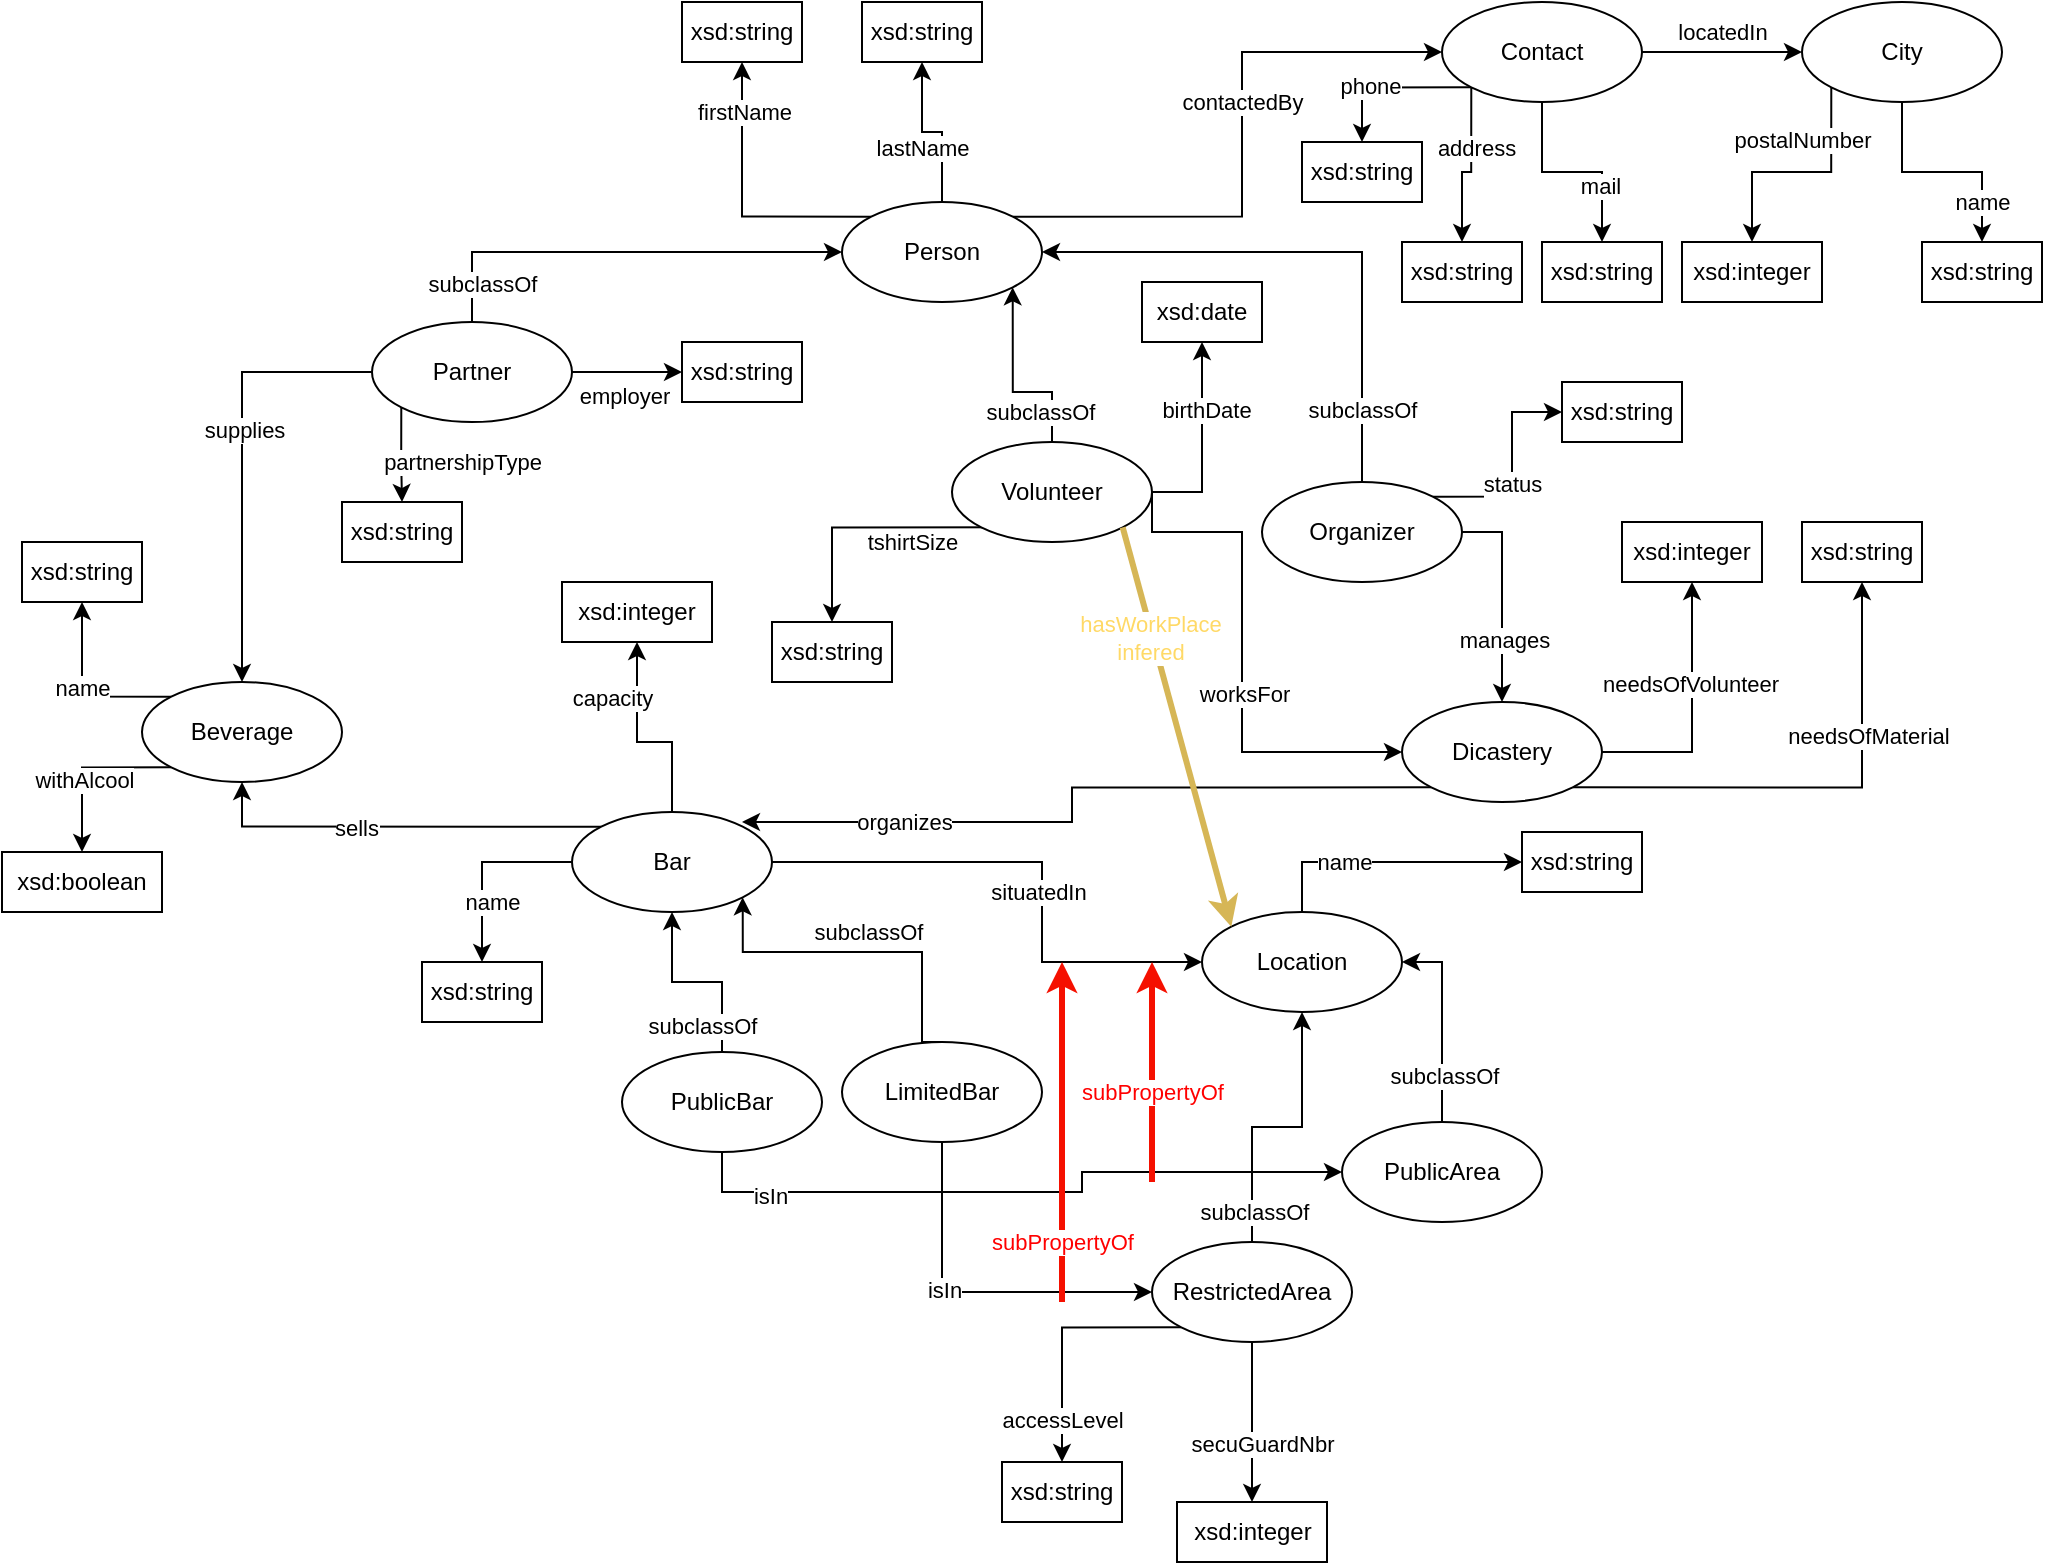 <mxfile version="13.0.3" type="device" pages="6"><diagram name="RDFS" id="ad52d381-51e7-2e0d-a935-2d0ddd2fd229"><mxGraphModel dx="677" dy="410" grid="1" gridSize="10" guides="1" tooltips="1" connect="1" arrows="1" fold="1" page="1" pageScale="1" pageWidth="1100" pageHeight="850" background="#ffffff" math="0" shadow="0"><root><mxCell id="0"/><mxCell id="1" parent="0"/><mxCell id="ZR9dpq6K6l8zMS8hwUcf-13" style="edgeStyle=orthogonalEdgeStyle;rounded=0;orthogonalLoop=1;jettySize=auto;html=1;exitX=0.5;exitY=0;exitDx=0;exitDy=0;entryX=0;entryY=0.5;entryDx=0;entryDy=0;" parent="1" source="ZR9dpq6K6l8zMS8hwUcf-2" target="ZR9dpq6K6l8zMS8hwUcf-3" edge="1"><mxGeometry relative="1" as="geometry"/></mxCell><mxCell id="ZR9dpq6K6l8zMS8hwUcf-17" value="subclassOf" style="edgeLabel;html=1;align=center;verticalAlign=middle;resizable=0;points=[];" parent="ZR9dpq6K6l8zMS8hwUcf-13" vertex="1" connectable="0"><mxGeometry x="-0.739" y="-2" relative="1" as="geometry"><mxPoint x="3" y="9" as="offset"/></mxGeometry></mxCell><mxCell id="ZR9dpq6K6l8zMS8hwUcf-69" style="edgeStyle=orthogonalEdgeStyle;rounded=0;orthogonalLoop=1;jettySize=auto;html=1;exitX=1;exitY=0.5;exitDx=0;exitDy=0;entryX=0;entryY=0.5;entryDx=0;entryDy=0;" parent="1" source="ZR9dpq6K6l8zMS8hwUcf-2" target="ZR9dpq6K6l8zMS8hwUcf-68" edge="1"><mxGeometry relative="1" as="geometry"/></mxCell><mxCell id="ZR9dpq6K6l8zMS8hwUcf-70" value="employer" style="edgeLabel;html=1;align=center;verticalAlign=middle;resizable=0;points=[];" parent="ZR9dpq6K6l8zMS8hwUcf-69" vertex="1" connectable="0"><mxGeometry x="0.647" y="1" relative="1" as="geometry"><mxPoint x="-20" y="13.1" as="offset"/></mxGeometry></mxCell><mxCell id="ZR9dpq6K6l8zMS8hwUcf-72" style="edgeStyle=orthogonalEdgeStyle;rounded=0;orthogonalLoop=1;jettySize=auto;html=1;exitX=0;exitY=1;exitDx=0;exitDy=0;entryX=0.5;entryY=0;entryDx=0;entryDy=0;" parent="1" source="ZR9dpq6K6l8zMS8hwUcf-2" target="ZR9dpq6K6l8zMS8hwUcf-71" edge="1"><mxGeometry relative="1" as="geometry"/></mxCell><mxCell id="ZR9dpq6K6l8zMS8hwUcf-73" value="partnershipType" style="edgeLabel;html=1;align=center;verticalAlign=middle;resizable=0;points=[];" parent="ZR9dpq6K6l8zMS8hwUcf-72" vertex="1" connectable="0"><mxGeometry x="-0.389" relative="1" as="geometry"><mxPoint x="30.38" y="12.32" as="offset"/></mxGeometry></mxCell><mxCell id="ZR9dpq6K6l8zMS8hwUcf-135" style="edgeStyle=orthogonalEdgeStyle;rounded=0;orthogonalLoop=1;jettySize=auto;html=1;exitX=0;exitY=0.5;exitDx=0;exitDy=0;entryX=0.5;entryY=0;entryDx=0;entryDy=0;strokeColor=#000000;" parent="1" source="ZR9dpq6K6l8zMS8hwUcf-2" target="ZR9dpq6K6l8zMS8hwUcf-133" edge="1"><mxGeometry relative="1" as="geometry"/></mxCell><mxCell id="ZR9dpq6K6l8zMS8hwUcf-136" value="supplies" style="edgeLabel;html=1;align=center;verticalAlign=middle;resizable=0;points=[];" parent="ZR9dpq6K6l8zMS8hwUcf-135" vertex="1" connectable="0"><mxGeometry x="-0.418" y="29" relative="1" as="geometry"><mxPoint as="offset"/></mxGeometry></mxCell><mxCell id="ZR9dpq6K6l8zMS8hwUcf-2" value="Partner" style="ellipse;whiteSpace=wrap;html=1;" parent="1" vertex="1"><mxGeometry x="245" y="190" width="100" height="50" as="geometry"/></mxCell><mxCell id="ZR9dpq6K6l8zMS8hwUcf-22" style="edgeStyle=orthogonalEdgeStyle;rounded=0;orthogonalLoop=1;jettySize=auto;html=1;exitX=0;exitY=0;exitDx=0;exitDy=0;entryX=0.5;entryY=1;entryDx=0;entryDy=0;" parent="1" source="ZR9dpq6K6l8zMS8hwUcf-3" target="ZR9dpq6K6l8zMS8hwUcf-21" edge="1"><mxGeometry relative="1" as="geometry"/></mxCell><mxCell id="ZR9dpq6K6l8zMS8hwUcf-23" value="firstName" style="edgeLabel;html=1;align=center;verticalAlign=middle;resizable=0;points=[];" parent="ZR9dpq6K6l8zMS8hwUcf-22" vertex="1" connectable="0"><mxGeometry x="0.659" y="-1" relative="1" as="geometry"><mxPoint as="offset"/></mxGeometry></mxCell><mxCell id="ZR9dpq6K6l8zMS8hwUcf-26" value="" style="edgeStyle=orthogonalEdgeStyle;rounded=0;orthogonalLoop=1;jettySize=auto;html=1;" parent="1" source="ZR9dpq6K6l8zMS8hwUcf-3" target="ZR9dpq6K6l8zMS8hwUcf-24" edge="1"><mxGeometry relative="1" as="geometry"/></mxCell><mxCell id="ZR9dpq6K6l8zMS8hwUcf-27" value="lastName" style="edgeLabel;html=1;align=center;verticalAlign=middle;resizable=0;points=[];" parent="ZR9dpq6K6l8zMS8hwUcf-26" vertex="1" connectable="0"><mxGeometry x="0.416" y="1" relative="1" as="geometry"><mxPoint x="1" y="19.66" as="offset"/></mxGeometry></mxCell><mxCell id="ZR9dpq6K6l8zMS8hwUcf-38" style="edgeStyle=orthogonalEdgeStyle;rounded=0;orthogonalLoop=1;jettySize=auto;html=1;exitX=1;exitY=0;exitDx=0;exitDy=0;entryX=0;entryY=0.5;entryDx=0;entryDy=0;" parent="1" source="ZR9dpq6K6l8zMS8hwUcf-3" target="ZR9dpq6K6l8zMS8hwUcf-6" edge="1"><mxGeometry relative="1" as="geometry"/></mxCell><mxCell id="ZR9dpq6K6l8zMS8hwUcf-39" value="contactedBy" style="edgeLabel;html=1;align=center;verticalAlign=middle;resizable=0;points=[];" parent="ZR9dpq6K6l8zMS8hwUcf-38" vertex="1" connectable="0"><mxGeometry x="-0.342" y="14" relative="1" as="geometry"><mxPoint x="16.65" y="-43.3" as="offset"/></mxGeometry></mxCell><mxCell id="ZR9dpq6K6l8zMS8hwUcf-3" value="Person" style="ellipse;whiteSpace=wrap;html=1;" parent="1" vertex="1"><mxGeometry x="480" y="130" width="100" height="50" as="geometry"/></mxCell><mxCell id="ZR9dpq6K6l8zMS8hwUcf-146" style="edgeStyle=orthogonalEdgeStyle;rounded=0;orthogonalLoop=1;jettySize=auto;html=1;exitX=0.5;exitY=0;exitDx=0;exitDy=0;strokeColor=#000000;strokeWidth=1;fontColor=#000000;entryX=0;entryY=0.5;entryDx=0;entryDy=0;" parent="1" source="ZR9dpq6K6l8zMS8hwUcf-5" target="ZR9dpq6K6l8zMS8hwUcf-145" edge="1"><mxGeometry relative="1" as="geometry"/></mxCell><mxCell id="ZR9dpq6K6l8zMS8hwUcf-148" value="name" style="edgeLabel;html=1;align=center;verticalAlign=middle;resizable=0;points=[];fontColor=#000000;" parent="ZR9dpq6K6l8zMS8hwUcf-146" vertex="1" connectable="0"><mxGeometry x="-0.321" relative="1" as="geometry"><mxPoint as="offset"/></mxGeometry></mxCell><mxCell id="ZR9dpq6K6l8zMS8hwUcf-5" value="Location" style="ellipse;whiteSpace=wrap;html=1;" parent="1" vertex="1"><mxGeometry x="660" y="485" width="100" height="50" as="geometry"/></mxCell><mxCell id="ZR9dpq6K6l8zMS8hwUcf-54" style="edgeStyle=orthogonalEdgeStyle;rounded=0;orthogonalLoop=1;jettySize=auto;html=1;exitX=0;exitY=1;exitDx=0;exitDy=0;entryX=0.5;entryY=0;entryDx=0;entryDy=0;" parent="1" source="ZR9dpq6K6l8zMS8hwUcf-6" target="ZR9dpq6K6l8zMS8hwUcf-50" edge="1"><mxGeometry relative="1" as="geometry"/></mxCell><mxCell id="ZR9dpq6K6l8zMS8hwUcf-55" value="phone" style="edgeLabel;html=1;align=center;verticalAlign=middle;resizable=0;points=[];" parent="ZR9dpq6K6l8zMS8hwUcf-54" vertex="1" connectable="0"><mxGeometry x="0.228" y="-1" relative="1" as="geometry"><mxPoint as="offset"/></mxGeometry></mxCell><mxCell id="ZR9dpq6K6l8zMS8hwUcf-56" style="edgeStyle=orthogonalEdgeStyle;rounded=0;orthogonalLoop=1;jettySize=auto;html=1;exitX=0;exitY=1;exitDx=0;exitDy=0;" parent="1" source="ZR9dpq6K6l8zMS8hwUcf-6" target="ZR9dpq6K6l8zMS8hwUcf-53" edge="1"><mxGeometry relative="1" as="geometry"/></mxCell><mxCell id="ZR9dpq6K6l8zMS8hwUcf-57" value="address" style="edgeLabel;html=1;align=center;verticalAlign=middle;resizable=0;points=[];" parent="ZR9dpq6K6l8zMS8hwUcf-56" vertex="1" connectable="0"><mxGeometry x="-0.264" y="2" relative="1" as="geometry"><mxPoint as="offset"/></mxGeometry></mxCell><mxCell id="ZR9dpq6K6l8zMS8hwUcf-58" style="edgeStyle=orthogonalEdgeStyle;rounded=0;orthogonalLoop=1;jettySize=auto;html=1;exitX=0.5;exitY=1;exitDx=0;exitDy=0;entryX=0.5;entryY=0;entryDx=0;entryDy=0;" parent="1" source="ZR9dpq6K6l8zMS8hwUcf-6" target="ZR9dpq6K6l8zMS8hwUcf-51" edge="1"><mxGeometry relative="1" as="geometry"/></mxCell><mxCell id="ZR9dpq6K6l8zMS8hwUcf-59" value="mail" style="edgeLabel;html=1;align=center;verticalAlign=middle;resizable=0;points=[];" parent="ZR9dpq6K6l8zMS8hwUcf-58" vertex="1" connectable="0"><mxGeometry x="0.427" y="-1" relative="1" as="geometry"><mxPoint as="offset"/></mxGeometry></mxCell><mxCell id="ZR9dpq6K6l8zMS8hwUcf-6" value="Contact" style="ellipse;whiteSpace=wrap;html=1;" parent="1" vertex="1"><mxGeometry x="780" y="30" width="100" height="50" as="geometry"/></mxCell><mxCell id="ZR9dpq6K6l8zMS8hwUcf-15" style="edgeStyle=orthogonalEdgeStyle;rounded=0;orthogonalLoop=1;jettySize=auto;html=1;exitX=0.5;exitY=0;exitDx=0;exitDy=0;entryX=1;entryY=1;entryDx=0;entryDy=0;" parent="1" source="ZR9dpq6K6l8zMS8hwUcf-7" target="ZR9dpq6K6l8zMS8hwUcf-3" edge="1"><mxGeometry relative="1" as="geometry"><Array as="points"><mxPoint x="585" y="225"/><mxPoint x="565" y="225"/></Array></mxGeometry></mxCell><mxCell id="ZR9dpq6K6l8zMS8hwUcf-19" value="subclassOf" style="edgeLabel;html=1;align=center;verticalAlign=middle;resizable=0;points=[];" parent="ZR9dpq6K6l8zMS8hwUcf-15" vertex="1" connectable="0"><mxGeometry x="-0.333" y="1" relative="1" as="geometry"><mxPoint x="1" y="9" as="offset"/></mxGeometry></mxCell><mxCell id="ZR9dpq6K6l8zMS8hwUcf-66" style="edgeStyle=orthogonalEdgeStyle;rounded=0;orthogonalLoop=1;jettySize=auto;html=1;exitX=1;exitY=1;exitDx=0;exitDy=0;entryX=0.5;entryY=0;entryDx=0;entryDy=0;" parent="1" source="ZR9dpq6K6l8zMS8hwUcf-7" target="ZR9dpq6K6l8zMS8hwUcf-65" edge="1"><mxGeometry relative="1" as="geometry"/></mxCell><mxCell id="ZR9dpq6K6l8zMS8hwUcf-67" value="tshirtSize" style="edgeLabel;html=1;align=center;verticalAlign=middle;resizable=0;points=[];" parent="ZR9dpq6K6l8zMS8hwUcf-66" vertex="1" connectable="0"><mxGeometry x="-0.504" y="2" relative="1" as="geometry"><mxPoint x="-57.86" y="5.33" as="offset"/></mxGeometry></mxCell><mxCell id="ZR9dpq6K6l8zMS8hwUcf-88" style="edgeStyle=orthogonalEdgeStyle;rounded=0;orthogonalLoop=1;jettySize=auto;html=1;exitX=1;exitY=0.5;exitDx=0;exitDy=0;entryX=0;entryY=0.5;entryDx=0;entryDy=0;" parent="1" source="ZR9dpq6K6l8zMS8hwUcf-7" target="ZR9dpq6K6l8zMS8hwUcf-9" edge="1"><mxGeometry relative="1" as="geometry"><Array as="points"><mxPoint x="680" y="295"/><mxPoint x="680" y="405"/></Array></mxGeometry></mxCell><mxCell id="ZR9dpq6K6l8zMS8hwUcf-89" value="worksFor" style="edgeLabel;html=1;align=center;verticalAlign=middle;resizable=0;points=[];" parent="ZR9dpq6K6l8zMS8hwUcf-88" vertex="1" connectable="0"><mxGeometry x="0.146" y="1" relative="1" as="geometry"><mxPoint as="offset"/></mxGeometry></mxCell><mxCell id="ZR9dpq6K6l8zMS8hwUcf-7" value="Volunteer" style="ellipse;whiteSpace=wrap;html=1;" parent="1" vertex="1"><mxGeometry x="535" y="250" width="100" height="50" as="geometry"/></mxCell><mxCell id="ZR9dpq6K6l8zMS8hwUcf-16" style="edgeStyle=orthogonalEdgeStyle;rounded=0;orthogonalLoop=1;jettySize=auto;html=1;exitX=0.5;exitY=0;exitDx=0;exitDy=0;entryX=1;entryY=0.5;entryDx=0;entryDy=0;" parent="1" source="ZR9dpq6K6l8zMS8hwUcf-8" target="ZR9dpq6K6l8zMS8hwUcf-3" edge="1"><mxGeometry relative="1" as="geometry"/></mxCell><mxCell id="ZR9dpq6K6l8zMS8hwUcf-20" value="subclassOf" style="edgeLabel;html=1;align=center;verticalAlign=middle;resizable=0;points=[];" parent="ZR9dpq6K6l8zMS8hwUcf-16" vertex="1" connectable="0"><mxGeometry x="-0.704" y="-2" relative="1" as="geometry"><mxPoint x="-2" y="4" as="offset"/></mxGeometry></mxCell><mxCell id="ZR9dpq6K6l8zMS8hwUcf-86" style="edgeStyle=orthogonalEdgeStyle;rounded=0;orthogonalLoop=1;jettySize=auto;html=1;exitX=1;exitY=0.5;exitDx=0;exitDy=0;entryX=0.5;entryY=0;entryDx=0;entryDy=0;" parent="1" source="ZR9dpq6K6l8zMS8hwUcf-8" target="ZR9dpq6K6l8zMS8hwUcf-9" edge="1"><mxGeometry relative="1" as="geometry"/></mxCell><mxCell id="ZR9dpq6K6l8zMS8hwUcf-87" value="manages" style="edgeLabel;html=1;align=center;verticalAlign=middle;resizable=0;points=[];" parent="ZR9dpq6K6l8zMS8hwUcf-86" vertex="1" connectable="0"><mxGeometry x="0.406" y="1" relative="1" as="geometry"><mxPoint as="offset"/></mxGeometry></mxCell><mxCell id="ZR9dpq6K6l8zMS8hwUcf-150" style="edgeStyle=orthogonalEdgeStyle;rounded=0;orthogonalLoop=1;jettySize=auto;html=1;exitX=1;exitY=0;exitDx=0;exitDy=0;entryX=0;entryY=0.5;entryDx=0;entryDy=0;strokeColor=#000000;strokeWidth=1;fontColor=#000000;" parent="1" source="ZR9dpq6K6l8zMS8hwUcf-8" target="ZR9dpq6K6l8zMS8hwUcf-149" edge="1"><mxGeometry relative="1" as="geometry"/></mxCell><mxCell id="ZR9dpq6K6l8zMS8hwUcf-151" value="status" style="edgeLabel;html=1;align=center;verticalAlign=middle;resizable=0;points=[];fontColor=#000000;" parent="ZR9dpq6K6l8zMS8hwUcf-150" vertex="1" connectable="0"><mxGeometry x="-0.259" y="8" relative="1" as="geometry"><mxPoint x="8" y="-7" as="offset"/></mxGeometry></mxCell><mxCell id="ZR9dpq6K6l8zMS8hwUcf-8" value="Organizer" style="ellipse;whiteSpace=wrap;html=1;" parent="1" vertex="1"><mxGeometry x="690" y="270" width="100" height="50" as="geometry"/></mxCell><mxCell id="ZR9dpq6K6l8zMS8hwUcf-91" value="" style="edgeStyle=orthogonalEdgeStyle;rounded=0;orthogonalLoop=1;jettySize=auto;html=1;" parent="1" source="ZR9dpq6K6l8zMS8hwUcf-9" target="ZR9dpq6K6l8zMS8hwUcf-90" edge="1"><mxGeometry relative="1" as="geometry"/></mxCell><mxCell id="ZR9dpq6K6l8zMS8hwUcf-92" value="needsOfVolunteer" style="edgeLabel;html=1;align=center;verticalAlign=middle;resizable=0;points=[];" parent="ZR9dpq6K6l8zMS8hwUcf-91" vertex="1" connectable="0"><mxGeometry x="0.219" y="1" relative="1" as="geometry"><mxPoint as="offset"/></mxGeometry></mxCell><mxCell id="ZR9dpq6K6l8zMS8hwUcf-94" style="edgeStyle=orthogonalEdgeStyle;rounded=0;orthogonalLoop=1;jettySize=auto;html=1;exitX=1;exitY=1;exitDx=0;exitDy=0;" parent="1" source="ZR9dpq6K6l8zMS8hwUcf-9" target="ZR9dpq6K6l8zMS8hwUcf-93" edge="1"><mxGeometry relative="1" as="geometry"/></mxCell><mxCell id="ZR9dpq6K6l8zMS8hwUcf-95" value="needsOfMaterial" style="edgeLabel;html=1;align=center;verticalAlign=middle;resizable=0;points=[];" parent="ZR9dpq6K6l8zMS8hwUcf-94" vertex="1" connectable="0"><mxGeometry x="0.17" y="26" relative="1" as="geometry"><mxPoint x="29" y="-26" as="offset"/></mxGeometry></mxCell><mxCell id="ZR9dpq6K6l8zMS8hwUcf-139" style="edgeStyle=orthogonalEdgeStyle;rounded=0;orthogonalLoop=1;jettySize=auto;html=1;exitX=0;exitY=1;exitDx=0;exitDy=0;strokeColor=#000000;" parent="1" source="ZR9dpq6K6l8zMS8hwUcf-9" edge="1"><mxGeometry relative="1" as="geometry"><mxPoint x="430" y="440" as="targetPoint"/><Array as="points"><mxPoint x="595" y="423"/><mxPoint x="595" y="440"/></Array></mxGeometry></mxCell><mxCell id="ZR9dpq6K6l8zMS8hwUcf-140" value="organizes" style="edgeLabel;html=1;align=center;verticalAlign=middle;resizable=0;points=[];" parent="ZR9dpq6K6l8zMS8hwUcf-139" vertex="1" connectable="0"><mxGeometry x="-0.275" y="-1" relative="1" as="geometry"><mxPoint x="-132.98" y="18.33" as="offset"/></mxGeometry></mxCell><mxCell id="ZR9dpq6K6l8zMS8hwUcf-9" value="Dicastery" style="ellipse;whiteSpace=wrap;html=1;" parent="1" vertex="1"><mxGeometry x="760" y="380" width="100" height="50" as="geometry"/></mxCell><mxCell id="ZR9dpq6K6l8zMS8hwUcf-82" style="edgeStyle=orthogonalEdgeStyle;rounded=0;orthogonalLoop=1;jettySize=auto;html=1;exitX=0.5;exitY=0;exitDx=0;exitDy=0;entryX=0.5;entryY=1;entryDx=0;entryDy=0;" parent="1" source="ZR9dpq6K6l8zMS8hwUcf-10" target="ZR9dpq6K6l8zMS8hwUcf-11" edge="1"><mxGeometry relative="1" as="geometry"/></mxCell><mxCell id="ZR9dpq6K6l8zMS8hwUcf-84" value="subclassOf" style="edgeLabel;html=1;align=center;verticalAlign=middle;resizable=0;points=[];" parent="ZR9dpq6K6l8zMS8hwUcf-82" vertex="1" connectable="0"><mxGeometry x="-0.571" y="2" relative="1" as="geometry"><mxPoint x="-8" y="7.59" as="offset"/></mxGeometry></mxCell><mxCell id="ZR9dpq6K6l8zMS8hwUcf-120" style="edgeStyle=orthogonalEdgeStyle;rounded=0;orthogonalLoop=1;jettySize=auto;html=1;exitX=0.5;exitY=1;exitDx=0;exitDy=0;entryX=0;entryY=0.5;entryDx=0;entryDy=0;" parent="1" source="ZR9dpq6K6l8zMS8hwUcf-10" target="ZR9dpq6K6l8zMS8hwUcf-108" edge="1"><mxGeometry relative="1" as="geometry"/></mxCell><mxCell id="ZR9dpq6K6l8zMS8hwUcf-121" value="isIn" style="edgeLabel;html=1;align=center;verticalAlign=middle;resizable=0;points=[];" parent="ZR9dpq6K6l8zMS8hwUcf-120" vertex="1" connectable="0"><mxGeometry x="-0.74" y="-2" relative="1" as="geometry"><mxPoint as="offset"/></mxGeometry></mxCell><mxCell id="ZR9dpq6K6l8zMS8hwUcf-10" value="PublicBar" style="ellipse;whiteSpace=wrap;html=1;" parent="1" vertex="1"><mxGeometry x="370" y="555" width="100" height="50" as="geometry"/></mxCell><mxCell id="ZR9dpq6K6l8zMS8hwUcf-75" style="edgeStyle=orthogonalEdgeStyle;rounded=0;orthogonalLoop=1;jettySize=auto;html=1;exitX=0;exitY=0.5;exitDx=0;exitDy=0;entryX=0.5;entryY=0;entryDx=0;entryDy=0;" parent="1" source="ZR9dpq6K6l8zMS8hwUcf-11" target="ZR9dpq6K6l8zMS8hwUcf-74" edge="1"><mxGeometry relative="1" as="geometry"/></mxCell><mxCell id="ZR9dpq6K6l8zMS8hwUcf-76" value="name" style="edgeLabel;html=1;align=center;verticalAlign=middle;resizable=0;points=[];" parent="ZR9dpq6K6l8zMS8hwUcf-75" vertex="1" connectable="0"><mxGeometry x="0.232" y="2" relative="1" as="geometry"><mxPoint x="3" y="6" as="offset"/></mxGeometry></mxCell><mxCell id="ZR9dpq6K6l8zMS8hwUcf-103" style="edgeStyle=orthogonalEdgeStyle;rounded=0;orthogonalLoop=1;jettySize=auto;html=1;exitX=0.5;exitY=0;exitDx=0;exitDy=0;entryX=0.5;entryY=1;entryDx=0;entryDy=0;" parent="1" source="ZR9dpq6K6l8zMS8hwUcf-11" target="ZR9dpq6K6l8zMS8hwUcf-102" edge="1"><mxGeometry relative="1" as="geometry"><Array as="points"><mxPoint x="395" y="400"/><mxPoint x="378" y="400"/></Array></mxGeometry></mxCell><mxCell id="ZR9dpq6K6l8zMS8hwUcf-104" value="capacity" style="edgeLabel;html=1;align=center;verticalAlign=middle;resizable=0;points=[];" parent="ZR9dpq6K6l8zMS8hwUcf-103" vertex="1" connectable="0"><mxGeometry x="0.267" y="1" relative="1" as="geometry"><mxPoint x="-11.5" y="-9.42" as="offset"/></mxGeometry></mxCell><mxCell id="ZR9dpq6K6l8zMS8hwUcf-116" style="edgeStyle=orthogonalEdgeStyle;rounded=0;orthogonalLoop=1;jettySize=auto;html=1;exitX=1;exitY=0.5;exitDx=0;exitDy=0;entryX=0;entryY=0.5;entryDx=0;entryDy=0;" parent="1" source="ZR9dpq6K6l8zMS8hwUcf-11" target="ZR9dpq6K6l8zMS8hwUcf-5" edge="1"><mxGeometry relative="1" as="geometry"><Array as="points"><mxPoint x="580" y="460"/><mxPoint x="580" y="510"/></Array></mxGeometry></mxCell><mxCell id="ZR9dpq6K6l8zMS8hwUcf-117" value="situatedIn" style="edgeLabel;html=1;align=center;verticalAlign=middle;resizable=0;points=[];" parent="ZR9dpq6K6l8zMS8hwUcf-116" vertex="1" connectable="0"><mxGeometry x="0.004" y="-15" relative="1" as="geometry"><mxPoint as="offset"/></mxGeometry></mxCell><mxCell id="ZR9dpq6K6l8zMS8hwUcf-137" style="edgeStyle=orthogonalEdgeStyle;rounded=0;orthogonalLoop=1;jettySize=auto;html=1;exitX=0;exitY=0;exitDx=0;exitDy=0;entryX=0.5;entryY=1;entryDx=0;entryDy=0;strokeColor=#000000;" parent="1" source="ZR9dpq6K6l8zMS8hwUcf-11" target="ZR9dpq6K6l8zMS8hwUcf-133" edge="1"><mxGeometry relative="1" as="geometry"/></mxCell><mxCell id="ZR9dpq6K6l8zMS8hwUcf-138" value="sells" style="edgeLabel;html=1;align=center;verticalAlign=middle;resizable=0;points=[];" parent="ZR9dpq6K6l8zMS8hwUcf-137" vertex="1" connectable="0"><mxGeometry x="0.215" relative="1" as="geometry"><mxPoint as="offset"/></mxGeometry></mxCell><mxCell id="ZR9dpq6K6l8zMS8hwUcf-11" value="Bar" style="ellipse;whiteSpace=wrap;html=1;" parent="1" vertex="1"><mxGeometry x="345" y="435" width="100" height="50" as="geometry"/></mxCell><mxCell id="ZR9dpq6K6l8zMS8hwUcf-21" value="xsd:string" style="rounded=0;whiteSpace=wrap;html=1;" parent="1" vertex="1"><mxGeometry x="400" y="30" width="60" height="30" as="geometry"/></mxCell><mxCell id="ZR9dpq6K6l8zMS8hwUcf-24" value="xsd:string" style="rounded=0;whiteSpace=wrap;html=1;" parent="1" vertex="1"><mxGeometry x="490" y="30" width="60" height="30" as="geometry"/></mxCell><mxCell id="ZR9dpq6K6l8zMS8hwUcf-33" value="xsd:date" style="rounded=0;whiteSpace=wrap;html=1;" parent="1" vertex="1"><mxGeometry x="630" y="170" width="60" height="30" as="geometry"/></mxCell><mxCell id="ZR9dpq6K6l8zMS8hwUcf-41" value="" style="edgeStyle=orthogonalEdgeStyle;rounded=0;orthogonalLoop=1;jettySize=auto;html=1;exitX=1;exitY=0.5;exitDx=0;exitDy=0;entryX=0;entryY=0.5;entryDx=0;entryDy=0;" parent="1" source="ZR9dpq6K6l8zMS8hwUcf-6" target="ZR9dpq6K6l8zMS8hwUcf-40" edge="1"><mxGeometry relative="1" as="geometry"><mxPoint x="900" y="90" as="targetPoint"/></mxGeometry></mxCell><mxCell id="ZR9dpq6K6l8zMS8hwUcf-42" value="locatedIn" style="edgeLabel;html=1;align=center;verticalAlign=middle;resizable=0;points=[];" parent="ZR9dpq6K6l8zMS8hwUcf-41" vertex="1" connectable="0"><mxGeometry x="0.2" y="1" relative="1" as="geometry"><mxPoint x="-8.33" y="-9" as="offset"/></mxGeometry></mxCell><mxCell id="ZR9dpq6K6l8zMS8hwUcf-44" style="edgeStyle=orthogonalEdgeStyle;rounded=0;orthogonalLoop=1;jettySize=auto;html=1;exitX=0;exitY=1;exitDx=0;exitDy=0;entryX=0.5;entryY=0;entryDx=0;entryDy=0;" parent="1" source="ZR9dpq6K6l8zMS8hwUcf-40" target="ZR9dpq6K6l8zMS8hwUcf-43" edge="1"><mxGeometry relative="1" as="geometry"/></mxCell><mxCell id="ZR9dpq6K6l8zMS8hwUcf-45" value="postalNumber" style="edgeLabel;html=1;align=center;verticalAlign=middle;resizable=0;points=[];" parent="ZR9dpq6K6l8zMS8hwUcf-44" vertex="1" connectable="0"><mxGeometry x="-0.546" relative="1" as="geometry"><mxPoint x="-14.63" as="offset"/></mxGeometry></mxCell><mxCell id="ZR9dpq6K6l8zMS8hwUcf-48" value="" style="edgeStyle=orthogonalEdgeStyle;rounded=0;orthogonalLoop=1;jettySize=auto;html=1;entryX=0.5;entryY=0;entryDx=0;entryDy=0;" parent="1" source="ZR9dpq6K6l8zMS8hwUcf-40" target="ZR9dpq6K6l8zMS8hwUcf-46" edge="1"><mxGeometry relative="1" as="geometry"><mxPoint x="930" y="150" as="targetPoint"/></mxGeometry></mxCell><mxCell id="ZR9dpq6K6l8zMS8hwUcf-49" value="name" style="edgeLabel;html=1;align=center;verticalAlign=middle;resizable=0;points=[];" parent="ZR9dpq6K6l8zMS8hwUcf-48" vertex="1" connectable="0"><mxGeometry x="-0.216" relative="1" as="geometry"><mxPoint x="31.53" y="14.94" as="offset"/></mxGeometry></mxCell><mxCell id="ZR9dpq6K6l8zMS8hwUcf-40" value="City" style="ellipse;whiteSpace=wrap;html=1;" parent="1" vertex="1"><mxGeometry x="960" y="30" width="100" height="50" as="geometry"/></mxCell><mxCell id="ZR9dpq6K6l8zMS8hwUcf-43" value="xsd:integer" style="rounded=0;whiteSpace=wrap;html=1;" parent="1" vertex="1"><mxGeometry x="900" y="150" width="70" height="30" as="geometry"/></mxCell><mxCell id="ZR9dpq6K6l8zMS8hwUcf-46" value="xsd:string" style="rounded=0;whiteSpace=wrap;html=1;" parent="1" vertex="1"><mxGeometry x="1020" y="150" width="60" height="30" as="geometry"/></mxCell><mxCell id="ZR9dpq6K6l8zMS8hwUcf-50" value="xsd:string" style="rounded=0;whiteSpace=wrap;html=1;" parent="1" vertex="1"><mxGeometry x="710" y="100" width="60" height="30" as="geometry"/></mxCell><mxCell id="ZR9dpq6K6l8zMS8hwUcf-51" value="xsd:string" style="rounded=0;whiteSpace=wrap;html=1;" parent="1" vertex="1"><mxGeometry x="830" y="150" width="60" height="30" as="geometry"/></mxCell><mxCell id="ZR9dpq6K6l8zMS8hwUcf-53" value="xsd:string" style="rounded=0;whiteSpace=wrap;html=1;" parent="1" vertex="1"><mxGeometry x="760" y="150" width="60" height="30" as="geometry"/></mxCell><mxCell id="ZR9dpq6K6l8zMS8hwUcf-60" style="edgeStyle=orthogonalEdgeStyle;rounded=0;orthogonalLoop=1;jettySize=auto;html=1;exitX=1;exitY=0.5;exitDx=0;exitDy=0;entryX=0.5;entryY=1;entryDx=0;entryDy=0;" parent="1" source="ZR9dpq6K6l8zMS8hwUcf-7" target="ZR9dpq6K6l8zMS8hwUcf-33" edge="1"><mxGeometry relative="1" as="geometry"><mxPoint x="625.355" y="270.002" as="sourcePoint"/><mxPoint x="650" y="210" as="targetPoint"/><Array as="points"><mxPoint x="660" y="275"/></Array></mxGeometry></mxCell><mxCell id="ZR9dpq6K6l8zMS8hwUcf-61" value="birthDate" style="edgeLabel;html=1;align=center;verticalAlign=middle;resizable=0;points=[];" parent="ZR9dpq6K6l8zMS8hwUcf-60" vertex="1" connectable="0"><mxGeometry x="0.35" y="-2" relative="1" as="geometry"><mxPoint y="1" as="offset"/></mxGeometry></mxCell><mxCell id="ZR9dpq6K6l8zMS8hwUcf-65" value="xsd:string" style="rounded=0;whiteSpace=wrap;html=1;" parent="1" vertex="1"><mxGeometry x="445" y="340" width="60" height="30" as="geometry"/></mxCell><mxCell id="ZR9dpq6K6l8zMS8hwUcf-68" value="xsd:string" style="rounded=0;whiteSpace=wrap;html=1;" parent="1" vertex="1"><mxGeometry x="400" y="200" width="60" height="30" as="geometry"/></mxCell><mxCell id="ZR9dpq6K6l8zMS8hwUcf-71" value="xsd:string" style="rounded=0;whiteSpace=wrap;html=1;" parent="1" vertex="1"><mxGeometry x="230" y="280" width="60" height="30" as="geometry"/></mxCell><mxCell id="ZR9dpq6K6l8zMS8hwUcf-74" value="xsd:string" style="rounded=0;whiteSpace=wrap;html=1;" parent="1" vertex="1"><mxGeometry x="270" y="510" width="60" height="30" as="geometry"/></mxCell><mxCell id="ZR9dpq6K6l8zMS8hwUcf-83" style="edgeStyle=orthogonalEdgeStyle;rounded=0;orthogonalLoop=1;jettySize=auto;html=1;exitX=0.5;exitY=0;exitDx=0;exitDy=0;entryX=1;entryY=1;entryDx=0;entryDy=0;" parent="1" source="ZR9dpq6K6l8zMS8hwUcf-80" target="ZR9dpq6K6l8zMS8hwUcf-11" edge="1"><mxGeometry relative="1" as="geometry"><Array as="points"><mxPoint x="520" y="505"/><mxPoint x="430" y="505"/></Array></mxGeometry></mxCell><mxCell id="ZR9dpq6K6l8zMS8hwUcf-85" value="subclassOf" style="edgeLabel;html=1;align=center;verticalAlign=middle;resizable=0;points=[];" parent="ZR9dpq6K6l8zMS8hwUcf-83" vertex="1" connectable="0"><mxGeometry x="-0.105" y="3" relative="1" as="geometry"><mxPoint x="-5.48" y="-13.03" as="offset"/></mxGeometry></mxCell><mxCell id="ZR9dpq6K6l8zMS8hwUcf-118" style="edgeStyle=orthogonalEdgeStyle;rounded=0;orthogonalLoop=1;jettySize=auto;html=1;exitX=0.5;exitY=1;exitDx=0;exitDy=0;entryX=0;entryY=0.5;entryDx=0;entryDy=0;" parent="1" source="ZR9dpq6K6l8zMS8hwUcf-80" target="ZR9dpq6K6l8zMS8hwUcf-109" edge="1"><mxGeometry relative="1" as="geometry"/></mxCell><mxCell id="ZR9dpq6K6l8zMS8hwUcf-119" value="isIn" style="edgeLabel;html=1;align=center;verticalAlign=middle;resizable=0;points=[];" parent="ZR9dpq6K6l8zMS8hwUcf-118" vertex="1" connectable="0"><mxGeometry x="-0.157" y="1" relative="1" as="geometry"><mxPoint as="offset"/></mxGeometry></mxCell><mxCell id="ZR9dpq6K6l8zMS8hwUcf-80" value="LimitedBar" style="ellipse;whiteSpace=wrap;html=1;" parent="1" vertex="1"><mxGeometry x="480" y="550" width="100" height="50" as="geometry"/></mxCell><mxCell id="ZR9dpq6K6l8zMS8hwUcf-90" value="xsd:integer" style="rounded=0;whiteSpace=wrap;html=1;" parent="1" vertex="1"><mxGeometry x="870" y="290" width="70" height="30" as="geometry"/></mxCell><mxCell id="ZR9dpq6K6l8zMS8hwUcf-93" value="xsd:string" style="rounded=0;whiteSpace=wrap;html=1;" parent="1" vertex="1"><mxGeometry x="960" y="290" width="60" height="30" as="geometry"/></mxCell><mxCell id="ZR9dpq6K6l8zMS8hwUcf-102" value="xsd:integer" style="rounded=0;whiteSpace=wrap;html=1;" parent="1" vertex="1"><mxGeometry x="340" y="320" width="75" height="30" as="geometry"/></mxCell><mxCell id="ZR9dpq6K6l8zMS8hwUcf-112" style="edgeStyle=orthogonalEdgeStyle;rounded=0;orthogonalLoop=1;jettySize=auto;html=1;exitX=0.5;exitY=0;exitDx=0;exitDy=0;entryX=1;entryY=0.5;entryDx=0;entryDy=0;" parent="1" source="ZR9dpq6K6l8zMS8hwUcf-108" target="ZR9dpq6K6l8zMS8hwUcf-5" edge="1"><mxGeometry relative="1" as="geometry"/></mxCell><mxCell id="ZR9dpq6K6l8zMS8hwUcf-113" value="subclassOf" style="edgeLabel;html=1;align=center;verticalAlign=middle;resizable=0;points=[];" parent="ZR9dpq6K6l8zMS8hwUcf-112" vertex="1" connectable="0"><mxGeometry x="-0.533" y="-1" relative="1" as="geometry"><mxPoint as="offset"/></mxGeometry></mxCell><mxCell id="ZR9dpq6K6l8zMS8hwUcf-108" value="PublicArea" style="ellipse;whiteSpace=wrap;html=1;" parent="1" vertex="1"><mxGeometry x="730" y="590" width="100" height="50" as="geometry"/></mxCell><mxCell id="ZR9dpq6K6l8zMS8hwUcf-114" style="edgeStyle=orthogonalEdgeStyle;rounded=0;orthogonalLoop=1;jettySize=auto;html=1;exitX=0.5;exitY=0;exitDx=0;exitDy=0;entryX=0.5;entryY=1;entryDx=0;entryDy=0;" parent="1" source="ZR9dpq6K6l8zMS8hwUcf-109" target="ZR9dpq6K6l8zMS8hwUcf-5" edge="1"><mxGeometry relative="1" as="geometry"/></mxCell><mxCell id="ZR9dpq6K6l8zMS8hwUcf-115" value="subclassOf" style="edgeLabel;html=1;align=center;verticalAlign=middle;resizable=0;points=[];" parent="ZR9dpq6K6l8zMS8hwUcf-114" vertex="1" connectable="0"><mxGeometry x="-0.786" y="-1" relative="1" as="geometry"><mxPoint as="offset"/></mxGeometry></mxCell><mxCell id="ZR9dpq6K6l8zMS8hwUcf-123" style="edgeStyle=orthogonalEdgeStyle;rounded=0;orthogonalLoop=1;jettySize=auto;html=1;exitX=0;exitY=1;exitDx=0;exitDy=0;" parent="1" source="ZR9dpq6K6l8zMS8hwUcf-109" target="ZR9dpq6K6l8zMS8hwUcf-122" edge="1"><mxGeometry relative="1" as="geometry"/></mxCell><mxCell id="ZR9dpq6K6l8zMS8hwUcf-124" value="accessLevel" style="edgeLabel;html=1;align=center;verticalAlign=middle;resizable=0;points=[];" parent="ZR9dpq6K6l8zMS8hwUcf-123" vertex="1" connectable="0"><mxGeometry x="0.669" relative="1" as="geometry"><mxPoint as="offset"/></mxGeometry></mxCell><mxCell id="ZR9dpq6K6l8zMS8hwUcf-126" style="edgeStyle=orthogonalEdgeStyle;rounded=0;orthogonalLoop=1;jettySize=auto;html=1;exitX=0.5;exitY=1;exitDx=0;exitDy=0;entryX=0.5;entryY=0;entryDx=0;entryDy=0;" parent="1" source="ZR9dpq6K6l8zMS8hwUcf-109" target="ZR9dpq6K6l8zMS8hwUcf-125" edge="1"><mxGeometry relative="1" as="geometry"/></mxCell><mxCell id="ZR9dpq6K6l8zMS8hwUcf-127" value="secuGuardNbr" style="edgeLabel;html=1;align=center;verticalAlign=middle;resizable=0;points=[];" parent="ZR9dpq6K6l8zMS8hwUcf-126" vertex="1" connectable="0"><mxGeometry x="0.275" y="5" relative="1" as="geometry"><mxPoint as="offset"/></mxGeometry></mxCell><mxCell id="ZR9dpq6K6l8zMS8hwUcf-109" value="RestrictedArea" style="ellipse;whiteSpace=wrap;html=1;" parent="1" vertex="1"><mxGeometry x="635" y="650" width="100" height="50" as="geometry"/></mxCell><mxCell id="ZR9dpq6K6l8zMS8hwUcf-122" value="xsd:string" style="rounded=0;whiteSpace=wrap;html=1;" parent="1" vertex="1"><mxGeometry x="560" y="760" width="60" height="30" as="geometry"/></mxCell><mxCell id="ZR9dpq6K6l8zMS8hwUcf-125" value="xsd:integer" style="rounded=0;whiteSpace=wrap;html=1;" parent="1" vertex="1"><mxGeometry x="647.5" y="780" width="75" height="30" as="geometry"/></mxCell><mxCell id="ZR9dpq6K6l8zMS8hwUcf-128" value="" style="endArrow=classic;html=1;fillColor=#f8cecc;strokeColor=#F51000;strokeWidth=3;" parent="1" edge="1"><mxGeometry width="50" height="50" relative="1" as="geometry"><mxPoint x="635" y="620" as="sourcePoint"/><mxPoint x="635" y="510" as="targetPoint"/></mxGeometry></mxCell><mxCell id="ZR9dpq6K6l8zMS8hwUcf-129" value="&lt;font color=&quot;#FF0000&quot;&gt;subPropertyOf&lt;/font&gt;" style="edgeLabel;html=1;align=center;verticalAlign=middle;resizable=0;points=[];" parent="ZR9dpq6K6l8zMS8hwUcf-128" vertex="1" connectable="0"><mxGeometry x="0.577" y="-1" relative="1" as="geometry"><mxPoint x="-1" y="41.67" as="offset"/></mxGeometry></mxCell><mxCell id="ZR9dpq6K6l8zMS8hwUcf-130" value="" style="endArrow=classic;html=1;fillColor=#f8cecc;strokeColor=#F51000;strokeWidth=3;" parent="1" edge="1"><mxGeometry width="50" height="50" relative="1" as="geometry"><mxPoint x="590" y="680" as="sourcePoint"/><mxPoint x="590" y="510" as="targetPoint"/></mxGeometry></mxCell><mxCell id="ZR9dpq6K6l8zMS8hwUcf-131" value="&lt;font color=&quot;#FF0000&quot;&gt;subPropertyOf&lt;/font&gt;" style="edgeLabel;html=1;align=center;verticalAlign=middle;resizable=0;points=[];" parent="ZR9dpq6K6l8zMS8hwUcf-130" vertex="1" connectable="0"><mxGeometry x="0.577" y="-1" relative="1" as="geometry"><mxPoint x="-1" y="104.17" as="offset"/></mxGeometry></mxCell><mxCell id="ZR9dpq6K6l8zMS8hwUcf-153" style="edgeStyle=orthogonalEdgeStyle;rounded=0;orthogonalLoop=1;jettySize=auto;html=1;exitX=0;exitY=0;exitDx=0;exitDy=0;strokeColor=#000000;strokeWidth=1;fontColor=#000000;" parent="1" source="ZR9dpq6K6l8zMS8hwUcf-133" target="ZR9dpq6K6l8zMS8hwUcf-152" edge="1"><mxGeometry relative="1" as="geometry"><Array as="points"><mxPoint x="100" y="377"/></Array></mxGeometry></mxCell><mxCell id="ZR9dpq6K6l8zMS8hwUcf-154" value="name" style="edgeLabel;html=1;align=center;verticalAlign=middle;resizable=0;points=[];fontColor=#000000;" parent="ZR9dpq6K6l8zMS8hwUcf-153" vertex="1" connectable="0"><mxGeometry x="-0.029" y="-5" relative="1" as="geometry"><mxPoint x="-5" y="-5" as="offset"/></mxGeometry></mxCell><mxCell id="ZR9dpq6K6l8zMS8hwUcf-156" style="edgeStyle=orthogonalEdgeStyle;rounded=0;orthogonalLoop=1;jettySize=auto;html=1;exitX=0;exitY=1;exitDx=0;exitDy=0;entryX=0.5;entryY=0;entryDx=0;entryDy=0;strokeColor=#000000;strokeWidth=1;fontColor=#000000;" parent="1" source="ZR9dpq6K6l8zMS8hwUcf-133" target="ZR9dpq6K6l8zMS8hwUcf-155" edge="1"><mxGeometry relative="1" as="geometry"><Array as="points"><mxPoint x="100" y="413"/></Array></mxGeometry></mxCell><mxCell id="ZR9dpq6K6l8zMS8hwUcf-157" value="withAlcool" style="edgeLabel;html=1;align=center;verticalAlign=middle;resizable=0;points=[];fontColor=#000000;" parent="ZR9dpq6K6l8zMS8hwUcf-156" vertex="1" connectable="0"><mxGeometry x="0.007" y="6" relative="1" as="geometry"><mxPoint as="offset"/></mxGeometry></mxCell><mxCell id="ZR9dpq6K6l8zMS8hwUcf-133" value="Beverage" style="ellipse;whiteSpace=wrap;html=1;" parent="1" vertex="1"><mxGeometry x="130" y="370" width="100" height="50" as="geometry"/></mxCell><mxCell id="ZR9dpq6K6l8zMS8hwUcf-142" value="" style="endArrow=classic;html=1;strokeColor=#d6b656;exitX=1;exitY=1;exitDx=0;exitDy=0;entryX=0;entryY=0;entryDx=0;entryDy=0;fillColor=#fff2cc;strokeWidth=3;" parent="1" source="ZR9dpq6K6l8zMS8hwUcf-7" target="ZR9dpq6K6l8zMS8hwUcf-5" edge="1"><mxGeometry width="50" height="50" relative="1" as="geometry"><mxPoint x="620" y="470" as="sourcePoint"/><mxPoint x="670" y="420" as="targetPoint"/></mxGeometry></mxCell><mxCell id="ZR9dpq6K6l8zMS8hwUcf-143" value="&lt;div&gt;hasWorkPlace&lt;/div&gt;&lt;div&gt;infered&lt;br&gt;&lt;/div&gt;" style="edgeLabel;html=1;align=center;verticalAlign=middle;resizable=0;points=[];fontColor=#FFD966;" parent="ZR9dpq6K6l8zMS8hwUcf-142" vertex="1" connectable="0"><mxGeometry x="-0.447" y="-2" relative="1" as="geometry"><mxPoint as="offset"/></mxGeometry></mxCell><mxCell id="ZR9dpq6K6l8zMS8hwUcf-145" value="xsd:string" style="rounded=0;whiteSpace=wrap;html=1;" parent="1" vertex="1"><mxGeometry x="820" y="445" width="60" height="30" as="geometry"/></mxCell><mxCell id="ZR9dpq6K6l8zMS8hwUcf-149" value="xsd:string" style="rounded=0;whiteSpace=wrap;html=1;" parent="1" vertex="1"><mxGeometry x="840" y="220" width="60" height="30" as="geometry"/></mxCell><mxCell id="ZR9dpq6K6l8zMS8hwUcf-152" value="xsd:string" style="rounded=0;whiteSpace=wrap;html=1;" parent="1" vertex="1"><mxGeometry x="70" y="300" width="60" height="30" as="geometry"/></mxCell><mxCell id="ZR9dpq6K6l8zMS8hwUcf-155" value="xsd:boolean" style="rounded=0;whiteSpace=wrap;html=1;" parent="1" vertex="1"><mxGeometry x="60" y="455" width="80" height="30" as="geometry"/></mxCell></root></mxGraphModel></diagram><diagram id="QU2FdUJt4QohWGREvoy7" name="Person_Contact_Organizer"><mxGraphModel dx="1422" dy="862" grid="1" gridSize="10" guides="1" tooltips="1" connect="1" arrows="1" fold="1" page="1" pageScale="1" pageWidth="827" pageHeight="1169" math="0" shadow="0"><root><mxCell id="6goMUmtqalQ23bATR9Lg-0"/><mxCell id="6goMUmtqalQ23bATR9Lg-1" parent="6goMUmtqalQ23bATR9Lg-0"/><mxCell id="lxQZdY4vMLCXihCZHUb0-0" style="edgeStyle=orthogonalEdgeStyle;rounded=0;orthogonalLoop=1;jettySize=auto;html=1;entryX=0.5;entryY=0;entryDx=0;entryDy=0;exitX=0.5;exitY=1;exitDx=0;exitDy=0;" parent="6goMUmtqalQ23bATR9Lg-1" source="lxQZdY4vMLCXihCZHUb0-2" target="lxQZdY4vMLCXihCZHUb0-3" edge="1"><mxGeometry relative="1" as="geometry"><mxPoint x="285" y="50" as="sourcePoint"/></mxGeometry></mxCell><mxCell id="lxQZdY4vMLCXihCZHUb0-1" value="contactedBy" style="edgeLabel;html=1;align=center;verticalAlign=middle;resizable=0;points=[];" parent="lxQZdY4vMLCXihCZHUb0-0" vertex="1" connectable="0"><mxGeometry x="-0.342" y="14" relative="1" as="geometry"><mxPoint x="-24" y="11" as="offset"/></mxGeometry></mxCell><mxCell id="lxQZdY4vMLCXihCZHUb0-2" value="Person" style="ellipse;whiteSpace=wrap;html=1;" parent="6goMUmtqalQ23bATR9Lg-1" vertex="1"><mxGeometry x="200" y="50" width="100" height="50" as="geometry"/></mxCell><mxCell id="lxQZdY4vMLCXihCZHUb0-3" value="Contact" style="ellipse;whiteSpace=wrap;html=1;" parent="6goMUmtqalQ23bATR9Lg-1" vertex="1"><mxGeometry x="200" y="220" width="100" height="50" as="geometry"/></mxCell><mxCell id="lxQZdY4vMLCXihCZHUb0-4" style="edgeStyle=orthogonalEdgeStyle;rounded=0;orthogonalLoop=1;jettySize=auto;html=1;exitX=0.5;exitY=0;exitDx=0;exitDy=0;entryX=1;entryY=0.5;entryDx=0;entryDy=0;" parent="6goMUmtqalQ23bATR9Lg-1" source="lxQZdY4vMLCXihCZHUb0-6" target="lxQZdY4vMLCXihCZHUb0-2" edge="1"><mxGeometry relative="1" as="geometry"/></mxCell><mxCell id="lxQZdY4vMLCXihCZHUb0-5" value="subclassOf" style="edgeLabel;html=1;align=center;verticalAlign=middle;resizable=0;points=[];" parent="lxQZdY4vMLCXihCZHUb0-4" vertex="1" connectable="0"><mxGeometry x="-0.704" y="-2" relative="1" as="geometry"><mxPoint x="-2" y="4" as="offset"/></mxGeometry></mxCell><mxCell id="lxQZdY4vMLCXihCZHUb0-6" value="Organizer" style="ellipse;whiteSpace=wrap;html=1;" parent="6goMUmtqalQ23bATR9Lg-1" vertex="1"><mxGeometry x="510" y="170" width="100" height="50" as="geometry"/></mxCell><mxCell id="lxQZdY4vMLCXihCZHUb0-7" value="" style="edgeStyle=orthogonalEdgeStyle;rounded=0;orthogonalLoop=1;jettySize=auto;html=1;exitX=0.5;exitY=1;exitDx=0;exitDy=0;entryX=1;entryY=0.5;entryDx=0;entryDy=0;" parent="6goMUmtqalQ23bATR9Lg-1" source="lxQZdY4vMLCXihCZHUb0-3" target="lxQZdY4vMLCXihCZHUb0-9" edge="1"><mxGeometry relative="1" as="geometry"><mxPoint x="220" y="340" as="targetPoint"/><Array as="points"><mxPoint x="250" y="305"/></Array></mxGeometry></mxCell><mxCell id="lxQZdY4vMLCXihCZHUb0-8" value="locatedIn" style="edgeLabel;html=1;align=center;verticalAlign=middle;resizable=0;points=[];" parent="lxQZdY4vMLCXihCZHUb0-7" vertex="1" connectable="0"><mxGeometry x="0.2" y="1" relative="1" as="geometry"><mxPoint x="20" y="-16" as="offset"/></mxGeometry></mxCell><mxCell id="lxQZdY4vMLCXihCZHUb0-9" value="City" style="ellipse;whiteSpace=wrap;html=1;" parent="6goMUmtqalQ23bATR9Lg-1" vertex="1"><mxGeometry x="110" y="280" width="100" height="50" as="geometry"/></mxCell><mxCell id="lxQZdY4vMLCXihCZHUb0-10" value="" style="endArrow=none;html=1;" parent="6goMUmtqalQ23bATR9Lg-1" edge="1"><mxGeometry width="50" height="50" relative="1" as="geometry"><mxPoint y="350" as="sourcePoint"/><mxPoint x="960" y="350" as="targetPoint"/></mxGeometry></mxCell><mxCell id="lxQZdY4vMLCXihCZHUb0-11" style="edgeStyle=orthogonalEdgeStyle;rounded=0;orthogonalLoop=1;jettySize=auto;html=1;exitX=0;exitY=0;exitDx=0;exitDy=0;entryX=0.5;entryY=1;entryDx=0;entryDy=0;" parent="6goMUmtqalQ23bATR9Lg-1" source="lxQZdY4vMLCXihCZHUb0-17" target="lxQZdY4vMLCXihCZHUb0-43" edge="1"><mxGeometry relative="1" as="geometry"/></mxCell><mxCell id="lxQZdY4vMLCXihCZHUb0-12" value="address" style="edgeLabel;html=1;align=center;verticalAlign=middle;resizable=0;points=[];" parent="lxQZdY4vMLCXihCZHUb0-11" vertex="1" connectable="0"><mxGeometry x="0.697" y="-4" relative="1" as="geometry"><mxPoint as="offset"/></mxGeometry></mxCell><mxCell id="lxQZdY4vMLCXihCZHUb0-13" style="edgeStyle=orthogonalEdgeStyle;rounded=0;orthogonalLoop=1;jettySize=auto;html=1;exitX=0.5;exitY=0;exitDx=0;exitDy=0;entryX=0.5;entryY=1;entryDx=0;entryDy=0;" parent="6goMUmtqalQ23bATR9Lg-1" source="lxQZdY4vMLCXihCZHUb0-17" target="lxQZdY4vMLCXihCZHUb0-44" edge="1"><mxGeometry relative="1" as="geometry"/></mxCell><mxCell id="lxQZdY4vMLCXihCZHUb0-14" value="phone" style="edgeLabel;html=1;align=center;verticalAlign=middle;resizable=0;points=[];" parent="lxQZdY4vMLCXihCZHUb0-13" vertex="1" connectable="0"><mxGeometry x="0.726" y="2" relative="1" as="geometry"><mxPoint x="2" y="21.67" as="offset"/></mxGeometry></mxCell><mxCell id="lxQZdY4vMLCXihCZHUb0-15" style="edgeStyle=orthogonalEdgeStyle;rounded=0;orthogonalLoop=1;jettySize=auto;html=1;exitX=1;exitY=0;exitDx=0;exitDy=0;entryX=0.5;entryY=1;entryDx=0;entryDy=0;" parent="6goMUmtqalQ23bATR9Lg-1" source="lxQZdY4vMLCXihCZHUb0-17" target="lxQZdY4vMLCXihCZHUb0-45" edge="1"><mxGeometry relative="1" as="geometry"/></mxCell><mxCell id="lxQZdY4vMLCXihCZHUb0-16" value="mail" style="edgeLabel;html=1;align=center;verticalAlign=middle;resizable=0;points=[];" parent="lxQZdY4vMLCXihCZHUb0-15" vertex="1" connectable="0"><mxGeometry x="0.837" y="2" relative="1" as="geometry"><mxPoint y="17.36" as="offset"/></mxGeometry></mxCell><mxCell id="lxQZdY4vMLCXihCZHUb0-17" value="Contact JGA" style="ellipse;whiteSpace=wrap;html=1;" parent="6goMUmtqalQ23bATR9Lg-1" vertex="1"><mxGeometry x="346" y="490" width="100" height="50" as="geometry"/></mxCell><mxCell id="lxQZdY4vMLCXihCZHUb0-18" value="Contact NBE" style="ellipse;whiteSpace=wrap;html=1;" parent="6goMUmtqalQ23bATR9Lg-1" vertex="1"><mxGeometry x="346" y="660" width="100" height="50" as="geometry"/></mxCell><mxCell id="lxQZdY4vMLCXihCZHUb0-19" value="NBE" style="ellipse;whiteSpace=wrap;html=1;fillColor=#fff2cc;strokeColor=#d6b656;" parent="6goMUmtqalQ23bATR9Lg-1" vertex="1"><mxGeometry x="670" y="562.5" width="100" height="50" as="geometry"/></mxCell><mxCell id="lxQZdY4vMLCXihCZHUb0-20" style="edgeStyle=orthogonalEdgeStyle;rounded=0;orthogonalLoop=1;jettySize=auto;html=1;exitX=1;exitY=0;exitDx=0;exitDy=0;entryX=0;entryY=0.5;entryDx=0;entryDy=0;" parent="6goMUmtqalQ23bATR9Lg-1" source="lxQZdY4vMLCXihCZHUb0-24" target="lxQZdY4vMLCXihCZHUb0-63" edge="1"><mxGeometry relative="1" as="geometry"/></mxCell><mxCell id="lxQZdY4vMLCXihCZHUb0-21" value="firstName" style="edgeLabel;html=1;align=center;verticalAlign=middle;resizable=0;points=[];" parent="lxQZdY4vMLCXihCZHUb0-20" vertex="1" connectable="0"><mxGeometry x="-0.095" y="6" relative="1" as="geometry"><mxPoint as="offset"/></mxGeometry></mxCell><mxCell id="lxQZdY4vMLCXihCZHUb0-22" style="edgeStyle=orthogonalEdgeStyle;rounded=0;orthogonalLoop=1;jettySize=auto;html=1;exitX=1;exitY=1;exitDx=0;exitDy=0;entryX=0;entryY=0.5;entryDx=0;entryDy=0;" parent="6goMUmtqalQ23bATR9Lg-1" source="lxQZdY4vMLCXihCZHUb0-24" target="lxQZdY4vMLCXihCZHUb0-64" edge="1"><mxGeometry relative="1" as="geometry"/></mxCell><mxCell id="lxQZdY4vMLCXihCZHUb0-23" value="LastName" style="edgeLabel;html=1;align=center;verticalAlign=middle;resizable=0;points=[];" parent="lxQZdY4vMLCXihCZHUb0-22" vertex="1" connectable="0"><mxGeometry x="-0.052" y="1" relative="1" as="geometry"><mxPoint x="-1" y="-2" as="offset"/></mxGeometry></mxCell><mxCell id="zUJDbOru10ywgWaPxF-L-0" style="edgeStyle=orthogonalEdgeStyle;rounded=0;orthogonalLoop=1;jettySize=auto;html=1;exitX=0;exitY=0.5;exitDx=0;exitDy=0;entryX=1;entryY=0.5;entryDx=0;entryDy=0;" parent="6goMUmtqalQ23bATR9Lg-1" source="lxQZdY4vMLCXihCZHUb0-24" target="lxQZdY4vMLCXihCZHUb0-17" edge="1"><mxGeometry relative="1" as="geometry"/></mxCell><mxCell id="zUJDbOru10ywgWaPxF-L-1" value="contactedBy" style="edgeLabel;html=1;align=center;verticalAlign=middle;resizable=0;points=[];" parent="zUJDbOru10ywgWaPxF-L-0" vertex="1" connectable="0"><mxGeometry x="0.431" y="3" relative="1" as="geometry"><mxPoint as="offset"/></mxGeometry></mxCell><mxCell id="lxQZdY4vMLCXihCZHUb0-24" value="JGA" style="ellipse;whiteSpace=wrap;html=1;fillColor=#fff2cc;strokeColor=#d6b656;" parent="6goMUmtqalQ23bATR9Lg-1" vertex="1"><mxGeometry x="670" y="440" width="100" height="50" as="geometry"/></mxCell><mxCell id="lxQZdY4vMLCXihCZHUb0-25" style="edgeStyle=orthogonalEdgeStyle;rounded=0;orthogonalLoop=1;jettySize=auto;html=1;exitX=0.5;exitY=0;exitDx=0;exitDy=0;entryX=0.5;entryY=1;entryDx=0;entryDy=0;dashed=1;" parent="6goMUmtqalQ23bATR9Lg-1" source="lxQZdY4vMLCXihCZHUb0-30" target="lxQZdY4vMLCXihCZHUb0-9" edge="1"><mxGeometry relative="1" as="geometry"/></mxCell><mxCell id="lxQZdY4vMLCXihCZHUb0-26" value="type" style="edgeLabel;html=1;align=center;verticalAlign=middle;resizable=0;points=[];" parent="lxQZdY4vMLCXihCZHUb0-25" vertex="1" connectable="0"><mxGeometry x="-0.766" y="-1" relative="1" as="geometry"><mxPoint x="9" y="-66.5" as="offset"/></mxGeometry></mxCell><mxCell id="lxQZdY4vMLCXihCZHUb0-27" style="edgeStyle=orthogonalEdgeStyle;rounded=0;orthogonalLoop=1;jettySize=auto;html=1;entryX=1;entryY=0.5;entryDx=0;entryDy=0;exitX=0;exitY=0;exitDx=0;exitDy=0;" parent="6goMUmtqalQ23bATR9Lg-1" source="lxQZdY4vMLCXihCZHUb0-30" target="lxQZdY4vMLCXihCZHUb0-39" edge="1"><mxGeometry relative="1" as="geometry"><mxPoint x="120" y="440" as="sourcePoint"/><Array as="points"><mxPoint x="115" y="429"/><mxPoint x="115" y="429"/><mxPoint x="115" y="388"/></Array></mxGeometry></mxCell><mxCell id="lxQZdY4vMLCXihCZHUb0-28" style="edgeStyle=orthogonalEdgeStyle;rounded=0;orthogonalLoop=1;jettySize=auto;html=1;exitX=0;exitY=0.5;exitDx=0;exitDy=0;entryX=0.5;entryY=1;entryDx=0;entryDy=0;" parent="6goMUmtqalQ23bATR9Lg-1" source="lxQZdY4vMLCXihCZHUb0-30" target="lxQZdY4vMLCXihCZHUb0-41" edge="1"><mxGeometry relative="1" as="geometry"><Array as="points"><mxPoint x="40" y="478"/></Array></mxGeometry></mxCell><mxCell id="lxQZdY4vMLCXihCZHUb0-29" value="name" style="edgeLabel;html=1;align=center;verticalAlign=middle;resizable=0;points=[];" parent="lxQZdY4vMLCXihCZHUb0-28" vertex="1" connectable="0"><mxGeometry x="-0.239" relative="1" as="geometry"><mxPoint x="-2.5" as="offset"/></mxGeometry></mxCell><mxCell id="lxQZdY4vMLCXihCZHUb0-30" value="Delley" style="ellipse;whiteSpace=wrap;html=1;" parent="6goMUmtqalQ23bATR9Lg-1" vertex="1"><mxGeometry x="100" y="452.5" width="100" height="50" as="geometry"/></mxCell><mxCell id="lxQZdY4vMLCXihCZHUb0-31" style="edgeStyle=orthogonalEdgeStyle;rounded=0;orthogonalLoop=1;jettySize=auto;html=1;exitX=0.5;exitY=0;exitDx=0;exitDy=0;entryX=1;entryY=1;entryDx=0;entryDy=0;dashed=1;" parent="6goMUmtqalQ23bATR9Lg-1" source="lxQZdY4vMLCXihCZHUb0-37" target="lxQZdY4vMLCXihCZHUb0-9" edge="1"><mxGeometry relative="1" as="geometry"><Array as="points"><mxPoint x="210" y="520"/><mxPoint x="210" y="425"/><mxPoint x="195" y="425"/></Array></mxGeometry></mxCell><mxCell id="lxQZdY4vMLCXihCZHUb0-32" value="type" style="edgeLabel;html=1;align=center;verticalAlign=middle;resizable=0;points=[];" parent="lxQZdY4vMLCXihCZHUb0-31" vertex="1" connectable="0"><mxGeometry x="0.367" y="-2" relative="1" as="geometry"><mxPoint as="offset"/></mxGeometry></mxCell><mxCell id="lxQZdY4vMLCXihCZHUb0-33" style="edgeStyle=orthogonalEdgeStyle;rounded=0;orthogonalLoop=1;jettySize=auto;html=1;exitX=0;exitY=0.5;exitDx=0;exitDy=0;entryX=1;entryY=0.5;entryDx=0;entryDy=0;" parent="6goMUmtqalQ23bATR9Lg-1" source="lxQZdY4vMLCXihCZHUb0-37" target="lxQZdY4vMLCXihCZHUb0-38" edge="1"><mxGeometry relative="1" as="geometry"/></mxCell><mxCell id="lxQZdY4vMLCXihCZHUb0-34" value="PostalNumber" style="edgeLabel;html=1;align=center;verticalAlign=middle;resizable=0;points=[];" parent="lxQZdY4vMLCXihCZHUb0-33" vertex="1" connectable="0"><mxGeometry x="0.238" y="5" relative="1" as="geometry"><mxPoint x="13.33" y="-22.5" as="offset"/></mxGeometry></mxCell><mxCell id="lxQZdY4vMLCXihCZHUb0-35" style="edgeStyle=orthogonalEdgeStyle;rounded=0;orthogonalLoop=1;jettySize=auto;html=1;exitX=0;exitY=1;exitDx=0;exitDy=0;entryX=0.75;entryY=0;entryDx=0;entryDy=0;" parent="6goMUmtqalQ23bATR9Lg-1" source="lxQZdY4vMLCXihCZHUb0-37" target="lxQZdY4vMLCXihCZHUb0-40" edge="1"><mxGeometry relative="1" as="geometry"/></mxCell><mxCell id="lxQZdY4vMLCXihCZHUb0-36" value="name" style="edgeLabel;html=1;align=center;verticalAlign=middle;resizable=0;points=[];" parent="lxQZdY4vMLCXihCZHUb0-35" vertex="1" connectable="0"><mxGeometry x="0.17" y="-1" relative="1" as="geometry"><mxPoint as="offset"/></mxGeometry></mxCell><mxCell id="lxQZdY4vMLCXihCZHUb0-37" value="Estavayer" style="ellipse;whiteSpace=wrap;html=1;" parent="6goMUmtqalQ23bATR9Lg-1" vertex="1"><mxGeometry x="150" y="520" width="100" height="50" as="geometry"/></mxCell><mxCell id="lxQZdY4vMLCXihCZHUb0-38" value="1470" style="rounded=0;whiteSpace=wrap;html=1;" parent="6goMUmtqalQ23bATR9Lg-1" vertex="1"><mxGeometry x="20" y="527.5" width="60" height="35" as="geometry"/></mxCell><mxCell id="lxQZdY4vMLCXihCZHUb0-39" value="1567" style="rounded=0;whiteSpace=wrap;html=1;" parent="6goMUmtqalQ23bATR9Lg-1" vertex="1"><mxGeometry x="10" y="370" width="60" height="35" as="geometry"/></mxCell><mxCell id="lxQZdY4vMLCXihCZHUb0-40" value="Estavayer-le-Lac" style="rounded=0;whiteSpace=wrap;html=1;" parent="6goMUmtqalQ23bATR9Lg-1" vertex="1"><mxGeometry x="20" y="600" width="120" height="30" as="geometry"/></mxCell><mxCell id="lxQZdY4vMLCXihCZHUb0-41" value="Delley" style="rounded=0;whiteSpace=wrap;html=1;" parent="6goMUmtqalQ23bATR9Lg-1" vertex="1"><mxGeometry x="10" y="430" width="60" height="35" as="geometry"/></mxCell><mxCell id="lxQZdY4vMLCXihCZHUb0-42" value="postalNumber" style="edgeLabel;html=1;align=center;verticalAlign=middle;resizable=0;points=[];" parent="6goMUmtqalQ23bATR9Lg-1" vertex="1" connectable="0"><mxGeometry x="119.996" y="410.004" as="geometry"><mxPoint x="-14.63" as="offset"/></mxGeometry></mxCell><mxCell id="lxQZdY4vMLCXihCZHUb0-43" value="Route de Portalban 2" style="rounded=0;whiteSpace=wrap;html=1;" parent="6goMUmtqalQ23bATR9Lg-1" vertex="1"><mxGeometry x="250" y="370" width="80" height="35" as="geometry"/></mxCell><mxCell id="lxQZdY4vMLCXihCZHUb0-44" value="079 740 11 43" style="rounded=0;whiteSpace=wrap;html=1;" parent="6goMUmtqalQ23bATR9Lg-1" vertex="1"><mxGeometry x="348" y="370" width="96" height="25" as="geometry"/></mxCell><mxCell id="lxQZdY4vMLCXihCZHUb0-45" value="jerome.garo@free4style.com" style="rounded=0;whiteSpace=wrap;html=1;" parent="6goMUmtqalQ23bATR9Lg-1" vertex="1"><mxGeometry x="460" y="370" width="180" height="25" as="geometry"/></mxCell><mxCell id="lxQZdY4vMLCXihCZHUb0-46" value="Route de la Rochette" style="rounded=0;whiteSpace=wrap;html=1;" parent="6goMUmtqalQ23bATR9Lg-1" vertex="1"><mxGeometry x="250" y="810" width="80" height="35" as="geometry"/></mxCell><mxCell id="lxQZdY4vMLCXihCZHUb0-47" value="079 999 99 99" style="rounded=0;whiteSpace=wrap;html=1;" parent="6goMUmtqalQ23bATR9Lg-1" vertex="1"><mxGeometry x="348" y="810" width="96" height="25" as="geometry"/></mxCell><mxCell id="lxQZdY4vMLCXihCZHUb0-48" value="nico.baech@free4style.com" style="rounded=0;whiteSpace=wrap;html=1;" parent="6goMUmtqalQ23bATR9Lg-1" vertex="1"><mxGeometry x="470" y="810" width="180" height="25" as="geometry"/></mxCell><mxCell id="lxQZdY4vMLCXihCZHUb0-49" style="edgeStyle=orthogonalEdgeStyle;rounded=0;orthogonalLoop=1;jettySize=auto;html=1;exitX=0;exitY=1;exitDx=0;exitDy=0;entryX=0.5;entryY=0;entryDx=0;entryDy=0;" parent="6goMUmtqalQ23bATR9Lg-1" source="lxQZdY4vMLCXihCZHUb0-18" target="lxQZdY4vMLCXihCZHUb0-46" edge="1"><mxGeometry relative="1" as="geometry"><mxPoint x="320.645" y="709.992" as="sourcePoint"/><mxPoint x="260" y="670" as="targetPoint"/></mxGeometry></mxCell><mxCell id="lxQZdY4vMLCXihCZHUb0-50" value="address" style="edgeLabel;html=1;align=center;verticalAlign=middle;resizable=0;points=[];" parent="lxQZdY4vMLCXihCZHUb0-49" vertex="1" connectable="0"><mxGeometry x="0.697" y="-4" relative="1" as="geometry"><mxPoint as="offset"/></mxGeometry></mxCell><mxCell id="lxQZdY4vMLCXihCZHUb0-51" style="edgeStyle=orthogonalEdgeStyle;rounded=0;orthogonalLoop=1;jettySize=auto;html=1;exitX=0.5;exitY=1;exitDx=0;exitDy=0;entryX=0.5;entryY=0;entryDx=0;entryDy=0;" parent="6goMUmtqalQ23bATR9Lg-1" source="lxQZdY4vMLCXihCZHUb0-18" target="lxQZdY4vMLCXihCZHUb0-47" edge="1"><mxGeometry relative="1" as="geometry"><mxPoint x="299.17" y="755" as="sourcePoint"/><mxPoint x="299.17" y="660" as="targetPoint"/></mxGeometry></mxCell><mxCell id="lxQZdY4vMLCXihCZHUb0-52" value="phone" style="edgeLabel;html=1;align=center;verticalAlign=middle;resizable=0;points=[];" parent="lxQZdY4vMLCXihCZHUb0-51" vertex="1" connectable="0"><mxGeometry x="0.726" y="2" relative="1" as="geometry"><mxPoint x="-2" y="-16.67" as="offset"/></mxGeometry></mxCell><mxCell id="lxQZdY4vMLCXihCZHUb0-53" style="edgeStyle=orthogonalEdgeStyle;rounded=0;orthogonalLoop=1;jettySize=auto;html=1;exitX=1;exitY=1;exitDx=0;exitDy=0;entryX=0.5;entryY=0;entryDx=0;entryDy=0;" parent="6goMUmtqalQ23bATR9Lg-1" source="lxQZdY4vMLCXihCZHUb0-18" target="lxQZdY4vMLCXihCZHUb0-48" edge="1"><mxGeometry relative="1" as="geometry"><mxPoint x="479.995" y="732.322" as="sourcePoint"/><mxPoint x="598.64" y="630" as="targetPoint"/></mxGeometry></mxCell><mxCell id="lxQZdY4vMLCXihCZHUb0-54" value="mail" style="edgeLabel;html=1;align=center;verticalAlign=middle;resizable=0;points=[];" parent="lxQZdY4vMLCXihCZHUb0-53" vertex="1" connectable="0"><mxGeometry x="0.837" y="2" relative="1" as="geometry"><mxPoint x="-2" y="-10.69" as="offset"/></mxGeometry></mxCell><mxCell id="lxQZdY4vMLCXihCZHUb0-55" value="" style="edgeStyle=orthogonalEdgeStyle;rounded=0;orthogonalLoop=1;jettySize=auto;html=1;exitX=0;exitY=0.5;exitDx=0;exitDy=0;entryX=1;entryY=0.5;entryDx=0;entryDy=0;" parent="6goMUmtqalQ23bATR9Lg-1" source="lxQZdY4vMLCXihCZHUb0-17" target="lxQZdY4vMLCXihCZHUb0-30" edge="1"><mxGeometry relative="1" as="geometry"><mxPoint x="330" y="527.5" as="sourcePoint"/><mxPoint x="290" y="562.5" as="targetPoint"/><Array as="points"><mxPoint x="240" y="515"/><mxPoint x="240" y="478"/></Array></mxGeometry></mxCell><mxCell id="lxQZdY4vMLCXihCZHUb0-56" value="locatedIn" style="edgeLabel;html=1;align=center;verticalAlign=middle;resizable=0;points=[];" parent="lxQZdY4vMLCXihCZHUb0-55" vertex="1" connectable="0"><mxGeometry x="0.2" y="1" relative="1" as="geometry"><mxPoint x="39" y="4" as="offset"/></mxGeometry></mxCell><mxCell id="lxQZdY4vMLCXihCZHUb0-57" value="" style="edgeStyle=orthogonalEdgeStyle;rounded=0;orthogonalLoop=1;jettySize=auto;html=1;exitX=0;exitY=0.5;exitDx=0;exitDy=0;entryX=1;entryY=0.5;entryDx=0;entryDy=0;" parent="6goMUmtqalQ23bATR9Lg-1" source="lxQZdY4vMLCXihCZHUb0-18" edge="1"><mxGeometry relative="1" as="geometry"><mxPoint x="396" y="584.5" as="sourcePoint"/><mxPoint x="250" y="547" as="targetPoint"/><Array as="points"><mxPoint x="290" y="685"/><mxPoint x="290" y="547"/></Array></mxGeometry></mxCell><mxCell id="lxQZdY4vMLCXihCZHUb0-58" value="locatedIn" style="edgeLabel;html=1;align=center;verticalAlign=middle;resizable=0;points=[];" parent="lxQZdY4vMLCXihCZHUb0-57" vertex="1" connectable="0"><mxGeometry x="0.2" y="1" relative="1" as="geometry"><mxPoint x="1" y="49" as="offset"/></mxGeometry></mxCell><mxCell id="lxQZdY4vMLCXihCZHUb0-59" value="" style="endArrow=classic;html=1;exitX=0;exitY=0;exitDx=0;exitDy=0;entryX=1;entryY=1;entryDx=0;entryDy=0;dashed=1;" parent="6goMUmtqalQ23bATR9Lg-1" source="lxQZdY4vMLCXihCZHUb0-17" target="lxQZdY4vMLCXihCZHUb0-3" edge="1"><mxGeometry width="50" height="50" relative="1" as="geometry"><mxPoint x="310" y="480" as="sourcePoint"/><mxPoint x="300" y="300" as="targetPoint"/><Array as="points"><mxPoint x="330" y="320"/></Array></mxGeometry></mxCell><mxCell id="lxQZdY4vMLCXihCZHUb0-60" value="type" style="edgeLabel;html=1;align=center;verticalAlign=middle;resizable=0;points=[];" parent="lxQZdY4vMLCXihCZHUb0-59" vertex="1" connectable="0"><mxGeometry x="0.47" y="1" relative="1" as="geometry"><mxPoint as="offset"/></mxGeometry></mxCell><mxCell id="lxQZdY4vMLCXihCZHUb0-61" value="" style="endArrow=classic;html=1;entryX=1;entryY=0.5;entryDx=0;entryDy=0;exitX=0.5;exitY=0;exitDx=0;exitDy=0;dashed=1;" parent="6goMUmtqalQ23bATR9Lg-1" source="lxQZdY4vMLCXihCZHUb0-18" target="lxQZdY4vMLCXihCZHUb0-3" edge="1"><mxGeometry width="50" height="50" relative="1" as="geometry"><mxPoint x="450" y="660" as="sourcePoint"/><mxPoint x="360" y="430" as="targetPoint"/><Array as="points"><mxPoint x="450" y="560"/><mxPoint x="450" y="330"/></Array></mxGeometry></mxCell><mxCell id="lxQZdY4vMLCXihCZHUb0-62" value="type" style="edgeLabel;html=1;align=center;verticalAlign=middle;resizable=0;points=[];" parent="lxQZdY4vMLCXihCZHUb0-61" vertex="1" connectable="0"><mxGeometry x="0.577" y="-2" relative="1" as="geometry"><mxPoint x="1" as="offset"/></mxGeometry></mxCell><mxCell id="lxQZdY4vMLCXihCZHUb0-63" value="Jérôme" style="rounded=0;whiteSpace=wrap;html=1;" parent="6goMUmtqalQ23bATR9Lg-1" vertex="1"><mxGeometry x="880" y="410" width="60" height="30" as="geometry"/></mxCell><mxCell id="lxQZdY4vMLCXihCZHUb0-64" value="Garo" style="rounded=0;whiteSpace=wrap;html=1;" parent="6goMUmtqalQ23bATR9Lg-1" vertex="1"><mxGeometry x="880" y="490" width="60" height="30" as="geometry"/></mxCell><mxCell id="lxQZdY4vMLCXihCZHUb0-65" value="Nico" style="rounded=0;whiteSpace=wrap;html=1;" parent="6goMUmtqalQ23bATR9Lg-1" vertex="1"><mxGeometry x="880" y="540" width="60" height="30" as="geometry"/></mxCell><mxCell id="lxQZdY4vMLCXihCZHUb0-66" value="Baech" style="rounded=0;whiteSpace=wrap;html=1;" parent="6goMUmtqalQ23bATR9Lg-1" vertex="1"><mxGeometry x="880" y="600" width="60" height="30" as="geometry"/></mxCell><mxCell id="lxQZdY4vMLCXihCZHUb0-67" style="edgeStyle=orthogonalEdgeStyle;rounded=0;orthogonalLoop=1;jettySize=auto;html=1;exitX=1;exitY=0;exitDx=0;exitDy=0;entryX=0;entryY=0.5;entryDx=0;entryDy=0;" parent="6goMUmtqalQ23bATR9Lg-1" source="lxQZdY4vMLCXihCZHUb0-19" target="lxQZdY4vMLCXihCZHUb0-65" edge="1"><mxGeometry relative="1" as="geometry"><mxPoint x="755.355" y="667.322" as="sourcePoint"/><mxPoint x="880" y="645" as="targetPoint"/></mxGeometry></mxCell><mxCell id="lxQZdY4vMLCXihCZHUb0-68" value="firstName" style="edgeLabel;html=1;align=center;verticalAlign=middle;resizable=0;points=[];" parent="lxQZdY4vMLCXihCZHUb0-67" vertex="1" connectable="0"><mxGeometry x="-0.095" y="6" relative="1" as="geometry"><mxPoint as="offset"/></mxGeometry></mxCell><mxCell id="lxQZdY4vMLCXihCZHUb0-69" style="edgeStyle=orthogonalEdgeStyle;rounded=0;orthogonalLoop=1;jettySize=auto;html=1;exitX=1;exitY=1;exitDx=0;exitDy=0;entryX=0;entryY=0.5;entryDx=0;entryDy=0;" parent="6goMUmtqalQ23bATR9Lg-1" source="lxQZdY4vMLCXihCZHUb0-19" target="lxQZdY4vMLCXihCZHUb0-66" edge="1"><mxGeometry relative="1" as="geometry"><mxPoint x="755.355" y="702.678" as="sourcePoint"/><mxPoint x="880" y="725" as="targetPoint"/></mxGeometry></mxCell><mxCell id="lxQZdY4vMLCXihCZHUb0-70" value="LastName" style="edgeLabel;html=1;align=center;verticalAlign=middle;resizable=0;points=[];" parent="lxQZdY4vMLCXihCZHUb0-69" vertex="1" connectable="0"><mxGeometry x="-0.052" y="1" relative="1" as="geometry"><mxPoint x="-1" y="-2" as="offset"/></mxGeometry></mxCell><mxCell id="lxQZdY4vMLCXihCZHUb0-71" value="" style="endArrow=classic;html=1;exitX=0.5;exitY=0;exitDx=0;exitDy=0;entryX=1;entryY=0.5;entryDx=0;entryDy=0;dashed=1;" parent="6goMUmtqalQ23bATR9Lg-1" source="lxQZdY4vMLCXihCZHUb0-24" target="lxQZdY4vMLCXihCZHUb0-6" edge="1"><mxGeometry width="50" height="50" relative="1" as="geometry"><mxPoint x="760" y="290" as="sourcePoint"/><mxPoint x="810" y="240" as="targetPoint"/><Array as="points"><mxPoint x="720" y="195"/></Array></mxGeometry></mxCell><mxCell id="lxQZdY4vMLCXihCZHUb0-72" value="type" style="edgeLabel;html=1;align=center;verticalAlign=middle;resizable=0;points=[];" parent="lxQZdY4vMLCXihCZHUb0-71" vertex="1" connectable="0"><mxGeometry x="0.091" y="1" relative="1" as="geometry"><mxPoint as="offset"/></mxGeometry></mxCell><mxCell id="lxQZdY4vMLCXihCZHUb0-73" value="" style="endArrow=classic;html=1;entryX=1;entryY=1;entryDx=0;entryDy=0;exitX=0;exitY=0.5;exitDx=0;exitDy=0;dashed=1;" parent="6goMUmtqalQ23bATR9Lg-1" source="lxQZdY4vMLCXihCZHUb0-19" target="lxQZdY4vMLCXihCZHUb0-6" edge="1"><mxGeometry width="50" height="50" relative="1" as="geometry"><mxPoint x="600" y="310" as="sourcePoint"/><mxPoint x="650" y="260" as="targetPoint"/><Array as="points"><mxPoint x="650" y="380"/></Array></mxGeometry></mxCell><mxCell id="lxQZdY4vMLCXihCZHUb0-74" value="type" style="edgeLabel;html=1;align=center;verticalAlign=middle;resizable=0;points=[];" parent="lxQZdY4vMLCXihCZHUb0-73" vertex="1" connectable="0"><mxGeometry x="0.769" y="4" relative="1" as="geometry"><mxPoint as="offset"/></mxGeometry></mxCell><mxCell id="lxQZdY4vMLCXihCZHUb0-75" value="F&amp;amp;B Resp" style="rounded=0;whiteSpace=wrap;html=1;" parent="6goMUmtqalQ23bATR9Lg-1" vertex="1"><mxGeometry x="780" y="367.5" width="70" height="30" as="geometry"/></mxCell><mxCell id="lxQZdY4vMLCXihCZHUb0-76" value="" style="endArrow=classic;html=1;entryX=0.25;entryY=1;entryDx=0;entryDy=0;exitX=1;exitY=0;exitDx=0;exitDy=0;" parent="6goMUmtqalQ23bATR9Lg-1" source="lxQZdY4vMLCXihCZHUb0-24" target="lxQZdY4vMLCXihCZHUb0-75" edge="1"><mxGeometry width="50" height="50" relative="1" as="geometry"><mxPoint x="760" y="450" as="sourcePoint"/><mxPoint x="360" y="430" as="targetPoint"/></mxGeometry></mxCell><mxCell id="lxQZdY4vMLCXihCZHUb0-77" value="Status" style="edgeLabel;html=1;align=center;verticalAlign=middle;resizable=0;points=[];" parent="lxQZdY4vMLCXihCZHUb0-76" vertex="1" connectable="0"><mxGeometry x="0.387" y="-2" relative="1" as="geometry"><mxPoint as="offset"/></mxGeometry></mxCell><mxCell id="lxQZdY4vMLCXihCZHUb0-78" value="Welcome artist Resp" style="rounded=0;whiteSpace=wrap;html=1;" parent="6goMUmtqalQ23bATR9Lg-1" vertex="1"><mxGeometry x="780" y="650" width="110" height="30" as="geometry"/></mxCell><mxCell id="lxQZdY4vMLCXihCZHUb0-79" value="" style="endArrow=classic;html=1;entryX=0.25;entryY=0;entryDx=0;entryDy=0;exitX=1;exitY=1;exitDx=0;exitDy=0;" parent="6goMUmtqalQ23bATR9Lg-1" source="lxQZdY4vMLCXihCZHUb0-19" target="lxQZdY4vMLCXihCZHUb0-78" edge="1"><mxGeometry width="50" height="50" relative="1" as="geometry"><mxPoint x="310" y="480" as="sourcePoint"/><mxPoint x="360" y="430" as="targetPoint"/></mxGeometry></mxCell><mxCell id="lxQZdY4vMLCXihCZHUb0-80" value="status" style="edgeLabel;html=1;align=center;verticalAlign=middle;resizable=0;points=[];" parent="lxQZdY4vMLCXihCZHUb0-79" vertex="1" connectable="0"><mxGeometry x="0.35" y="-3" relative="1" as="geometry"><mxPoint y="-7.87" as="offset"/></mxGeometry></mxCell><mxCell id="zUJDbOru10ywgWaPxF-L-2" style="edgeStyle=orthogonalEdgeStyle;rounded=0;orthogonalLoop=1;jettySize=auto;html=1;exitX=0;exitY=0.5;exitDx=0;exitDy=0;entryX=1;entryY=0.5;entryDx=0;entryDy=0;" parent="6goMUmtqalQ23bATR9Lg-1" source="lxQZdY4vMLCXihCZHUb0-19" target="lxQZdY4vMLCXihCZHUb0-18" edge="1"><mxGeometry relative="1" as="geometry"><mxPoint x="672" y="612.5" as="sourcePoint"/><mxPoint x="448" y="662.5" as="targetPoint"/></mxGeometry></mxCell><mxCell id="zUJDbOru10ywgWaPxF-L-3" value="contactedBy" style="edgeLabel;html=1;align=center;verticalAlign=middle;resizable=0;points=[];" parent="zUJDbOru10ywgWaPxF-L-2" vertex="1" connectable="0"><mxGeometry x="0.431" y="3" relative="1" as="geometry"><mxPoint as="offset"/></mxGeometry></mxCell></root></mxGraphModel></diagram><diagram id="4cKgjWOLVHwQN5ijvSXb" name="Partner_Volunteer_Dicast_Bever"><mxGraphModel dx="981" dy="594" grid="1" gridSize="10" guides="1" tooltips="1" connect="1" arrows="1" fold="1" page="1" pageScale="1" pageWidth="827" pageHeight="1169" math="0" shadow="0"><root><mxCell id="HYR-GVNqV9Kv8hQqMgQj-0"/><mxCell id="HYR-GVNqV9Kv8hQqMgQj-1" parent="HYR-GVNqV9Kv8hQqMgQj-0"/><mxCell id="HYR-GVNqV9Kv8hQqMgQj-2" style="edgeStyle=orthogonalEdgeStyle;rounded=0;orthogonalLoop=1;jettySize=auto;html=1;exitX=0.5;exitY=0;exitDx=0;exitDy=0;entryX=0;entryY=0.5;entryDx=0;entryDy=0;" parent="HYR-GVNqV9Kv8hQqMgQj-1" source="HYR-GVNqV9Kv8hQqMgQj-6" target="HYR-GVNqV9Kv8hQqMgQj-7" edge="1"><mxGeometry relative="1" as="geometry"/></mxCell><mxCell id="HYR-GVNqV9Kv8hQqMgQj-3" value="subclassOf" style="edgeLabel;html=1;align=center;verticalAlign=middle;resizable=0;points=[];" parent="HYR-GVNqV9Kv8hQqMgQj-2" vertex="1" connectable="0"><mxGeometry x="-0.739" y="-2" relative="1" as="geometry"><mxPoint x="3" y="9" as="offset"/></mxGeometry></mxCell><mxCell id="HYR-GVNqV9Kv8hQqMgQj-4" style="edgeStyle=orthogonalEdgeStyle;rounded=0;orthogonalLoop=1;jettySize=auto;html=1;exitX=0;exitY=0.5;exitDx=0;exitDy=0;entryX=1;entryY=0.5;entryDx=0;entryDy=0;strokeColor=#000000;" parent="HYR-GVNqV9Kv8hQqMgQj-1" source="HYR-GVNqV9Kv8hQqMgQj-6" target="HYR-GVNqV9Kv8hQqMgQj-19" edge="1"><mxGeometry relative="1" as="geometry"/></mxCell><mxCell id="HYR-GVNqV9Kv8hQqMgQj-5" value="supplies" style="edgeLabel;html=1;align=center;verticalAlign=middle;resizable=0;points=[];" parent="HYR-GVNqV9Kv8hQqMgQj-4" vertex="1" connectable="0"><mxGeometry x="-0.418" y="29" relative="1" as="geometry"><mxPoint x="-13" y="-34" as="offset"/></mxGeometry></mxCell><mxCell id="HYR-GVNqV9Kv8hQqMgQj-6" value="Partner" style="ellipse;whiteSpace=wrap;html=1;" parent="HYR-GVNqV9Kv8hQqMgQj-1" vertex="1"><mxGeometry x="205" y="90" width="100" height="50" as="geometry"/></mxCell><mxCell id="HYR-GVNqV9Kv8hQqMgQj-7" value="Person" style="ellipse;whiteSpace=wrap;html=1;" parent="HYR-GVNqV9Kv8hQqMgQj-1" vertex="1"><mxGeometry x="440" y="30" width="100" height="50" as="geometry"/></mxCell><mxCell id="HYR-GVNqV9Kv8hQqMgQj-8" style="edgeStyle=orthogonalEdgeStyle;rounded=0;orthogonalLoop=1;jettySize=auto;html=1;exitX=0.5;exitY=0;exitDx=0;exitDy=0;entryX=0.5;entryY=1;entryDx=0;entryDy=0;" parent="HYR-GVNqV9Kv8hQqMgQj-1" source="HYR-GVNqV9Kv8hQqMgQj-12" target="HYR-GVNqV9Kv8hQqMgQj-7" edge="1"><mxGeometry relative="1" as="geometry"><Array as="points"><mxPoint x="490" y="160"/></Array></mxGeometry></mxCell><mxCell id="HYR-GVNqV9Kv8hQqMgQj-9" value="subclassOf" style="edgeLabel;html=1;align=center;verticalAlign=middle;resizable=0;points=[];" parent="HYR-GVNqV9Kv8hQqMgQj-8" vertex="1" connectable="0"><mxGeometry x="-0.333" y="1" relative="1" as="geometry"><mxPoint x="-44" y="-35" as="offset"/></mxGeometry></mxCell><mxCell id="HYR-GVNqV9Kv8hQqMgQj-10" style="edgeStyle=orthogonalEdgeStyle;rounded=0;orthogonalLoop=1;jettySize=auto;html=1;exitX=1;exitY=0.5;exitDx=0;exitDy=0;entryX=0;entryY=0.5;entryDx=0;entryDy=0;" parent="HYR-GVNqV9Kv8hQqMgQj-1" source="HYR-GVNqV9Kv8hQqMgQj-12" target="HYR-GVNqV9Kv8hQqMgQj-18" edge="1"><mxGeometry relative="1" as="geometry"><Array as="points"><mxPoint x="660" y="185"/><mxPoint x="660" y="185"/></Array></mxGeometry></mxCell><mxCell id="HYR-GVNqV9Kv8hQqMgQj-11" value="worksFor" style="edgeLabel;html=1;align=center;verticalAlign=middle;resizable=0;points=[];" parent="HYR-GVNqV9Kv8hQqMgQj-10" vertex="1" connectable="0"><mxGeometry x="0.146" y="1" relative="1" as="geometry"><mxPoint x="-24" y="-4" as="offset"/></mxGeometry></mxCell><mxCell id="HYR-GVNqV9Kv8hQqMgQj-12" value="Volunteer" style="ellipse;whiteSpace=wrap;html=1;" parent="HYR-GVNqV9Kv8hQqMgQj-1" vertex="1"><mxGeometry x="440" y="160" width="100" height="50" as="geometry"/></mxCell><mxCell id="HYR-GVNqV9Kv8hQqMgQj-13" style="edgeStyle=orthogonalEdgeStyle;rounded=0;orthogonalLoop=1;jettySize=auto;html=1;exitX=0;exitY=0.5;exitDx=0;exitDy=0;entryX=1;entryY=0.5;entryDx=0;entryDy=0;" parent="HYR-GVNqV9Kv8hQqMgQj-1" source="HYR-GVNqV9Kv8hQqMgQj-17" target="HYR-GVNqV9Kv8hQqMgQj-7" edge="1"><mxGeometry relative="1" as="geometry"/></mxCell><mxCell id="HYR-GVNqV9Kv8hQqMgQj-14" value="subclassOf" style="edgeLabel;html=1;align=center;verticalAlign=middle;resizable=0;points=[];" parent="HYR-GVNqV9Kv8hQqMgQj-13" vertex="1" connectable="0"><mxGeometry x="-0.704" y="-2" relative="1" as="geometry"><mxPoint x="-28" y="17" as="offset"/></mxGeometry></mxCell><mxCell id="HYR-GVNqV9Kv8hQqMgQj-15" style="edgeStyle=orthogonalEdgeStyle;rounded=0;orthogonalLoop=1;jettySize=auto;html=1;exitX=1;exitY=0.5;exitDx=0;exitDy=0;entryX=0.5;entryY=0;entryDx=0;entryDy=0;" parent="HYR-GVNqV9Kv8hQqMgQj-1" source="HYR-GVNqV9Kv8hQqMgQj-17" target="HYR-GVNqV9Kv8hQqMgQj-18" edge="1"><mxGeometry relative="1" as="geometry"><Array as="points"><mxPoint x="740" y="55"/><mxPoint x="740" y="120"/><mxPoint x="720" y="120"/></Array></mxGeometry></mxCell><mxCell id="HYR-GVNqV9Kv8hQqMgQj-16" value="manages" style="edgeLabel;html=1;align=center;verticalAlign=middle;resizable=0;points=[];" parent="HYR-GVNqV9Kv8hQqMgQj-15" vertex="1" connectable="0"><mxGeometry x="0.406" y="1" relative="1" as="geometry"><mxPoint as="offset"/></mxGeometry></mxCell><mxCell id="HYR-GVNqV9Kv8hQqMgQj-17" value="Organizer" style="ellipse;whiteSpace=wrap;html=1;" parent="HYR-GVNqV9Kv8hQqMgQj-1" vertex="1"><mxGeometry x="620" y="30" width="100" height="50" as="geometry"/></mxCell><mxCell id="HYR-GVNqV9Kv8hQqMgQj-18" value="Dicastery" style="ellipse;whiteSpace=wrap;html=1;" parent="HYR-GVNqV9Kv8hQqMgQj-1" vertex="1"><mxGeometry x="670" y="160" width="100" height="50" as="geometry"/></mxCell><mxCell id="HYR-GVNqV9Kv8hQqMgQj-19" value="Beverage" style="ellipse;whiteSpace=wrap;html=1;" parent="HYR-GVNqV9Kv8hQqMgQj-1" vertex="1"><mxGeometry x="30" y="90" width="100" height="50" as="geometry"/></mxCell><mxCell id="HYR-GVNqV9Kv8hQqMgQj-20" value="" style="endArrow=none;html=1;" parent="HYR-GVNqV9Kv8hQqMgQj-1" edge="1"><mxGeometry width="50" height="50" relative="1" as="geometry"><mxPoint y="260" as="sourcePoint"/><mxPoint x="820" y="260" as="targetPoint"/></mxGeometry></mxCell><mxCell id="Q9NE9FwdwCEib3pbCntp-0" value="Valser Classic" style="rounded=0;whiteSpace=wrap;html=1;" parent="HYR-GVNqV9Kv8hQqMgQj-1" vertex="1"><mxGeometry x="20" y="300" width="90" height="30" as="geometry"/></mxCell><mxCell id="Q9NE9FwdwCEib3pbCntp-1" value="FALSE" style="rounded=0;whiteSpace=wrap;html=1;" parent="HYR-GVNqV9Kv8hQqMgQj-1" vertex="1"><mxGeometry x="20" y="340" width="60" height="20" as="geometry"/></mxCell><mxCell id="Q9NE9FwdwCEib3pbCntp-2" value="Cardinal Blonde" style="rounded=0;whiteSpace=wrap;html=1;" parent="HYR-GVNqV9Kv8hQqMgQj-1" vertex="1"><mxGeometry x="20" y="380" width="90" height="30" as="geometry"/></mxCell><mxCell id="Q9NE9FwdwCEib3pbCntp-3" value="TRUE" style="rounded=0;whiteSpace=wrap;html=1;" parent="HYR-GVNqV9Kv8hQqMgQj-1" vertex="1"><mxGeometry x="20" y="420" width="60" height="20" as="geometry"/></mxCell><mxCell id="Q9NE9FwdwCEib3pbCntp-4" value="Water" style="ellipse;whiteSpace=wrap;html=1;fillColor=#d5e8d4;strokeColor=#82b366;" parent="HYR-GVNqV9Kv8hQqMgQj-1" vertex="1"><mxGeometry x="150" y="310" width="90" height="40" as="geometry"/></mxCell><mxCell id="Q9NE9FwdwCEib3pbCntp-7" value="" style="endArrow=classic;html=1;entryX=1;entryY=0.5;entryDx=0;entryDy=0;exitX=0;exitY=1;exitDx=0;exitDy=0;" parent="HYR-GVNqV9Kv8hQqMgQj-1" source="Q9NE9FwdwCEib3pbCntp-4" target="Q9NE9FwdwCEib3pbCntp-1" edge="1"><mxGeometry width="50" height="50" relative="1" as="geometry"><mxPoint x="240" y="380" as="sourcePoint"/><mxPoint x="290" y="330" as="targetPoint"/></mxGeometry></mxCell><mxCell id="Q9NE9FwdwCEib3pbCntp-10" value="withAlcool" style="edgeLabel;html=1;align=center;verticalAlign=middle;resizable=0;points=[];" parent="Q9NE9FwdwCEib3pbCntp-7" vertex="1" connectable="0"><mxGeometry x="0.455" y="2" relative="1" as="geometry"><mxPoint x="17.26" y="-0.41" as="offset"/></mxGeometry></mxCell><mxCell id="Q9NE9FwdwCEib3pbCntp-8" value="" style="endArrow=classic;html=1;entryX=1;entryY=0.5;entryDx=0;entryDy=0;exitX=0;exitY=0;exitDx=0;exitDy=0;" parent="HYR-GVNqV9Kv8hQqMgQj-1" source="Q9NE9FwdwCEib3pbCntp-4" target="Q9NE9FwdwCEib3pbCntp-0" edge="1"><mxGeometry width="50" height="50" relative="1" as="geometry"><mxPoint x="240" y="380" as="sourcePoint"/><mxPoint x="290" y="330" as="targetPoint"/></mxGeometry></mxCell><mxCell id="Q9NE9FwdwCEib3pbCntp-9" value="name" style="edgeLabel;html=1;align=center;verticalAlign=middle;resizable=0;points=[];" parent="Q9NE9FwdwCEib3pbCntp-8" vertex="1" connectable="0"><mxGeometry x="0.445" y="-1" relative="1" as="geometry"><mxPoint x="15.13" y="-4.23" as="offset"/></mxGeometry></mxCell><mxCell id="f4l-nm4sWeA6__c64iZ8-0" value="Beer" style="ellipse;whiteSpace=wrap;html=1;fillColor=#d5e8d4;strokeColor=#82b366;" parent="HYR-GVNqV9Kv8hQqMgQj-1" vertex="1"><mxGeometry x="150" y="390" width="90" height="40" as="geometry"/></mxCell><mxCell id="f4l-nm4sWeA6__c64iZ8-1" value="" style="endArrow=classic;html=1;entryX=1;entryY=0.5;entryDx=0;entryDy=0;exitX=0;exitY=0;exitDx=0;exitDy=0;" parent="HYR-GVNqV9Kv8hQqMgQj-1" edge="1"><mxGeometry width="50" height="50" relative="1" as="geometry"><mxPoint x="163.251" y="395.416" as="sourcePoint"/><mxPoint x="110" y="394.59" as="targetPoint"/></mxGeometry></mxCell><mxCell id="f4l-nm4sWeA6__c64iZ8-2" value="name" style="edgeLabel;html=1;align=center;verticalAlign=middle;resizable=0;points=[];" parent="f4l-nm4sWeA6__c64iZ8-1" vertex="1" connectable="0"><mxGeometry x="0.445" y="-1" relative="1" as="geometry"><mxPoint x="15.13" y="-4.23" as="offset"/></mxGeometry></mxCell><mxCell id="f4l-nm4sWeA6__c64iZ8-3" value="" style="endArrow=classic;html=1;entryX=1;entryY=0.5;entryDx=0;entryDy=0;exitX=0;exitY=1;exitDx=0;exitDy=0;" parent="HYR-GVNqV9Kv8hQqMgQj-1" edge="1"><mxGeometry width="50" height="50" relative="1" as="geometry"><mxPoint x="163.251" y="424.174" as="sourcePoint"/><mxPoint x="80" y="430" as="targetPoint"/></mxGeometry></mxCell><mxCell id="f4l-nm4sWeA6__c64iZ8-4" value="withAlcool" style="edgeLabel;html=1;align=center;verticalAlign=middle;resizable=0;points=[];" parent="f4l-nm4sWeA6__c64iZ8-3" vertex="1" connectable="0"><mxGeometry x="0.455" y="2" relative="1" as="geometry"><mxPoint x="17.26" y="-0.41" as="offset"/></mxGeometry></mxCell><mxCell id="f4l-nm4sWeA6__c64iZ8-5" value="" style="endArrow=classic;html=1;entryX=0.5;entryY=1;entryDx=0;entryDy=0;exitX=0.5;exitY=0;exitDx=0;exitDy=0;dashed=1;" parent="HYR-GVNqV9Kv8hQqMgQj-1" source="Q9NE9FwdwCEib3pbCntp-4" target="HYR-GVNqV9Kv8hQqMgQj-19" edge="1"><mxGeometry width="50" height="50" relative="1" as="geometry"><mxPoint x="290" y="270" as="sourcePoint"/><mxPoint x="340" y="220" as="targetPoint"/></mxGeometry></mxCell><mxCell id="f4l-nm4sWeA6__c64iZ8-6" value="type" style="edgeLabel;html=1;align=center;verticalAlign=middle;resizable=0;points=[];" parent="f4l-nm4sWeA6__c64iZ8-5" vertex="1" connectable="0"><mxGeometry x="0.59" y="1" relative="1" as="geometry"><mxPoint x="-2.59" as="offset"/></mxGeometry></mxCell><mxCell id="f4l-nm4sWeA6__c64iZ8-7" value="" style="endArrow=classic;html=1;entryX=1;entryY=1;entryDx=0;entryDy=0;exitX=1;exitY=0;exitDx=0;exitDy=0;dashed=1;" parent="HYR-GVNqV9Kv8hQqMgQj-1" source="f4l-nm4sWeA6__c64iZ8-0" target="HYR-GVNqV9Kv8hQqMgQj-19" edge="1"><mxGeometry width="50" height="50" relative="1" as="geometry"><mxPoint x="290" y="270" as="sourcePoint"/><mxPoint x="340" y="220" as="targetPoint"/><Array as="points"><mxPoint x="250" y="330"/></Array></mxGeometry></mxCell><mxCell id="f4l-nm4sWeA6__c64iZ8-8" value="type" style="edgeLabel;html=1;align=center;verticalAlign=middle;resizable=0;points=[];" parent="f4l-nm4sWeA6__c64iZ8-7" vertex="1" connectable="0"><mxGeometry x="0.634" relative="1" as="geometry"><mxPoint x="2.92" as="offset"/></mxGeometry></mxCell><mxCell id="HpiTZW_vInkFZbw57Ar8-0" value="RCH" style="ellipse;whiteSpace=wrap;html=1;" parent="HYR-GVNqV9Kv8hQqMgQj-1" vertex="1"><mxGeometry x="270" y="450" width="90" height="40" as="geometry"/></mxCell><mxCell id="HpiTZW_vInkFZbw57Ar8-1" value="ABE" style="ellipse;whiteSpace=wrap;html=1;" parent="HYR-GVNqV9Kv8hQqMgQj-1" vertex="1"><mxGeometry x="300" y="610" width="90" height="40" as="geometry"/></mxCell><mxCell id="HpiTZW_vInkFZbw57Ar8-2" value="type" style="endArrow=classic;html=1;entryX=0;entryY=1;entryDx=0;entryDy=0;exitX=1;exitY=0;exitDx=0;exitDy=0;dashed=1;" parent="HYR-GVNqV9Kv8hQqMgQj-1" source="HpiTZW_vInkFZbw57Ar8-0" target="HYR-GVNqV9Kv8hQqMgQj-6" edge="1"><mxGeometry x="0.706" y="-1" width="50" height="50" relative="1" as="geometry"><mxPoint x="310" y="270" as="sourcePoint"/><mxPoint x="360" y="220" as="targetPoint"/><mxPoint as="offset"/></mxGeometry></mxCell><mxCell id="HpiTZW_vInkFZbw57Ar8-3" value="" style="endArrow=classic;html=1;entryX=0.5;entryY=1;entryDx=0;entryDy=0;exitX=1;exitY=0;exitDx=0;exitDy=0;dashed=1;" parent="HYR-GVNqV9Kv8hQqMgQj-1" source="HpiTZW_vInkFZbw57Ar8-1" target="HYR-GVNqV9Kv8hQqMgQj-6" edge="1"><mxGeometry width="50" height="50" relative="1" as="geometry"><mxPoint x="310" y="340" as="sourcePoint"/><mxPoint x="360" y="290" as="targetPoint"/><Array as="points"><mxPoint x="370" y="460"/></Array></mxGeometry></mxCell><mxCell id="HpiTZW_vInkFZbw57Ar8-4" value="type" style="edgeLabel;html=1;align=center;verticalAlign=middle;resizable=0;points=[];" parent="HpiTZW_vInkFZbw57Ar8-3" vertex="1" connectable="0"><mxGeometry x="0.8" y="-2" relative="1" as="geometry"><mxPoint as="offset"/></mxGeometry></mxCell><mxCell id="HpiTZW_vInkFZbw57Ar8-5" value="Richard" style="rounded=0;whiteSpace=wrap;html=1;" parent="HYR-GVNqV9Kv8hQqMgQj-1" vertex="1"><mxGeometry x="70" y="460" width="60" height="20" as="geometry"/></mxCell><mxCell id="HpiTZW_vInkFZbw57Ar8-6" value="Chardonnens" style="rounded=0;whiteSpace=wrap;html=1;" parent="HYR-GVNqV9Kv8hQqMgQj-1" vertex="1"><mxGeometry x="70" y="490" width="80" height="20" as="geometry"/></mxCell><mxCell id="HpiTZW_vInkFZbw57Ar8-7" value="Chardonnens&lt;br&gt;Boissons" style="rounded=0;whiteSpace=wrap;html=1;" parent="HYR-GVNqV9Kv8hQqMgQj-1" vertex="1"><mxGeometry x="70" y="520" width="80" height="30" as="geometry"/></mxCell><mxCell id="HpiTZW_vInkFZbw57Ar8-8" value="" style="endArrow=classic;html=1;entryX=1;entryY=0.5;entryDx=0;entryDy=0;exitX=0;exitY=0.5;exitDx=0;exitDy=0;" parent="HYR-GVNqV9Kv8hQqMgQj-1" source="HpiTZW_vInkFZbw57Ar8-0" target="HpiTZW_vInkFZbw57Ar8-5" edge="1"><mxGeometry width="50" height="50" relative="1" as="geometry"><mxPoint x="310" y="400" as="sourcePoint"/><mxPoint x="360" y="350" as="targetPoint"/></mxGeometry></mxCell><mxCell id="HpiTZW_vInkFZbw57Ar8-12" value="firstName" style="edgeLabel;html=1;align=center;verticalAlign=middle;resizable=0;points=[];" parent="HpiTZW_vInkFZbw57Ar8-8" vertex="1" connectable="0"><mxGeometry x="0.64" y="-1" relative="1" as="geometry"><mxPoint x="25.17" y="1" as="offset"/></mxGeometry></mxCell><mxCell id="HpiTZW_vInkFZbw57Ar8-10" value="" style="endArrow=classic;html=1;entryX=1;entryY=0.5;entryDx=0;entryDy=0;exitX=0;exitY=1;exitDx=0;exitDy=0;" parent="HYR-GVNqV9Kv8hQqMgQj-1" source="HpiTZW_vInkFZbw57Ar8-0" target="HpiTZW_vInkFZbw57Ar8-6" edge="1"><mxGeometry width="50" height="50" relative="1" as="geometry"><mxPoint x="280" y="480" as="sourcePoint"/><mxPoint x="140" y="480" as="targetPoint"/></mxGeometry></mxCell><mxCell id="HpiTZW_vInkFZbw57Ar8-13" value="lastName" style="edgeLabel;html=1;align=center;verticalAlign=middle;resizable=0;points=[];" parent="HpiTZW_vInkFZbw57Ar8-10" vertex="1" connectable="0"><mxGeometry x="0.439" y="1" relative="1" as="geometry"><mxPoint as="offset"/></mxGeometry></mxCell><mxCell id="whrPv5m0ji0TIZIBG6S1-0" value="" style="endArrow=classic;html=1;entryX=1;entryY=0.5;entryDx=0;entryDy=0;exitX=0;exitY=1;exitDx=0;exitDy=0;" parent="HYR-GVNqV9Kv8hQqMgQj-1" source="HpiTZW_vInkFZbw57Ar8-0" target="HpiTZW_vInkFZbw57Ar8-7" edge="1"><mxGeometry width="50" height="50" relative="1" as="geometry"><mxPoint x="293.241" y="494.169" as="sourcePoint"/><mxPoint x="160" y="510" as="targetPoint"/></mxGeometry></mxCell><mxCell id="whrPv5m0ji0TIZIBG6S1-1" value="employer" style="edgeLabel;html=1;align=center;verticalAlign=middle;resizable=0;points=[];" parent="whrPv5m0ji0TIZIBG6S1-0" vertex="1" connectable="0"><mxGeometry x="0.439" y="1" relative="1" as="geometry"><mxPoint as="offset"/></mxGeometry></mxCell><mxCell id="whrPv5m0ji0TIZIBG6S1-2" value="Sponsor" style="rounded=0;whiteSpace=wrap;html=1;" parent="HYR-GVNqV9Kv8hQqMgQj-1" vertex="1"><mxGeometry x="70" y="560" width="70" height="20" as="geometry"/></mxCell><mxCell id="whrPv5m0ji0TIZIBG6S1-3" value="" style="endArrow=classic;html=1;entryX=1;entryY=0.5;entryDx=0;entryDy=0;exitX=0.5;exitY=1;exitDx=0;exitDy=0;" parent="HYR-GVNqV9Kv8hQqMgQj-1" source="HpiTZW_vInkFZbw57Ar8-0" target="whrPv5m0ji0TIZIBG6S1-2" edge="1"><mxGeometry width="50" height="50" relative="1" as="geometry"><mxPoint x="293.241" y="494.169" as="sourcePoint"/><mxPoint x="160" y="545" as="targetPoint"/></mxGeometry></mxCell><mxCell id="whrPv5m0ji0TIZIBG6S1-4" value="partnership&lt;br&gt;type" style="edgeLabel;html=1;align=center;verticalAlign=middle;resizable=0;points=[];" parent="whrPv5m0ji0TIZIBG6S1-3" vertex="1" connectable="0"><mxGeometry x="0.439" y="1" relative="1" as="geometry"><mxPoint x="70.66" y="-28.54" as="offset"/></mxGeometry></mxCell><mxCell id="whrPv5m0ji0TIZIBG6S1-5" value="Alain" style="rounded=0;whiteSpace=wrap;html=1;" parent="HYR-GVNqV9Kv8hQqMgQj-1" vertex="1"><mxGeometry x="100" y="620" width="60" height="20" as="geometry"/></mxCell><mxCell id="whrPv5m0ji0TIZIBG6S1-6" value="Berlens" style="rounded=0;whiteSpace=wrap;html=1;" parent="HYR-GVNqV9Kv8hQqMgQj-1" vertex="1"><mxGeometry x="100" y="650" width="80" height="20" as="geometry"/></mxCell><mxCell id="whrPv5m0ji0TIZIBG6S1-7" value="Feldschloschen" style="rounded=0;whiteSpace=wrap;html=1;" parent="HYR-GVNqV9Kv8hQqMgQj-1" vertex="1"><mxGeometry x="100" y="680" width="90" height="30" as="geometry"/></mxCell><mxCell id="whrPv5m0ji0TIZIBG6S1-8" value="" style="endArrow=classic;html=1;entryX=1;entryY=0.5;entryDx=0;entryDy=0;exitX=0;exitY=0.5;exitDx=0;exitDy=0;" parent="HYR-GVNqV9Kv8hQqMgQj-1" target="whrPv5m0ji0TIZIBG6S1-5" edge="1"><mxGeometry width="50" height="50" relative="1" as="geometry"><mxPoint x="300" y="630" as="sourcePoint"/><mxPoint x="390" y="510" as="targetPoint"/></mxGeometry></mxCell><mxCell id="whrPv5m0ji0TIZIBG6S1-9" value="firstName" style="edgeLabel;html=1;align=center;verticalAlign=middle;resizable=0;points=[];" parent="whrPv5m0ji0TIZIBG6S1-8" vertex="1" connectable="0"><mxGeometry x="0.64" y="-1" relative="1" as="geometry"><mxPoint x="25.17" y="1" as="offset"/></mxGeometry></mxCell><mxCell id="whrPv5m0ji0TIZIBG6S1-10" value="" style="endArrow=classic;html=1;entryX=1;entryY=0.5;entryDx=0;entryDy=0;exitX=0;exitY=1;exitDx=0;exitDy=0;" parent="HYR-GVNqV9Kv8hQqMgQj-1" target="whrPv5m0ji0TIZIBG6S1-6" edge="1"><mxGeometry width="50" height="50" relative="1" as="geometry"><mxPoint x="313.241" y="644.169" as="sourcePoint"/><mxPoint x="170" y="640" as="targetPoint"/></mxGeometry></mxCell><mxCell id="whrPv5m0ji0TIZIBG6S1-11" value="lastName" style="edgeLabel;html=1;align=center;verticalAlign=middle;resizable=0;points=[];" parent="whrPv5m0ji0TIZIBG6S1-10" vertex="1" connectable="0"><mxGeometry x="0.439" y="1" relative="1" as="geometry"><mxPoint as="offset"/></mxGeometry></mxCell><mxCell id="whrPv5m0ji0TIZIBG6S1-12" value="" style="endArrow=classic;html=1;entryX=1;entryY=0.5;entryDx=0;entryDy=0;exitX=0;exitY=1;exitDx=0;exitDy=0;" parent="HYR-GVNqV9Kv8hQqMgQj-1" target="whrPv5m0ji0TIZIBG6S1-7" edge="1"><mxGeometry width="50" height="50" relative="1" as="geometry"><mxPoint x="313.241" y="644.169" as="sourcePoint"/><mxPoint x="190" y="670" as="targetPoint"/></mxGeometry></mxCell><mxCell id="whrPv5m0ji0TIZIBG6S1-13" value="employer" style="edgeLabel;html=1;align=center;verticalAlign=middle;resizable=0;points=[];" parent="whrPv5m0ji0TIZIBG6S1-12" vertex="1" connectable="0"><mxGeometry x="0.439" y="1" relative="1" as="geometry"><mxPoint as="offset"/></mxGeometry></mxCell><mxCell id="whrPv5m0ji0TIZIBG6S1-14" value="Supplyer" style="rounded=0;whiteSpace=wrap;html=1;" parent="HYR-GVNqV9Kv8hQqMgQj-1" vertex="1"><mxGeometry x="100" y="720" width="70" height="20" as="geometry"/></mxCell><mxCell id="whrPv5m0ji0TIZIBG6S1-15" value="" style="endArrow=classic;html=1;entryX=1;entryY=0.5;entryDx=0;entryDy=0;exitX=0.5;exitY=1;exitDx=0;exitDy=0;" parent="HYR-GVNqV9Kv8hQqMgQj-1" target="whrPv5m0ji0TIZIBG6S1-14" edge="1"><mxGeometry width="50" height="50" relative="1" as="geometry"><mxPoint x="345" y="650" as="sourcePoint"/><mxPoint x="190" y="705" as="targetPoint"/></mxGeometry></mxCell><mxCell id="whrPv5m0ji0TIZIBG6S1-16" value="partnership&lt;br&gt;type" style="edgeLabel;html=1;align=center;verticalAlign=middle;resizable=0;points=[];" parent="whrPv5m0ji0TIZIBG6S1-15" vertex="1" connectable="0"><mxGeometry x="0.439" y="1" relative="1" as="geometry"><mxPoint x="70.66" y="-28.54" as="offset"/></mxGeometry></mxCell><mxCell id="whrPv5m0ji0TIZIBG6S1-17" value="" style="endArrow=classic;html=1;entryX=1;entryY=1;entryDx=0;entryDy=0;exitX=0.5;exitY=0;exitDx=0;exitDy=0;" parent="HYR-GVNqV9Kv8hQqMgQj-1" source="HpiTZW_vInkFZbw57Ar8-0" target="Q9NE9FwdwCEib3pbCntp-4" edge="1"><mxGeometry width="50" height="50" relative="1" as="geometry"><mxPoint x="310" y="400" as="sourcePoint"/><mxPoint x="360" y="350" as="targetPoint"/></mxGeometry></mxCell><mxCell id="whrPv5m0ji0TIZIBG6S1-18" value="supplies" style="edgeLabel;html=1;align=center;verticalAlign=middle;resizable=0;points=[];" parent="whrPv5m0ji0TIZIBG6S1-17" vertex="1" connectable="0"><mxGeometry x="0.327" y="-1" relative="1" as="geometry"><mxPoint x="12.97" y="11.09" as="offset"/></mxGeometry></mxCell><mxCell id="whrPv5m0ji0TIZIBG6S1-19" value="" style="endArrow=classic;html=1;entryX=1;entryY=0.5;entryDx=0;entryDy=0;exitX=1;exitY=0.5;exitDx=0;exitDy=0;" parent="HYR-GVNqV9Kv8hQqMgQj-1" source="HpiTZW_vInkFZbw57Ar8-1" target="f4l-nm4sWeA6__c64iZ8-0" edge="1"><mxGeometry width="50" height="50" relative="1" as="geometry"><mxPoint x="310" y="400" as="sourcePoint"/><mxPoint x="360" y="350" as="targetPoint"/><Array as="points"><mxPoint x="390" y="440"/></Array></mxGeometry></mxCell><mxCell id="whrPv5m0ji0TIZIBG6S1-20" value="supplies" style="edgeLabel;html=1;align=center;verticalAlign=middle;resizable=0;points=[];" parent="whrPv5m0ji0TIZIBG6S1-19" vertex="1" connectable="0"><mxGeometry x="-0.144" y="-1" relative="1" as="geometry"><mxPoint x="9" y="-13" as="offset"/></mxGeometry></mxCell><mxCell id="VvesrOxRauOMY0Gxvoht-4" style="edgeStyle=orthogonalEdgeStyle;rounded=0;orthogonalLoop=1;jettySize=auto;html=1;exitX=0;exitY=0.5;exitDx=0;exitDy=0;entryX=1;entryY=0.5;entryDx=0;entryDy=0;" parent="HYR-GVNqV9Kv8hQqMgQj-1" source="VvesrOxRauOMY0Gxvoht-0" target="VvesrOxRauOMY0Gxvoht-2" edge="1"><mxGeometry relative="1" as="geometry"/></mxCell><mxCell id="VvesrOxRauOMY0Gxvoht-5" value="manages" style="edgeLabel;html=1;align=center;verticalAlign=middle;resizable=0;points=[];" parent="VvesrOxRauOMY0Gxvoht-4" vertex="1" connectable="0"><mxGeometry x="-0.28" relative="1" as="geometry"><mxPoint x="-8.4" y="-10" as="offset"/></mxGeometry></mxCell><mxCell id="VvesrOxRauOMY0Gxvoht-0" value="JGA" style="ellipse;whiteSpace=wrap;html=1;fillColor=#fff2cc;strokeColor=#d6b656;" parent="HYR-GVNqV9Kv8hQqMgQj-1" vertex="1"><mxGeometry x="730" y="400" width="90" height="40" as="geometry"/></mxCell><mxCell id="VvesrOxRauOMY0Gxvoht-1" value="NBE" style="ellipse;whiteSpace=wrap;html=1;fillColor=#fff2cc;strokeColor=#d6b656;" parent="HYR-GVNqV9Kv8hQqMgQj-1" vertex="1"><mxGeometry x="730" y="480" width="90" height="40" as="geometry"/></mxCell><mxCell id="VvesrOxRauOMY0Gxvoht-2" value="F&amp;amp;B" style="ellipse;whiteSpace=wrap;html=1;fillColor=#dae8fc;strokeColor=#6c8ebf;" parent="HYR-GVNqV9Kv8hQqMgQj-1" vertex="1"><mxGeometry x="580" y="400" width="90" height="40" as="geometry"/></mxCell><mxCell id="VvesrOxRauOMY0Gxvoht-3" value="Art&amp;amp;VIP" style="ellipse;whiteSpace=wrap;html=1;fillColor=#dae8fc;strokeColor=#6c8ebf;" parent="HYR-GVNqV9Kv8hQqMgQj-1" vertex="1"><mxGeometry x="580" y="480" width="90" height="40" as="geometry"/></mxCell><mxCell id="VvesrOxRauOMY0Gxvoht-6" style="edgeStyle=orthogonalEdgeStyle;rounded=0;orthogonalLoop=1;jettySize=auto;html=1;exitX=0;exitY=0.5;exitDx=0;exitDy=0;entryX=1;entryY=0.5;entryDx=0;entryDy=0;" parent="HYR-GVNqV9Kv8hQqMgQj-1" edge="1"><mxGeometry relative="1" as="geometry"><mxPoint x="730" y="499.8" as="sourcePoint"/><mxPoint x="670" y="499.8" as="targetPoint"/></mxGeometry></mxCell><mxCell id="VvesrOxRauOMY0Gxvoht-7" value="manages" style="edgeLabel;html=1;align=center;verticalAlign=middle;resizable=0;points=[];" parent="VvesrOxRauOMY0Gxvoht-6" vertex="1" connectable="0"><mxGeometry x="-0.28" relative="1" as="geometry"><mxPoint x="-8.4" y="-10" as="offset"/></mxGeometry></mxCell><mxCell id="tdTXt2acCKtUJ7-1vkD6-0" value="25" style="rounded=0;whiteSpace=wrap;html=1;" parent="HYR-GVNqV9Kv8hQqMgQj-1" vertex="1"><mxGeometry x="690" y="300" width="60" height="20" as="geometry"/></mxCell><mxCell id="tdTXt2acCKtUJ7-1vkD6-3" value="Truck" style="rounded=0;whiteSpace=wrap;html=1;" parent="HYR-GVNqV9Kv8hQqMgQj-1" vertex="1"><mxGeometry x="690" y="340" width="60" height="20" as="geometry"/></mxCell><mxCell id="tdTXt2acCKtUJ7-1vkD6-1" value="" style="endArrow=classic;html=1;entryX=0.5;entryY=1;entryDx=0;entryDy=0;exitX=0.5;exitY=0;exitDx=0;exitDy=0;" parent="HYR-GVNqV9Kv8hQqMgQj-1" source="VvesrOxRauOMY0Gxvoht-2" target="tdTXt2acCKtUJ7-1vkD6-0" edge="1"><mxGeometry width="50" height="50" relative="1" as="geometry"><mxPoint x="330" y="430" as="sourcePoint"/><mxPoint x="380" y="380" as="targetPoint"/><Array as="points"><mxPoint x="650" y="340"/></Array></mxGeometry></mxCell><mxCell id="tdTXt2acCKtUJ7-1vkD6-2" value="needsOfVol." style="edgeLabel;html=1;align=center;verticalAlign=middle;resizable=0;points=[];rotation=0;" parent="tdTXt2acCKtUJ7-1vkD6-1" vertex="1" connectable="0"><mxGeometry x="0.449" y="1" relative="1" as="geometry"><mxPoint x="-33.38" y="0.58" as="offset"/></mxGeometry></mxCell><mxCell id="tdTXt2acCKtUJ7-1vkD6-5" value="" style="endArrow=classic;html=1;entryX=0.5;entryY=1;entryDx=0;entryDy=0;exitX=1;exitY=0;exitDx=0;exitDy=0;" parent="HYR-GVNqV9Kv8hQqMgQj-1" source="VvesrOxRauOMY0Gxvoht-2" target="tdTXt2acCKtUJ7-1vkD6-3" edge="1"><mxGeometry width="50" height="50" relative="1" as="geometry"><mxPoint x="330" y="430" as="sourcePoint"/><mxPoint x="380" y="380" as="targetPoint"/></mxGeometry></mxCell><mxCell id="tdTXt2acCKtUJ7-1vkD6-6" value="needsOfMat." style="edgeLabel;html=1;align=center;verticalAlign=middle;resizable=0;points=[];" parent="tdTXt2acCKtUJ7-1vkD6-5" vertex="1" connectable="0"><mxGeometry x="-0.413" y="-1" relative="1" as="geometry"><mxPoint x="13.71" y="-12.96" as="offset"/></mxGeometry></mxCell><mxCell id="3mou2vI0EIc-Q4cDW22J-0" value="3" style="rounded=0;whiteSpace=wrap;html=1;" parent="HYR-GVNqV9Kv8hQqMgQj-1" vertex="1"><mxGeometry x="580" y="570" width="60" height="20" as="geometry"/></mxCell><mxCell id="3mou2vI0EIc-Q4cDW22J-1" value="Sofa" style="rounded=0;whiteSpace=wrap;html=1;" parent="HYR-GVNqV9Kv8hQqMgQj-1" vertex="1"><mxGeometry x="660" y="570" width="60" height="20" as="geometry"/></mxCell><mxCell id="kzr2q4NXlCZ-rdhiqjHQ-1" value="" style="endArrow=classic;html=1;entryX=0.5;entryY=0;entryDx=0;entryDy=0;exitX=1;exitY=1;exitDx=0;exitDy=0;" parent="HYR-GVNqV9Kv8hQqMgQj-1" source="VvesrOxRauOMY0Gxvoht-3" target="3mou2vI0EIc-Q4cDW22J-1" edge="1"><mxGeometry width="50" height="50" relative="1" as="geometry"><mxPoint x="330" y="430" as="sourcePoint"/><mxPoint x="380" y="380" as="targetPoint"/></mxGeometry></mxCell><mxCell id="kzr2q4NXlCZ-rdhiqjHQ-2" value="needsOfMat." style="edgeLabel;html=1;align=center;verticalAlign=middle;resizable=0;points=[];" parent="kzr2q4NXlCZ-rdhiqjHQ-1" vertex="1" connectable="0"><mxGeometry x="0.55" y="2" relative="1" as="geometry"><mxPoint x="5.93" y="-6.11" as="offset"/></mxGeometry></mxCell><mxCell id="kzr2q4NXlCZ-rdhiqjHQ-3" value="" style="endArrow=classic;html=1;entryX=0.5;entryY=0;entryDx=0;entryDy=0;exitX=0.5;exitY=1;exitDx=0;exitDy=0;" parent="HYR-GVNqV9Kv8hQqMgQj-1" source="VvesrOxRauOMY0Gxvoht-3" target="3mou2vI0EIc-Q4cDW22J-0" edge="1"><mxGeometry width="50" height="50" relative="1" as="geometry"><mxPoint x="330" y="430" as="sourcePoint"/><mxPoint x="380" y="380" as="targetPoint"/></mxGeometry></mxCell><mxCell id="kzr2q4NXlCZ-rdhiqjHQ-4" value="needsOfVol." style="edgeLabel;html=1;align=center;verticalAlign=middle;resizable=0;points=[];" parent="kzr2q4NXlCZ-rdhiqjHQ-3" vertex="1" connectable="0"><mxGeometry x="-0.437" y="1" relative="1" as="geometry"><mxPoint x="1" as="offset"/></mxGeometry></mxCell><mxCell id="SC_Pca0danv4trjGvKQk-0" value="" style="endArrow=classic;html=1;entryX=0.5;entryY=1;entryDx=0;entryDy=0;exitX=0;exitY=0;exitDx=0;exitDy=0;dashed=1;" parent="HYR-GVNqV9Kv8hQqMgQj-1" source="VvesrOxRauOMY0Gxvoht-2" target="HYR-GVNqV9Kv8hQqMgQj-18" edge="1"><mxGeometry width="50" height="50" relative="1" as="geometry"><mxPoint x="330" y="430" as="sourcePoint"/><mxPoint x="380" y="380" as="targetPoint"/><Array as="points"><mxPoint x="625" y="280"/></Array></mxGeometry></mxCell><mxCell id="SC_Pca0danv4trjGvKQk-1" value="type" style="edgeLabel;html=1;align=center;verticalAlign=middle;resizable=0;points=[];" parent="SC_Pca0danv4trjGvKQk-0" vertex="1" connectable="0"><mxGeometry x="0.762" y="3" relative="1" as="geometry"><mxPoint as="offset"/></mxGeometry></mxCell><mxCell id="SC_Pca0danv4trjGvKQk-2" value="" style="endArrow=classic;html=1;entryX=0;entryY=1;entryDx=0;entryDy=0;exitX=0;exitY=0;exitDx=0;exitDy=0;dashed=1;" parent="HYR-GVNqV9Kv8hQqMgQj-1" source="VvesrOxRauOMY0Gxvoht-3" target="HYR-GVNqV9Kv8hQqMgQj-18" edge="1"><mxGeometry width="50" height="50" relative="1" as="geometry"><mxPoint x="330" y="430" as="sourcePoint"/><mxPoint x="380" y="380" as="targetPoint"/><Array as="points"><mxPoint x="560" y="420"/><mxPoint x="640" y="220"/></Array></mxGeometry></mxCell><mxCell id="SC_Pca0danv4trjGvKQk-3" value="type" style="edgeLabel;html=1;align=center;verticalAlign=middle;resizable=0;points=[];" parent="SC_Pca0danv4trjGvKQk-2" vertex="1" connectable="0"><mxGeometry x="0.648" y="-1" relative="1" as="geometry"><mxPoint x="6.92" y="-12.96" as="offset"/></mxGeometry></mxCell><mxCell id="Q9tUPp0tOBOsr_e4sWlC-0" value="DSC" style="ellipse;whiteSpace=wrap;html=1;" parent="HYR-GVNqV9Kv8hQqMgQj-1" vertex="1"><mxGeometry x="550" y="750" width="90" height="40" as="geometry"/></mxCell><mxCell id="Q9tUPp0tOBOsr_e4sWlC-1" value="MPR" style="ellipse;whiteSpace=wrap;html=1;" parent="HYR-GVNqV9Kv8hQqMgQj-1" vertex="1"><mxGeometry x="390" y="750" width="90" height="40" as="geometry"/></mxCell><mxCell id="Q9tUPp0tOBOsr_e4sWlC-2" value="Michael" style="rounded=0;whiteSpace=wrap;html=1;" parent="HYR-GVNqV9Kv8hQqMgQj-1" vertex="1"><mxGeometry x="260" y="790" width="70" height="20" as="geometry"/></mxCell><mxCell id="Q9tUPp0tOBOsr_e4sWlC-3" value="Premo" style="rounded=0;whiteSpace=wrap;html=1;" parent="HYR-GVNqV9Kv8hQqMgQj-1" vertex="1"><mxGeometry x="280" y="850" width="70" height="20" as="geometry"/></mxCell><mxCell id="Q9tUPp0tOBOsr_e4sWlC-4" value="L" style="rounded=0;whiteSpace=wrap;html=1;" parent="HYR-GVNqV9Kv8hQqMgQj-1" vertex="1"><mxGeometry x="350" y="900" width="70" height="20" as="geometry"/></mxCell><mxCell id="c2HbfoYiDm-ZeMJvlnwD-0" value="1985-01-01" style="rounded=0;whiteSpace=wrap;html=1;" parent="HYR-GVNqV9Kv8hQqMgQj-1" vertex="1"><mxGeometry x="440" y="900" width="70" height="20" as="geometry"/></mxCell><mxCell id="c2HbfoYiDm-ZeMJvlnwD-1" value="Damien" style="rounded=0;whiteSpace=wrap;html=1;" parent="HYR-GVNqV9Kv8hQqMgQj-1" vertex="1"><mxGeometry x="685" y="790" width="70" height="20" as="geometry"/></mxCell><mxCell id="c2HbfoYiDm-ZeMJvlnwD-2" value="Scheurer" style="rounded=0;whiteSpace=wrap;html=1;" parent="HYR-GVNqV9Kv8hQqMgQj-1" vertex="1"><mxGeometry x="670" y="850" width="70" height="20" as="geometry"/></mxCell><mxCell id="c2HbfoYiDm-ZeMJvlnwD-3" value="M" style="rounded=0;whiteSpace=wrap;html=1;" parent="HYR-GVNqV9Kv8hQqMgQj-1" vertex="1"><mxGeometry x="635" y="900" width="70" height="20" as="geometry"/></mxCell><mxCell id="c2HbfoYiDm-ZeMJvlnwD-4" value="1986-01-01" style="rounded=0;whiteSpace=wrap;html=1;" parent="HYR-GVNqV9Kv8hQqMgQj-1" vertex="1"><mxGeometry x="540" y="900" width="70" height="20" as="geometry"/></mxCell><mxCell id="c2HbfoYiDm-ZeMJvlnwD-5" value="" style="endArrow=classic;html=1;entryX=0.5;entryY=0;entryDx=0;entryDy=0;exitX=0.5;exitY=1;exitDx=0;exitDy=0;" parent="HYR-GVNqV9Kv8hQqMgQj-1" source="Q9tUPp0tOBOsr_e4sWlC-1" target="c2HbfoYiDm-ZeMJvlnwD-0" edge="1"><mxGeometry width="50" height="50" relative="1" as="geometry"><mxPoint x="330" y="850" as="sourcePoint"/><mxPoint x="380" y="800" as="targetPoint"/></mxGeometry></mxCell><mxCell id="c2HbfoYiDm-ZeMJvlnwD-6" value="birthDate" style="edgeLabel;html=1;align=center;verticalAlign=middle;resizable=0;points=[];" parent="c2HbfoYiDm-ZeMJvlnwD-5" vertex="1" connectable="0"><mxGeometry x="0.454" y="-1" relative="1" as="geometry"><mxPoint as="offset"/></mxGeometry></mxCell><mxCell id="c2HbfoYiDm-ZeMJvlnwD-7" value="" style="endArrow=classic;html=1;entryX=0.5;entryY=0;entryDx=0;entryDy=0;exitX=0.5;exitY=1;exitDx=0;exitDy=0;" parent="HYR-GVNqV9Kv8hQqMgQj-1" source="Q9tUPp0tOBOsr_e4sWlC-0" target="c2HbfoYiDm-ZeMJvlnwD-4" edge="1"><mxGeometry width="50" height="50" relative="1" as="geometry"><mxPoint x="530" y="790" as="sourcePoint"/><mxPoint x="570" y="900" as="targetPoint"/></mxGeometry></mxCell><mxCell id="c2HbfoYiDm-ZeMJvlnwD-8" value="birthDate" style="edgeLabel;html=1;align=center;verticalAlign=middle;resizable=0;points=[];" parent="c2HbfoYiDm-ZeMJvlnwD-7" vertex="1" connectable="0"><mxGeometry x="0.454" y="-1" relative="1" as="geometry"><mxPoint as="offset"/></mxGeometry></mxCell><mxCell id="c2HbfoYiDm-ZeMJvlnwD-9" value="" style="endArrow=classic;html=1;entryX=0.5;entryY=0;entryDx=0;entryDy=0;exitX=0.5;exitY=1;exitDx=0;exitDy=0;" parent="HYR-GVNqV9Kv8hQqMgQj-1" target="Q9tUPp0tOBOsr_e4sWlC-4" edge="1"><mxGeometry width="50" height="50" relative="1" as="geometry"><mxPoint x="434.0" y="790" as="sourcePoint"/><mxPoint x="414" y="900" as="targetPoint"/></mxGeometry></mxCell><mxCell id="c2HbfoYiDm-ZeMJvlnwD-10" value="tshirtSize" style="edgeLabel;html=1;align=center;verticalAlign=middle;resizable=0;points=[];" parent="c2HbfoYiDm-ZeMJvlnwD-9" vertex="1" connectable="0"><mxGeometry x="0.454" y="-1" relative="1" as="geometry"><mxPoint as="offset"/></mxGeometry></mxCell><mxCell id="c2HbfoYiDm-ZeMJvlnwD-11" value="" style="endArrow=classic;html=1;entryX=0.25;entryY=0;entryDx=0;entryDy=0;exitX=0.5;exitY=1;exitDx=0;exitDy=0;" parent="HYR-GVNqV9Kv8hQqMgQj-1" source="Q9tUPp0tOBOsr_e4sWlC-0" target="c2HbfoYiDm-ZeMJvlnwD-3" edge="1"><mxGeometry width="50" height="50" relative="1" as="geometry"><mxPoint x="635.0" y="1000" as="sourcePoint"/><mxPoint x="586" y="1110" as="targetPoint"/></mxGeometry></mxCell><mxCell id="c2HbfoYiDm-ZeMJvlnwD-12" value="tshirtSize" style="edgeLabel;html=1;align=center;verticalAlign=middle;resizable=0;points=[];" parent="c2HbfoYiDm-ZeMJvlnwD-11" vertex="1" connectable="0"><mxGeometry x="0.454" y="-1" relative="1" as="geometry"><mxPoint as="offset"/></mxGeometry></mxCell><mxCell id="c2HbfoYiDm-ZeMJvlnwD-13" value="" style="endArrow=classic;html=1;entryX=1;entryY=0.5;entryDx=0;entryDy=0;exitX=0;exitY=0.5;exitDx=0;exitDy=0;" parent="HYR-GVNqV9Kv8hQqMgQj-1" target="Q9tUPp0tOBOsr_e4sWlC-2" edge="1"><mxGeometry width="50" height="50" relative="1" as="geometry"><mxPoint x="390" y="769.58" as="sourcePoint"/><mxPoint x="250" y="769.58" as="targetPoint"/></mxGeometry></mxCell><mxCell id="c2HbfoYiDm-ZeMJvlnwD-14" value="firstName" style="edgeLabel;html=1;align=center;verticalAlign=middle;resizable=0;points=[];" parent="c2HbfoYiDm-ZeMJvlnwD-13" vertex="1" connectable="0"><mxGeometry x="0.64" y="-1" relative="1" as="geometry"><mxPoint x="19.51" y="-13.56" as="offset"/></mxGeometry></mxCell><mxCell id="c2HbfoYiDm-ZeMJvlnwD-15" value="" style="endArrow=classic;html=1;entryX=0;entryY=0.5;entryDx=0;entryDy=0;exitX=1;exitY=0.5;exitDx=0;exitDy=0;" parent="HYR-GVNqV9Kv8hQqMgQj-1" source="Q9tUPp0tOBOsr_e4sWlC-0" target="c2HbfoYiDm-ZeMJvlnwD-1" edge="1"><mxGeometry width="50" height="50" relative="1" as="geometry"><mxPoint x="400" y="779.58" as="sourcePoint"/><mxPoint x="340" y="810" as="targetPoint"/></mxGeometry></mxCell><mxCell id="c2HbfoYiDm-ZeMJvlnwD-16" value="firstName" style="edgeLabel;html=1;align=center;verticalAlign=middle;resizable=0;points=[];" parent="c2HbfoYiDm-ZeMJvlnwD-15" vertex="1" connectable="0"><mxGeometry x="0.64" y="-1" relative="1" as="geometry"><mxPoint x="-6.19" y="-15.33" as="offset"/></mxGeometry></mxCell><mxCell id="c2HbfoYiDm-ZeMJvlnwD-17" value="" style="endArrow=classic;html=1;entryX=0.75;entryY=0;entryDx=0;entryDy=0;exitX=0;exitY=1;exitDx=0;exitDy=0;" parent="HYR-GVNqV9Kv8hQqMgQj-1" source="Q9tUPp0tOBOsr_e4sWlC-1" target="Q9tUPp0tOBOsr_e4sWlC-3" edge="1"><mxGeometry width="50" height="50" relative="1" as="geometry"><mxPoint x="403.241" y="809.999" as="sourcePoint"/><mxPoint x="270" y="825.83" as="targetPoint"/></mxGeometry></mxCell><mxCell id="c2HbfoYiDm-ZeMJvlnwD-18" value="lastName" style="edgeLabel;html=1;align=center;verticalAlign=middle;resizable=0;points=[];" parent="c2HbfoYiDm-ZeMJvlnwD-17" vertex="1" connectable="0"><mxGeometry x="0.439" y="1" relative="1" as="geometry"><mxPoint as="offset"/></mxGeometry></mxCell><mxCell id="c2HbfoYiDm-ZeMJvlnwD-19" value="" style="endArrow=classic;html=1;entryX=0.25;entryY=0;entryDx=0;entryDy=0;exitX=1;exitY=1;exitDx=0;exitDy=0;" parent="HYR-GVNqV9Kv8hQqMgQj-1" source="Q9tUPp0tOBOsr_e4sWlC-0" target="c2HbfoYiDm-ZeMJvlnwD-2" edge="1"><mxGeometry width="50" height="50" relative="1" as="geometry"><mxPoint x="413.18" y="794.142" as="sourcePoint"/><mxPoint x="342.5" y="860" as="targetPoint"/></mxGeometry></mxCell><mxCell id="c2HbfoYiDm-ZeMJvlnwD-20" value="lastName" style="edgeLabel;html=1;align=center;verticalAlign=middle;resizable=0;points=[];" parent="c2HbfoYiDm-ZeMJvlnwD-19" vertex="1" connectable="0"><mxGeometry x="0.439" y="1" relative="1" as="geometry"><mxPoint as="offset"/></mxGeometry></mxCell><mxCell id="c2HbfoYiDm-ZeMJvlnwD-21" value="" style="endArrow=classic;html=1;entryX=0.5;entryY=1;entryDx=0;entryDy=0;exitX=0.5;exitY=0;exitDx=0;exitDy=0;dashed=1;" parent="HYR-GVNqV9Kv8hQqMgQj-1" source="Q9tUPp0tOBOsr_e4sWlC-1" target="HYR-GVNqV9Kv8hQqMgQj-12" edge="1"><mxGeometry width="50" height="50" relative="1" as="geometry"><mxPoint x="330" y="520" as="sourcePoint"/><mxPoint x="380" y="470" as="targetPoint"/></mxGeometry></mxCell><mxCell id="c2HbfoYiDm-ZeMJvlnwD-23" value="type" style="edgeLabel;html=1;align=center;verticalAlign=middle;resizable=0;points=[];" parent="c2HbfoYiDm-ZeMJvlnwD-21" vertex="1" connectable="0"><mxGeometry x="-0.761" relative="1" as="geometry"><mxPoint as="offset"/></mxGeometry></mxCell><mxCell id="c2HbfoYiDm-ZeMJvlnwD-22" value="" style="endArrow=classic;html=1;entryX=0.5;entryY=1;entryDx=0;entryDy=0;exitX=0;exitY=0;exitDx=0;exitDy=0;dashed=1;" parent="HYR-GVNqV9Kv8hQqMgQj-1" source="Q9tUPp0tOBOsr_e4sWlC-0" target="HYR-GVNqV9Kv8hQqMgQj-12" edge="1"><mxGeometry width="50" height="50" relative="1" as="geometry"><mxPoint x="330" y="520" as="sourcePoint"/><mxPoint x="380" y="470" as="targetPoint"/></mxGeometry></mxCell><mxCell id="c2HbfoYiDm-ZeMJvlnwD-24" value="type" style="edgeLabel;html=1;align=center;verticalAlign=middle;resizable=0;points=[];" parent="c2HbfoYiDm-ZeMJvlnwD-22" vertex="1" connectable="0"><mxGeometry x="-0.74" y="-2" relative="1" as="geometry"><mxPoint as="offset"/></mxGeometry></mxCell><mxCell id="c2HbfoYiDm-ZeMJvlnwD-25" value="" style="endArrow=classic;html=1;entryX=0;entryY=1;entryDx=0;entryDy=0;exitX=1;exitY=0;exitDx=0;exitDy=0;" parent="HYR-GVNqV9Kv8hQqMgQj-1" source="Q9tUPp0tOBOsr_e4sWlC-1" target="VvesrOxRauOMY0Gxvoht-2" edge="1"><mxGeometry width="50" height="50" relative="1" as="geometry"><mxPoint x="330" y="600" as="sourcePoint"/><mxPoint x="380" y="550" as="targetPoint"/><Array as="points"><mxPoint x="480" y="450"/></Array></mxGeometry></mxCell><mxCell id="c2HbfoYiDm-ZeMJvlnwD-26" value="worksFor" style="edgeLabel;html=1;align=center;verticalAlign=middle;resizable=0;points=[];" parent="c2HbfoYiDm-ZeMJvlnwD-25" vertex="1" connectable="0"><mxGeometry x="-0.835" relative="1" as="geometry"><mxPoint as="offset"/></mxGeometry></mxCell><mxCell id="c2HbfoYiDm-ZeMJvlnwD-27" value="" style="endArrow=classic;html=1;entryX=0;entryY=1;entryDx=0;entryDy=0;exitX=0.5;exitY=0;exitDx=0;exitDy=0;" parent="HYR-GVNqV9Kv8hQqMgQj-1" source="Q9tUPp0tOBOsr_e4sWlC-0" target="VvesrOxRauOMY0Gxvoht-3" edge="1"><mxGeometry width="50" height="50" relative="1" as="geometry"><mxPoint x="330" y="600" as="sourcePoint"/><mxPoint x="380" y="550" as="targetPoint"/><Array as="points"><mxPoint x="560" y="570"/></Array></mxGeometry></mxCell><mxCell id="c2HbfoYiDm-ZeMJvlnwD-28" value="worksFor" style="edgeLabel;html=1;align=center;verticalAlign=middle;resizable=0;points=[];" parent="c2HbfoYiDm-ZeMJvlnwD-27" vertex="1" connectable="0"><mxGeometry x="-0.798" relative="1" as="geometry"><mxPoint as="offset"/></mxGeometry></mxCell></root></mxGraphModel></diagram><diagram id="-ze5Ft3qcPuzHbSjtU0r" name="Bars"><mxGraphModel dx="1422" dy="862" grid="1" gridSize="10" guides="1" tooltips="1" connect="1" arrows="1" fold="1" page="1" pageScale="1" pageWidth="827" pageHeight="1169" math="0" shadow="0"><root><mxCell id="NDQA_Zm4DkF2TIVVw09D-0"/><mxCell id="NDQA_Zm4DkF2TIVVw09D-1" parent="NDQA_Zm4DkF2TIVVw09D-0"/><mxCell id="a8TUAtACwWIJb6pgF3HY-1" style="edgeStyle=orthogonalEdgeStyle;rounded=0;orthogonalLoop=1;jettySize=auto;html=1;exitX=0;exitY=0;exitDx=0;exitDy=0;strokeColor=#000000;entryX=1;entryY=0;entryDx=0;entryDy=0;" parent="NDQA_Zm4DkF2TIVVw09D-1" source="a8TUAtACwWIJb6pgF3HY-3" target="a8TUAtACwWIJb6pgF3HY-13" edge="1"><mxGeometry relative="1" as="geometry"><mxPoint x="340" y="50" as="targetPoint"/><Array as="points"><mxPoint x="265" y="77"/></Array></mxGeometry></mxCell><mxCell id="a8TUAtACwWIJb6pgF3HY-2" value="organizes" style="edgeLabel;html=1;align=center;verticalAlign=middle;resizable=0;points=[];" parent="a8TUAtACwWIJb6pgF3HY-1" vertex="1" connectable="0"><mxGeometry x="-0.275" y="-1" relative="1" as="geometry"><mxPoint x="-122.64" y="3.69" as="offset"/></mxGeometry></mxCell><mxCell id="a8TUAtACwWIJb6pgF3HY-3" value="Dicastery" style="ellipse;whiteSpace=wrap;html=1;" parent="NDQA_Zm4DkF2TIVVw09D-1" vertex="1"><mxGeometry x="670" y="70" width="100" height="50" as="geometry"/></mxCell><mxCell id="a8TUAtACwWIJb6pgF3HY-4" style="edgeStyle=orthogonalEdgeStyle;rounded=0;orthogonalLoop=1;jettySize=auto;html=1;exitX=0.5;exitY=0;exitDx=0;exitDy=0;entryX=0.5;entryY=1;entryDx=0;entryDy=0;" parent="NDQA_Zm4DkF2TIVVw09D-1" source="a8TUAtACwWIJb6pgF3HY-8" target="a8TUAtACwWIJb6pgF3HY-13" edge="1"><mxGeometry relative="1" as="geometry"/></mxCell><mxCell id="a8TUAtACwWIJb6pgF3HY-8" value="PublicBar" style="ellipse;whiteSpace=wrap;html=1;" parent="NDQA_Zm4DkF2TIVVw09D-1" vertex="1"><mxGeometry x="110" y="170" width="100" height="50" as="geometry"/></mxCell><mxCell id="a8TUAtACwWIJb6pgF3HY-11" style="edgeStyle=orthogonalEdgeStyle;rounded=0;orthogonalLoop=1;jettySize=auto;html=1;exitX=0;exitY=0.5;exitDx=0;exitDy=0;entryX=1;entryY=0.5;entryDx=0;entryDy=0;strokeColor=#000000;" parent="NDQA_Zm4DkF2TIVVw09D-1" source="a8TUAtACwWIJb6pgF3HY-13" target="a8TUAtACwWIJb6pgF3HY-25" edge="1"><mxGeometry relative="1" as="geometry"/></mxCell><mxCell id="a8TUAtACwWIJb6pgF3HY-12" value="sells" style="edgeLabel;html=1;align=center;verticalAlign=middle;resizable=0;points=[];" parent="a8TUAtACwWIJb6pgF3HY-11" vertex="1" connectable="0"><mxGeometry x="0.215" relative="1" as="geometry"><mxPoint as="offset"/></mxGeometry></mxCell><mxCell id="a8TUAtACwWIJb6pgF3HY-13" value="Bar" style="ellipse;whiteSpace=wrap;html=1;" parent="NDQA_Zm4DkF2TIVVw09D-1" vertex="1"><mxGeometry x="180" y="70" width="100" height="50" as="geometry"/></mxCell><mxCell id="a8TUAtACwWIJb6pgF3HY-14" style="edgeStyle=orthogonalEdgeStyle;rounded=0;orthogonalLoop=1;jettySize=auto;html=1;exitX=0.5;exitY=0;exitDx=0;exitDy=0;entryX=1;entryY=1;entryDx=0;entryDy=0;" parent="NDQA_Zm4DkF2TIVVw09D-1" source="a8TUAtACwWIJb6pgF3HY-18" target="a8TUAtACwWIJb6pgF3HY-13" edge="1"><mxGeometry relative="1" as="geometry"><Array as="points"><mxPoint x="310" y="145"/><mxPoint x="265" y="145"/></Array></mxGeometry></mxCell><mxCell id="a8TUAtACwWIJb6pgF3HY-15" value="subclassOf" style="edgeLabel;html=1;align=center;verticalAlign=middle;resizable=0;points=[];" parent="a8TUAtACwWIJb6pgF3HY-14" vertex="1" connectable="0"><mxGeometry x="-0.105" y="3" relative="1" as="geometry"><mxPoint x="-124" y="12.0" as="offset"/></mxGeometry></mxCell><mxCell id="a8TUAtACwWIJb6pgF3HY-26" value="subclassOf" style="edgeLabel;html=1;align=center;verticalAlign=middle;resizable=0;points=[];rotation=0;" parent="a8TUAtACwWIJb6pgF3HY-14" vertex="1" connectable="0"><mxGeometry x="-0.57" y="1" relative="1" as="geometry"><mxPoint y="12.07" as="offset"/></mxGeometry></mxCell><mxCell id="a8TUAtACwWIJb6pgF3HY-18" value="LimitedBar" style="ellipse;whiteSpace=wrap;html=1;" parent="NDQA_Zm4DkF2TIVVw09D-1" vertex="1"><mxGeometry x="260" y="170" width="100" height="50" as="geometry"/></mxCell><mxCell id="a8TUAtACwWIJb6pgF3HY-25" value="Beverage" style="ellipse;whiteSpace=wrap;html=1;" parent="NDQA_Zm4DkF2TIVVw09D-1" vertex="1"><mxGeometry x="10" y="70" width="100" height="50" as="geometry"/></mxCell><mxCell id="a8TUAtACwWIJb6pgF3HY-27" value="" style="endArrow=none;html=1;" parent="NDQA_Zm4DkF2TIVVw09D-1" edge="1"><mxGeometry width="50" height="50" relative="1" as="geometry"><mxPoint y="360" as="sourcePoint"/><mxPoint x="820" y="360" as="targetPoint"/></mxGeometry></mxCell><mxCell id="ukHdSw8Tsb7-3CczwfDK-0" value="Water" style="ellipse;whiteSpace=wrap;html=1;fillColor=#d5e8d4;strokeColor=#82b366;" parent="NDQA_Zm4DkF2TIVVw09D-1" vertex="1"><mxGeometry x="320" y="410" width="90" height="40" as="geometry"/></mxCell><mxCell id="ukHdSw8Tsb7-3CczwfDK-1" value="Beer" style="ellipse;whiteSpace=wrap;html=1;fillColor=#d5e8d4;strokeColor=#82b366;" parent="NDQA_Zm4DkF2TIVVw09D-1" vertex="1"><mxGeometry x="640" y="410" width="90" height="40" as="geometry"/></mxCell><mxCell id="uJiQlXwASlOiTjLwqkBe-0" value="Castle" style="ellipse;whiteSpace=wrap;html=1;fillColor=#e1d5e7;strokeColor=#9673a6;" parent="NDQA_Zm4DkF2TIVVw09D-1" vertex="1"><mxGeometry x="150" y="559.5" width="90" height="40" as="geometry"/></mxCell><mxCell id="ujFyX-A8hRTvzaM4KGNU-0" value="Lake" style="ellipse;whiteSpace=wrap;html=1;fillColor=#e1d5e7;strokeColor=#9673a6;" parent="NDQA_Zm4DkF2TIVVw09D-1" vertex="1"><mxGeometry x="330" y="559.5" width="90" height="40" as="geometry"/></mxCell><mxCell id="ujFyX-A8hRTvzaM4KGNU-2" value="Backstage" style="ellipse;whiteSpace=wrap;html=1;fillColor=#e1d5e7;strokeColor=#9673a6;" parent="NDQA_Zm4DkF2TIVVw09D-1" vertex="1"><mxGeometry x="500" y="559.5" width="90" height="40" as="geometry"/></mxCell><mxCell id="ujFyX-A8hRTvzaM4KGNU-3" value="VIP" style="ellipse;whiteSpace=wrap;html=1;fillColor=#e1d5e7;strokeColor=#9673a6;" parent="NDQA_Zm4DkF2TIVVw09D-1" vertex="1"><mxGeometry x="640" y="559.5" width="90" height="40" as="geometry"/></mxCell><mxCell id="QvFY4krIJJowrodEs0PF-0" value="Château" style="rounded=0;whiteSpace=wrap;html=1;" parent="NDQA_Zm4DkF2TIVVw09D-1" vertex="1"><mxGeometry x="20" y="530" width="70" height="30" as="geometry"/></mxCell><mxCell id="QvFY4krIJJowrodEs0PF-2" value="250" style="rounded=0;whiteSpace=wrap;html=1;" parent="NDQA_Zm4DkF2TIVVw09D-1" vertex="1"><mxGeometry x="20" y="569.5" width="70" height="30" as="geometry"/></mxCell><mxCell id="qxJrxDtdwHP3FkjmAtRe-0" value="" style="endArrow=classic;html=1;entryX=1;entryY=0.5;entryDx=0;entryDy=0;exitX=0;exitY=0.5;exitDx=0;exitDy=0;" parent="NDQA_Zm4DkF2TIVVw09D-1" source="uJiQlXwASlOiTjLwqkBe-0" target="QvFY4krIJJowrodEs0PF-0" edge="1"><mxGeometry width="50" height="50" relative="1" as="geometry"><mxPoint x="270" y="510" as="sourcePoint"/><mxPoint x="320" y="460" as="targetPoint"/></mxGeometry></mxCell><mxCell id="qxJrxDtdwHP3FkjmAtRe-1" value="name" style="edgeLabel;html=1;align=center;verticalAlign=middle;resizable=0;points=[];" parent="qxJrxDtdwHP3FkjmAtRe-0" vertex="1" connectable="0"><mxGeometry x="0.441" y="-3" relative="1" as="geometry"><mxPoint x="22.23" y="0.85" as="offset"/></mxGeometry></mxCell><mxCell id="qxJrxDtdwHP3FkjmAtRe-3" value="" style="endArrow=classic;html=1;entryX=1;entryY=0.5;entryDx=0;entryDy=0;exitX=0;exitY=0.5;exitDx=0;exitDy=0;" parent="NDQA_Zm4DkF2TIVVw09D-1" source="uJiQlXwASlOiTjLwqkBe-0" target="QvFY4krIJJowrodEs0PF-2" edge="1"><mxGeometry width="50" height="50" relative="1" as="geometry"><mxPoint x="270" y="510" as="sourcePoint"/><mxPoint x="320" y="460" as="targetPoint"/></mxGeometry></mxCell><mxCell id="qxJrxDtdwHP3FkjmAtRe-4" value="capacity" style="edgeLabel;html=1;align=center;verticalAlign=middle;resizable=0;points=[];" parent="qxJrxDtdwHP3FkjmAtRe-3" vertex="1" connectable="0"><mxGeometry x="0.406" y="1" relative="1" as="geometry"><mxPoint x="21.56" y="3.93" as="offset"/></mxGeometry></mxCell><mxCell id="qxJrxDtdwHP3FkjmAtRe-5" value="Lac" style="rounded=0;whiteSpace=wrap;html=1;" parent="NDQA_Zm4DkF2TIVVw09D-1" vertex="1"><mxGeometry x="260" y="610" width="70" height="30" as="geometry"/></mxCell><mxCell id="qxJrxDtdwHP3FkjmAtRe-6" value="180" style="rounded=0;whiteSpace=wrap;html=1;" parent="NDQA_Zm4DkF2TIVVw09D-1" vertex="1"><mxGeometry x="260" y="649.5" width="70" height="30" as="geometry"/></mxCell><mxCell id="qxJrxDtdwHP3FkjmAtRe-7" value="" style="endArrow=classic;html=1;entryX=1;entryY=0.5;entryDx=0;entryDy=0;exitX=0;exitY=1;exitDx=0;exitDy=0;" parent="NDQA_Zm4DkF2TIVVw09D-1" source="ujFyX-A8hRTvzaM4KGNU-0" target="qxJrxDtdwHP3FkjmAtRe-5" edge="1"><mxGeometry width="50" height="50" relative="1" as="geometry"><mxPoint x="390" y="650" as="sourcePoint"/><mxPoint x="560" y="540" as="targetPoint"/></mxGeometry></mxCell><mxCell id="qxJrxDtdwHP3FkjmAtRe-8" value="name" style="edgeLabel;html=1;align=center;verticalAlign=middle;resizable=0;points=[];" parent="qxJrxDtdwHP3FkjmAtRe-7" vertex="1" connectable="0"><mxGeometry x="0.441" y="-3" relative="1" as="geometry"><mxPoint x="22.23" y="0.85" as="offset"/></mxGeometry></mxCell><mxCell id="qxJrxDtdwHP3FkjmAtRe-9" value="" style="endArrow=classic;html=1;entryX=1;entryY=0.5;entryDx=0;entryDy=0;exitX=0.5;exitY=1;exitDx=0;exitDy=0;" parent="NDQA_Zm4DkF2TIVVw09D-1" source="ujFyX-A8hRTvzaM4KGNU-0" target="qxJrxDtdwHP3FkjmAtRe-6" edge="1"><mxGeometry width="50" height="50" relative="1" as="geometry"><mxPoint x="390" y="650" as="sourcePoint"/><mxPoint x="560" y="540" as="targetPoint"/><Array as="points"><mxPoint x="370" y="640"/></Array></mxGeometry></mxCell><mxCell id="qxJrxDtdwHP3FkjmAtRe-10" value="capacity" style="edgeLabel;html=1;align=center;verticalAlign=middle;resizable=0;points=[];" parent="qxJrxDtdwHP3FkjmAtRe-9" vertex="1" connectable="0"><mxGeometry x="0.406" y="1" relative="1" as="geometry"><mxPoint x="7.55" y="-2.42" as="offset"/></mxGeometry></mxCell><mxCell id="qxJrxDtdwHP3FkjmAtRe-11" value="Back" style="rounded=0;whiteSpace=wrap;html=1;" parent="NDQA_Zm4DkF2TIVVw09D-1" vertex="1"><mxGeometry x="420" y="610" width="70" height="30" as="geometry"/></mxCell><mxCell id="qxJrxDtdwHP3FkjmAtRe-12" value="10" style="rounded=0;whiteSpace=wrap;html=1;" parent="NDQA_Zm4DkF2TIVVw09D-1" vertex="1"><mxGeometry x="420" y="649.5" width="70" height="30" as="geometry"/></mxCell><mxCell id="qxJrxDtdwHP3FkjmAtRe-13" value="" style="endArrow=classic;html=1;entryX=1;entryY=0.5;entryDx=0;entryDy=0;exitX=0;exitY=1;exitDx=0;exitDy=0;" parent="NDQA_Zm4DkF2TIVVw09D-1" source="ujFyX-A8hRTvzaM4KGNU-2" target="qxJrxDtdwHP3FkjmAtRe-11" edge="1"><mxGeometry width="50" height="50" relative="1" as="geometry"><mxPoint x="550" y="650" as="sourcePoint"/><mxPoint x="720" y="540" as="targetPoint"/></mxGeometry></mxCell><mxCell id="qxJrxDtdwHP3FkjmAtRe-14" value="name" style="edgeLabel;html=1;align=center;verticalAlign=middle;resizable=0;points=[];" parent="qxJrxDtdwHP3FkjmAtRe-13" vertex="1" connectable="0"><mxGeometry x="0.441" y="-3" relative="1" as="geometry"><mxPoint x="22.23" y="0.85" as="offset"/></mxGeometry></mxCell><mxCell id="qxJrxDtdwHP3FkjmAtRe-15" value="" style="endArrow=classic;html=1;entryX=1;entryY=0.5;entryDx=0;entryDy=0;exitX=0.5;exitY=1;exitDx=0;exitDy=0;" parent="NDQA_Zm4DkF2TIVVw09D-1" source="ujFyX-A8hRTvzaM4KGNU-2" target="qxJrxDtdwHP3FkjmAtRe-12" edge="1"><mxGeometry width="50" height="50" relative="1" as="geometry"><mxPoint x="550" y="650" as="sourcePoint"/><mxPoint x="720" y="540" as="targetPoint"/><Array as="points"><mxPoint x="530" y="640"/></Array></mxGeometry></mxCell><mxCell id="qxJrxDtdwHP3FkjmAtRe-16" value="capacity" style="edgeLabel;html=1;align=center;verticalAlign=middle;resizable=0;points=[];" parent="qxJrxDtdwHP3FkjmAtRe-15" vertex="1" connectable="0"><mxGeometry x="0.406" y="1" relative="1" as="geometry"><mxPoint x="21.56" y="3.93" as="offset"/></mxGeometry></mxCell><mxCell id="qxJrxDtdwHP3FkjmAtRe-17" value="Loge" style="rounded=0;whiteSpace=wrap;html=1;" parent="NDQA_Zm4DkF2TIVVw09D-1" vertex="1"><mxGeometry x="730" y="619.5" width="70" height="30" as="geometry"/></mxCell><mxCell id="qxJrxDtdwHP3FkjmAtRe-18" value="25" style="rounded=0;whiteSpace=wrap;html=1;" parent="NDQA_Zm4DkF2TIVVw09D-1" vertex="1"><mxGeometry x="730" y="679.5" width="70" height="30" as="geometry"/></mxCell><mxCell id="qxJrxDtdwHP3FkjmAtRe-19" value="" style="endArrow=classic;html=1;entryX=0;entryY=0.5;entryDx=0;entryDy=0;exitX=0.5;exitY=1;exitDx=0;exitDy=0;" parent="NDQA_Zm4DkF2TIVVw09D-1" source="ujFyX-A8hRTvzaM4KGNU-3" target="qxJrxDtdwHP3FkjmAtRe-17" edge="1"><mxGeometry width="50" height="50" relative="1" as="geometry"><mxPoint x="840" y="730" as="sourcePoint"/><mxPoint x="1010" y="620" as="targetPoint"/></mxGeometry></mxCell><mxCell id="qxJrxDtdwHP3FkjmAtRe-20" value="name" style="edgeLabel;html=1;align=center;verticalAlign=middle;resizable=0;points=[];" parent="qxJrxDtdwHP3FkjmAtRe-19" vertex="1" connectable="0"><mxGeometry x="0.441" y="-3" relative="1" as="geometry"><mxPoint x="-5.52" y="-17.04" as="offset"/></mxGeometry></mxCell><mxCell id="qxJrxDtdwHP3FkjmAtRe-21" value="" style="endArrow=classic;html=1;entryX=0;entryY=0.5;entryDx=0;entryDy=0;exitX=0.5;exitY=1;exitDx=0;exitDy=0;" parent="NDQA_Zm4DkF2TIVVw09D-1" source="ujFyX-A8hRTvzaM4KGNU-3" target="qxJrxDtdwHP3FkjmAtRe-18" edge="1"><mxGeometry width="50" height="50" relative="1" as="geometry"><mxPoint x="840" y="730" as="sourcePoint"/><mxPoint x="1010" y="620" as="targetPoint"/></mxGeometry></mxCell><mxCell id="qxJrxDtdwHP3FkjmAtRe-22" value="capacity" style="edgeLabel;html=1;align=center;verticalAlign=middle;resizable=0;points=[];" parent="qxJrxDtdwHP3FkjmAtRe-21" vertex="1" connectable="0"><mxGeometry x="0.406" y="1" relative="1" as="geometry"><mxPoint x="-8.95" y="-1.45" as="offset"/></mxGeometry></mxCell><mxCell id="qxJrxDtdwHP3FkjmAtRe-31" value="" style="endArrow=classic;html=1;entryX=0;entryY=1;entryDx=0;entryDy=0;exitX=0.5;exitY=0;exitDx=0;exitDy=0;dashed=1;" parent="NDQA_Zm4DkF2TIVVw09D-1" source="uJiQlXwASlOiTjLwqkBe-0" target="a8TUAtACwWIJb6pgF3HY-8" edge="1"><mxGeometry width="50" height="50" relative="1" as="geometry"><mxPoint x="270" y="510" as="sourcePoint"/><mxPoint x="320" y="460" as="targetPoint"/></mxGeometry></mxCell><mxCell id="qxJrxDtdwHP3FkjmAtRe-32" value="type" style="edgeLabel;html=1;align=center;verticalAlign=middle;resizable=0;points=[];" parent="qxJrxDtdwHP3FkjmAtRe-31" vertex="1" connectable="0"><mxGeometry x="0.449" y="-2" relative="1" as="geometry"><mxPoint as="offset"/></mxGeometry></mxCell><mxCell id="qxJrxDtdwHP3FkjmAtRe-33" value="" style="endArrow=classic;html=1;entryX=0.5;entryY=1;entryDx=0;entryDy=0;exitX=0.5;exitY=0;exitDx=0;exitDy=0;dashed=1;" parent="NDQA_Zm4DkF2TIVVw09D-1" source="ujFyX-A8hRTvzaM4KGNU-0" target="a8TUAtACwWIJb6pgF3HY-8" edge="1"><mxGeometry width="50" height="50" relative="1" as="geometry"><mxPoint x="173.18" y="565.858" as="sourcePoint"/><mxPoint x="134.645" y="222.678" as="targetPoint"/><Array as="points"><mxPoint x="260" y="370"/></Array></mxGeometry></mxCell><mxCell id="qxJrxDtdwHP3FkjmAtRe-34" value="type" style="edgeLabel;html=1;align=center;verticalAlign=middle;resizable=0;points=[];" parent="qxJrxDtdwHP3FkjmAtRe-33" vertex="1" connectable="0"><mxGeometry x="0.449" y="-2" relative="1" as="geometry"><mxPoint as="offset"/></mxGeometry></mxCell><mxCell id="qxJrxDtdwHP3FkjmAtRe-35" value="" style="endArrow=classic;html=1;entryX=1;entryY=1;entryDx=0;entryDy=0;exitX=1;exitY=0;exitDx=0;exitDy=0;dashed=1;" parent="NDQA_Zm4DkF2TIVVw09D-1" source="ujFyX-A8hRTvzaM4KGNU-2" target="a8TUAtACwWIJb6pgF3HY-18" edge="1"><mxGeometry width="50" height="50" relative="1" as="geometry"><mxPoint x="236.82" y="709.998" as="sourcePoint"/><mxPoint x="170" y="294.14" as="targetPoint"/><Array as="points"/></mxGeometry></mxCell><mxCell id="qxJrxDtdwHP3FkjmAtRe-36" value="type" style="edgeLabel;html=1;align=center;verticalAlign=middle;resizable=0;points=[];" parent="qxJrxDtdwHP3FkjmAtRe-35" vertex="1" connectable="0"><mxGeometry x="0.449" y="-2" relative="1" as="geometry"><mxPoint x="9.41" y="-36.83" as="offset"/></mxGeometry></mxCell><mxCell id="qxJrxDtdwHP3FkjmAtRe-37" value="" style="endArrow=classic;html=1;dashed=1;entryX=1;entryY=1;entryDx=0;entryDy=0;exitX=0.5;exitY=0;exitDx=0;exitDy=0;" parent="NDQA_Zm4DkF2TIVVw09D-1" source="ujFyX-A8hRTvzaM4KGNU-3" target="a8TUAtACwWIJb6pgF3HY-18" edge="1"><mxGeometry width="50" height="50" relative="1" as="geometry"><mxPoint x="270" y="510" as="sourcePoint"/><mxPoint x="320" y="460" as="targetPoint"/><Array as="points"/></mxGeometry></mxCell><mxCell id="qxJrxDtdwHP3FkjmAtRe-38" value="type" style="edgeLabel;html=1;align=center;verticalAlign=middle;resizable=0;points=[];" parent="qxJrxDtdwHP3FkjmAtRe-37" vertex="1" connectable="0"><mxGeometry x="0.769" y="2" relative="1" as="geometry"><mxPoint x="12.34" y="55.71" as="offset"/></mxGeometry></mxCell><mxCell id="NLapV3sQPL-KfF2PkzcQ-0" value="F&amp;amp;B" style="ellipse;whiteSpace=wrap;html=1;fillColor=#dae8fc;strokeColor=#6c8ebf;" parent="NDQA_Zm4DkF2TIVVw09D-1" vertex="1"><mxGeometry x="265" y="780" width="90" height="40" as="geometry"/></mxCell><mxCell id="NLapV3sQPL-KfF2PkzcQ-1" value="Art&amp;amp;VIP" style="ellipse;whiteSpace=wrap;html=1;fillColor=#dae8fc;strokeColor=#6c8ebf;" parent="NDQA_Zm4DkF2TIVVw09D-1" vertex="1"><mxGeometry x="560" y="780" width="90" height="40" as="geometry"/></mxCell><mxCell id="NLapV3sQPL-KfF2PkzcQ-2" value="" style="endArrow=classic;html=1;entryX=1;entryY=1;entryDx=0;entryDy=0;exitX=0;exitY=0;exitDx=0;exitDy=0;" parent="NDQA_Zm4DkF2TIVVw09D-1" source="NLapV3sQPL-KfF2PkzcQ-0" target="uJiQlXwASlOiTjLwqkBe-0" edge="1"><mxGeometry width="50" height="50" relative="1" as="geometry"><mxPoint x="270" y="610" as="sourcePoint"/><mxPoint x="320" y="560" as="targetPoint"/></mxGeometry></mxCell><mxCell id="NLapV3sQPL-KfF2PkzcQ-3" value="organizes" style="edgeLabel;html=1;align=center;verticalAlign=middle;resizable=0;points=[];" parent="NLapV3sQPL-KfF2PkzcQ-2" vertex="1" connectable="0"><mxGeometry x="-0.598" y="-2" relative="1" as="geometry"><mxPoint as="offset"/></mxGeometry></mxCell><mxCell id="NLapV3sQPL-KfF2PkzcQ-4" value="" style="endArrow=classic;html=1;entryX=1;entryY=1;entryDx=0;entryDy=0;exitX=1;exitY=0;exitDx=0;exitDy=0;" parent="NDQA_Zm4DkF2TIVVw09D-1" source="NLapV3sQPL-KfF2PkzcQ-0" target="ujFyX-A8hRTvzaM4KGNU-0" edge="1"><mxGeometry width="50" height="50" relative="1" as="geometry"><mxPoint x="730" y="615" as="sourcePoint"/><mxPoint x="236.82" y="594.142" as="targetPoint"/></mxGeometry></mxCell><mxCell id="NLapV3sQPL-KfF2PkzcQ-5" value="organizes" style="edgeLabel;html=1;align=center;verticalAlign=middle;resizable=0;points=[];" parent="NLapV3sQPL-KfF2PkzcQ-4" vertex="1" connectable="0"><mxGeometry x="-0.598" y="-2" relative="1" as="geometry"><mxPoint as="offset"/></mxGeometry></mxCell><mxCell id="NLapV3sQPL-KfF2PkzcQ-6" value="" style="endArrow=classic;html=1;entryX=1;entryY=1;entryDx=0;entryDy=0;exitX=0;exitY=0;exitDx=0;exitDy=0;" parent="NDQA_Zm4DkF2TIVVw09D-1" source="NLapV3sQPL-KfF2PkzcQ-1" target="ujFyX-A8hRTvzaM4KGNU-2" edge="1"><mxGeometry width="50" height="50" relative="1" as="geometry"><mxPoint x="730" y="615" as="sourcePoint"/><mxPoint x="236.82" y="594.142" as="targetPoint"/></mxGeometry></mxCell><mxCell id="NLapV3sQPL-KfF2PkzcQ-7" value="organizes" style="edgeLabel;html=1;align=center;verticalAlign=middle;resizable=0;points=[];" parent="NLapV3sQPL-KfF2PkzcQ-6" vertex="1" connectable="0"><mxGeometry x="-0.598" y="-2" relative="1" as="geometry"><mxPoint as="offset"/></mxGeometry></mxCell><mxCell id="NLapV3sQPL-KfF2PkzcQ-8" value="" style="endArrow=classic;html=1;entryX=0;entryY=1;entryDx=0;entryDy=0;exitX=1;exitY=0;exitDx=0;exitDy=0;" parent="NDQA_Zm4DkF2TIVVw09D-1" source="NLapV3sQPL-KfF2PkzcQ-1" target="ujFyX-A8hRTvzaM4KGNU-3" edge="1"><mxGeometry width="50" height="50" relative="1" as="geometry"><mxPoint x="730" y="615" as="sourcePoint"/><mxPoint x="236.82" y="674.142" as="targetPoint"/></mxGeometry></mxCell><mxCell id="NLapV3sQPL-KfF2PkzcQ-9" value="organizes" style="edgeLabel;html=1;align=center;verticalAlign=middle;resizable=0;points=[];" parent="NLapV3sQPL-KfF2PkzcQ-8" vertex="1" connectable="0"><mxGeometry x="-0.598" y="-2" relative="1" as="geometry"><mxPoint as="offset"/></mxGeometry></mxCell><mxCell id="f3kdiuJRgglavgjrcbev-0" value="" style="endArrow=classic;html=1;entryX=0;entryY=1;entryDx=0;entryDy=0;exitX=1;exitY=0;exitDx=0;exitDy=0;" parent="NDQA_Zm4DkF2TIVVw09D-1" source="uJiQlXwASlOiTjLwqkBe-0" target="ukHdSw8Tsb7-3CczwfDK-0" edge="1"><mxGeometry width="50" height="50" relative="1" as="geometry"><mxPoint x="270" y="710" as="sourcePoint"/><mxPoint x="320" y="660" as="targetPoint"/></mxGeometry></mxCell><mxCell id="f3kdiuJRgglavgjrcbev-1" value="sells" style="edgeLabel;html=1;align=center;verticalAlign=middle;resizable=0;points=[];" parent="f3kdiuJRgglavgjrcbev-0" vertex="1" connectable="0"><mxGeometry x="-0.541" y="-4" relative="1" as="geometry"><mxPoint as="offset"/></mxGeometry></mxCell><mxCell id="f3kdiuJRgglavgjrcbev-2" value="" style="endArrow=classic;html=1;entryX=0;entryY=1;entryDx=0;entryDy=0;exitX=1;exitY=0;exitDx=0;exitDy=0;" parent="NDQA_Zm4DkF2TIVVw09D-1" source="ujFyX-A8hRTvzaM4KGNU-0" target="ukHdSw8Tsb7-3CczwfDK-1" edge="1"><mxGeometry width="50" height="50" relative="1" as="geometry"><mxPoint x="236.82" y="575.358" as="sourcePoint"/><mxPoint x="343.18" y="454.142" as="targetPoint"/></mxGeometry></mxCell><mxCell id="f3kdiuJRgglavgjrcbev-3" value="sells" style="edgeLabel;html=1;align=center;verticalAlign=middle;resizable=0;points=[];" parent="f3kdiuJRgglavgjrcbev-2" vertex="1" connectable="0"><mxGeometry x="-0.541" y="-4" relative="1" as="geometry"><mxPoint x="-25.11" y="8.87" as="offset"/></mxGeometry></mxCell><mxCell id="f3kdiuJRgglavgjrcbev-4" value="" style="endArrow=classic;html=1;entryX=1;entryY=1;entryDx=0;entryDy=0;exitX=0;exitY=0;exitDx=0;exitDy=0;" parent="NDQA_Zm4DkF2TIVVw09D-1" source="ujFyX-A8hRTvzaM4KGNU-2" target="ukHdSw8Tsb7-3CczwfDK-0" edge="1"><mxGeometry width="50" height="50" relative="1" as="geometry"><mxPoint x="236.82" y="575.358" as="sourcePoint"/><mxPoint x="343.18" y="454.142" as="targetPoint"/></mxGeometry></mxCell><mxCell id="f3kdiuJRgglavgjrcbev-5" value="sells" style="edgeLabel;html=1;align=center;verticalAlign=middle;resizable=0;points=[];" parent="f3kdiuJRgglavgjrcbev-4" vertex="1" connectable="0"><mxGeometry x="-0.541" y="-4" relative="1" as="geometry"><mxPoint x="-69.06" y="-64.45" as="offset"/></mxGeometry></mxCell><mxCell id="f3kdiuJRgglavgjrcbev-6" value="" style="endArrow=classic;html=1;entryX=1;entryY=1;entryDx=0;entryDy=0;exitX=1;exitY=0;exitDx=0;exitDy=0;" parent="NDQA_Zm4DkF2TIVVw09D-1" source="ujFyX-A8hRTvzaM4KGNU-3" target="ukHdSw8Tsb7-3CczwfDK-1" edge="1"><mxGeometry width="50" height="50" relative="1" as="geometry"><mxPoint x="826.36" y="591.218" as="sourcePoint"/><mxPoint x="710.0" y="470.002" as="targetPoint"/></mxGeometry></mxCell><mxCell id="f3kdiuJRgglavgjrcbev-7" value="sells" style="edgeLabel;html=1;align=center;verticalAlign=middle;resizable=0;points=[];" parent="f3kdiuJRgglavgjrcbev-6" vertex="1" connectable="0"><mxGeometry x="-0.541" y="-4" relative="1" as="geometry"><mxPoint x="-10.82" y="-67.36" as="offset"/></mxGeometry></mxCell></root></mxGraphModel></diagram><diagram id="p8z3fGnpBprHRJAh2Kwq" name="Locations"><mxGraphModel dx="1281" dy="773" grid="1" gridSize="10" guides="1" tooltips="1" connect="1" arrows="1" fold="1" page="1" pageScale="1" pageWidth="827" pageHeight="1169" math="0" shadow="0"><root><mxCell id="SHdETlLzb__ShcrzF3nA-0"/><mxCell id="SHdETlLzb__ShcrzF3nA-1" parent="SHdETlLzb__ShcrzF3nA-0"/><mxCell id="PcNHbF215dXYnzckH1JE-0" value="Location" style="ellipse;whiteSpace=wrap;html=1;" parent="SHdETlLzb__ShcrzF3nA-1" vertex="1"><mxGeometry x="539" y="85" width="100" height="50" as="geometry"/></mxCell><mxCell id="PcNHbF215dXYnzckH1JE-1" style="edgeStyle=orthogonalEdgeStyle;rounded=0;orthogonalLoop=1;jettySize=auto;html=1;exitX=1;exitY=1;exitDx=0;exitDy=0;entryX=0;entryY=0.5;entryDx=0;entryDy=0;" parent="SHdETlLzb__ShcrzF3nA-1" target="PcNHbF215dXYnzckH1JE-12" edge="1"><mxGeometry relative="1" as="geometry"><mxPoint x="164.355" y="172.678" as="sourcePoint"/><Array as="points"><mxPoint x="164" y="215"/></Array></mxGeometry></mxCell><mxCell id="PcNHbF215dXYnzckH1JE-2" value="isIn" style="edgeLabel;html=1;align=center;verticalAlign=middle;resizable=0;points=[];" parent="PcNHbF215dXYnzckH1JE-1" vertex="1" connectable="0"><mxGeometry x="-0.74" y="-2" relative="1" as="geometry"><mxPoint as="offset"/></mxGeometry></mxCell><mxCell id="PcNHbF215dXYnzckH1JE-3" value="Bar" style="ellipse;whiteSpace=wrap;html=1;" parent="SHdETlLzb__ShcrzF3nA-1" vertex="1"><mxGeometry x="149" y="30" width="100" height="50" as="geometry"/></mxCell><mxCell id="PcNHbF215dXYnzckH1JE-4" style="edgeStyle=orthogonalEdgeStyle;rounded=0;orthogonalLoop=1;jettySize=auto;html=1;exitX=0.5;exitY=0;exitDx=0;exitDy=0;entryX=1;entryY=1;entryDx=0;entryDy=0;" parent="SHdETlLzb__ShcrzF3nA-1" source="PcNHbF215dXYnzckH1JE-9" target="PcNHbF215dXYnzckH1JE-3" edge="1"><mxGeometry relative="1" as="geometry"><Array as="points"><mxPoint x="279" y="105"/><mxPoint x="234" y="105"/></Array></mxGeometry></mxCell><mxCell id="PcNHbF215dXYnzckH1JE-5" value="subclassOf" style="edgeLabel;html=1;align=center;verticalAlign=middle;resizable=0;points=[];" parent="PcNHbF215dXYnzckH1JE-4" vertex="1" connectable="0"><mxGeometry x="-0.105" y="3" relative="1" as="geometry"><mxPoint x="-124" y="-18" as="offset"/></mxGeometry></mxCell><mxCell id="PcNHbF215dXYnzckH1JE-6" value="subclassOf" style="edgeLabel;html=1;align=center;verticalAlign=middle;resizable=0;points=[];rotation=0;" parent="PcNHbF215dXYnzckH1JE-4" vertex="1" connectable="0"><mxGeometry x="-0.57" y="1" relative="1" as="geometry"><mxPoint y="12.07" as="offset"/></mxGeometry></mxCell><mxCell id="PcNHbF215dXYnzckH1JE-7" style="edgeStyle=orthogonalEdgeStyle;rounded=0;orthogonalLoop=1;jettySize=auto;html=1;exitX=0.5;exitY=1;exitDx=0;exitDy=0;entryX=0;entryY=0.5;entryDx=0;entryDy=0;" parent="SHdETlLzb__ShcrzF3nA-1" source="PcNHbF215dXYnzckH1JE-9" target="PcNHbF215dXYnzckH1JE-15" edge="1"><mxGeometry relative="1" as="geometry"/></mxCell><mxCell id="PcNHbF215dXYnzckH1JE-8" value="isIn" style="edgeLabel;html=1;align=center;verticalAlign=middle;resizable=0;points=[];" parent="PcNHbF215dXYnzckH1JE-7" vertex="1" connectable="0"><mxGeometry x="-0.157" y="1" relative="1" as="geometry"><mxPoint as="offset"/></mxGeometry></mxCell><mxCell id="PcNHbF215dXYnzckH1JE-9" value="LimitedBar" style="ellipse;whiteSpace=wrap;html=1;" parent="SHdETlLzb__ShcrzF3nA-1" vertex="1"><mxGeometry x="229" y="130" width="100" height="50" as="geometry"/></mxCell><mxCell id="PcNHbF215dXYnzckH1JE-10" style="edgeStyle=orthogonalEdgeStyle;rounded=0;orthogonalLoop=1;jettySize=auto;html=1;exitX=0.5;exitY=0;exitDx=0;exitDy=0;entryX=1;entryY=0.5;entryDx=0;entryDy=0;" parent="SHdETlLzb__ShcrzF3nA-1" source="PcNHbF215dXYnzckH1JE-12" target="PcNHbF215dXYnzckH1JE-0" edge="1"><mxGeometry relative="1" as="geometry"/></mxCell><mxCell id="PcNHbF215dXYnzckH1JE-11" value="subclassOf" style="edgeLabel;html=1;align=center;verticalAlign=middle;resizable=0;points=[];" parent="PcNHbF215dXYnzckH1JE-10" vertex="1" connectable="0"><mxGeometry x="-0.533" y="-1" relative="1" as="geometry"><mxPoint as="offset"/></mxGeometry></mxCell><mxCell id="PcNHbF215dXYnzckH1JE-12" value="PublicArea" style="ellipse;whiteSpace=wrap;html=1;" parent="SHdETlLzb__ShcrzF3nA-1" vertex="1"><mxGeometry x="609" y="190" width="100" height="50" as="geometry"/></mxCell><mxCell id="PcNHbF215dXYnzckH1JE-13" style="edgeStyle=orthogonalEdgeStyle;rounded=0;orthogonalLoop=1;jettySize=auto;html=1;exitX=0.5;exitY=0;exitDx=0;exitDy=0;entryX=0.5;entryY=1;entryDx=0;entryDy=0;" parent="SHdETlLzb__ShcrzF3nA-1" source="PcNHbF215dXYnzckH1JE-15" target="PcNHbF215dXYnzckH1JE-0" edge="1"><mxGeometry relative="1" as="geometry"/></mxCell><mxCell id="PcNHbF215dXYnzckH1JE-14" value="subclassOf" style="edgeLabel;html=1;align=center;verticalAlign=middle;resizable=0;points=[];" parent="PcNHbF215dXYnzckH1JE-13" vertex="1" connectable="0"><mxGeometry x="-0.786" y="-1" relative="1" as="geometry"><mxPoint as="offset"/></mxGeometry></mxCell><mxCell id="PcNHbF215dXYnzckH1JE-15" value="RestrictedArea" style="ellipse;whiteSpace=wrap;html=1;" parent="SHdETlLzb__ShcrzF3nA-1" vertex="1"><mxGeometry x="440" y="250" width="100" height="50" as="geometry"/></mxCell><mxCell id="0GMgipArjAVjB5uHHeZM-0" value="PublicBar" style="ellipse;whiteSpace=wrap;html=1;" parent="SHdETlLzb__ShcrzF3nA-1" vertex="1"><mxGeometry x="119" y="120" width="100" height="50" as="geometry"/></mxCell><mxCell id="PKXvl8tiP2g5PWFIk6EF-0" style="edgeStyle=orthogonalEdgeStyle;rounded=0;orthogonalLoop=1;jettySize=auto;html=1;exitX=0.5;exitY=0;exitDx=0;exitDy=0;entryX=0.5;entryY=1;entryDx=0;entryDy=0;" parent="SHdETlLzb__ShcrzF3nA-1" edge="1"><mxGeometry relative="1" as="geometry"><mxPoint x="129" y="130" as="sourcePoint"/><mxPoint x="199" y="80" as="targetPoint"/><Array as="points"><mxPoint x="129" y="100"/><mxPoint x="199" y="100"/></Array></mxGeometry></mxCell><mxCell id="5JDClWkUjZSBjjdzpv8G-0" style="edgeStyle=orthogonalEdgeStyle;rounded=0;orthogonalLoop=1;jettySize=auto;html=1;exitX=1;exitY=0.5;exitDx=0;exitDy=0;entryX=0;entryY=0.5;entryDx=0;entryDy=0;" parent="SHdETlLzb__ShcrzF3nA-1" edge="1"><mxGeometry relative="1" as="geometry"><Array as="points"><mxPoint x="459" y="60"/><mxPoint x="459" y="110"/></Array><mxPoint x="249" y="55" as="sourcePoint"/><mxPoint x="539" y="110" as="targetPoint"/></mxGeometry></mxCell><mxCell id="5JDClWkUjZSBjjdzpv8G-1" value="situatedIn" style="edgeLabel;html=1;align=center;verticalAlign=middle;resizable=0;points=[];" parent="5JDClWkUjZSBjjdzpv8G-0" vertex="1" connectable="0"><mxGeometry x="0.004" y="-15" relative="1" as="geometry"><mxPoint as="offset"/></mxGeometry></mxCell><mxCell id="pfgyTrYh2zx6DoDHPyvt-0" value="Lake" style="ellipse;whiteSpace=wrap;html=1;fillColor=#e1d5e7;strokeColor=#9673a6;" parent="SHdETlLzb__ShcrzF3nA-1" vertex="1"><mxGeometry x="59" y="450" width="90" height="40" as="geometry"/></mxCell><mxCell id="pfgyTrYh2zx6DoDHPyvt-1" value="Castle" style="ellipse;whiteSpace=wrap;html=1;fillColor=#e1d5e7;strokeColor=#9673a6;" parent="SHdETlLzb__ShcrzF3nA-1" vertex="1"><mxGeometry x="59" y="530" width="90" height="40" as="geometry"/></mxCell><mxCell id="pfgyTrYh2zx6DoDHPyvt-2" value="Backstage" style="ellipse;whiteSpace=wrap;html=1;fillColor=#e1d5e7;strokeColor=#9673a6;" parent="SHdETlLzb__ShcrzF3nA-1" vertex="1"><mxGeometry x="59" y="610" width="90" height="40" as="geometry"/></mxCell><mxCell id="pfgyTrYh2zx6DoDHPyvt-3" value="VIP" style="ellipse;whiteSpace=wrap;html=1;fillColor=#e1d5e7;strokeColor=#9673a6;" parent="SHdETlLzb__ShcrzF3nA-1" vertex="1"><mxGeometry x="59" y="690" width="90" height="40" as="geometry"/></mxCell><mxCell id="pfgyTrYh2zx6DoDHPyvt-4" value="" style="endArrow=none;html=1;" parent="SHdETlLzb__ShcrzF3nA-1" edge="1"><mxGeometry width="50" height="50" relative="1" as="geometry"><mxPoint y="400" as="sourcePoint"/><mxPoint x="820" y="400" as="targetPoint"/></mxGeometry></mxCell><mxCell id="TwagqRpU7AbV4ImoAQap-0" value="Lake side" style="ellipse;whiteSpace=wrap;html=1;" parent="SHdETlLzb__ShcrzF3nA-1" vertex="1"><mxGeometry x="600" y="445" width="100" height="45" as="geometry"/></mxCell><mxCell id="TwagqRpU7AbV4ImoAQap-1" style="edgeStyle=orthogonalEdgeStyle;rounded=0;orthogonalLoop=1;jettySize=auto;html=1;exitX=0.5;exitY=1;exitDx=0;exitDy=0;" parent="SHdETlLzb__ShcrzF3nA-1" source="TwagqRpU7AbV4ImoAQap-0" target="TwagqRpU7AbV4ImoAQap-0" edge="1"><mxGeometry relative="1" as="geometry"/></mxCell><mxCell id="TwagqRpU7AbV4ImoAQap-2" value="Bordu" style="rounded=0;whiteSpace=wrap;html=1;" parent="SHdETlLzb__ShcrzF3nA-1" vertex="1"><mxGeometry x="750" y="415" width="60" height="30" as="geometry"/></mxCell><mxCell id="TwagqRpU7AbV4ImoAQap-3" value="" style="endArrow=classic;html=1;entryX=0;entryY=0.5;entryDx=0;entryDy=0;exitX=1;exitY=0;exitDx=0;exitDy=0;" parent="SHdETlLzb__ShcrzF3nA-1" source="TwagqRpU7AbV4ImoAQap-0" target="TwagqRpU7AbV4ImoAQap-2" edge="1"><mxGeometry width="50" height="50" relative="1" as="geometry"><mxPoint x="390" y="470" as="sourcePoint"/><mxPoint x="440" y="420" as="targetPoint"/></mxGeometry></mxCell><mxCell id="TwagqRpU7AbV4ImoAQap-4" value="name" style="edgeLabel;html=1;align=center;verticalAlign=middle;resizable=0;points=[];" parent="TwagqRpU7AbV4ImoAQap-3" vertex="1" connectable="0"><mxGeometry x="-0.501" y="-1" relative="1" as="geometry"><mxPoint x="17.83" y="-7.26" as="offset"/></mxGeometry></mxCell><mxCell id="TwagqRpU7AbV4ImoAQap-5" value="Inner Run" style="ellipse;whiteSpace=wrap;html=1;" parent="SHdETlLzb__ShcrzF3nA-1" vertex="1"><mxGeometry x="560" y="500" width="100" height="45" as="geometry"/></mxCell><mxCell id="TwagqRpU7AbV4ImoAQap-6" style="edgeStyle=orthogonalEdgeStyle;rounded=0;orthogonalLoop=1;jettySize=auto;html=1;exitX=0.5;exitY=1;exitDx=0;exitDy=0;" parent="SHdETlLzb__ShcrzF3nA-1" source="TwagqRpU7AbV4ImoAQap-5" target="TwagqRpU7AbV4ImoAQap-5" edge="1"><mxGeometry relative="1" as="geometry"/></mxCell><mxCell id="TwagqRpU7AbV4ImoAQap-7" value="Coure intérieure" style="rounded=0;whiteSpace=wrap;html=1;" parent="SHdETlLzb__ShcrzF3nA-1" vertex="1"><mxGeometry x="750" y="470" width="60" height="30" as="geometry"/></mxCell><mxCell id="TwagqRpU7AbV4ImoAQap-8" value="" style="endArrow=classic;html=1;entryX=0;entryY=0.5;entryDx=0;entryDy=0;exitX=1;exitY=0;exitDx=0;exitDy=0;" parent="SHdETlLzb__ShcrzF3nA-1" source="TwagqRpU7AbV4ImoAQap-5" target="TwagqRpU7AbV4ImoAQap-7" edge="1"><mxGeometry width="50" height="50" relative="1" as="geometry"><mxPoint x="390" y="525" as="sourcePoint"/><mxPoint x="440" y="475" as="targetPoint"/></mxGeometry></mxCell><mxCell id="TwagqRpU7AbV4ImoAQap-9" value="name" style="edgeLabel;html=1;align=center;verticalAlign=middle;resizable=0;points=[];" parent="TwagqRpU7AbV4ImoAQap-8" vertex="1" connectable="0"><mxGeometry x="-0.501" y="-1" relative="1" as="geometry"><mxPoint x="17.83" y="-7.26" as="offset"/></mxGeometry></mxCell><mxCell id="TwagqRpU7AbV4ImoAQap-10" value="Back" style="ellipse;whiteSpace=wrap;html=1;" parent="SHdETlLzb__ShcrzF3nA-1" vertex="1"><mxGeometry x="520" y="560" width="100" height="45" as="geometry"/></mxCell><mxCell id="TwagqRpU7AbV4ImoAQap-11" style="edgeStyle=orthogonalEdgeStyle;rounded=0;orthogonalLoop=1;jettySize=auto;html=1;exitX=0.5;exitY=1;exitDx=0;exitDy=0;" parent="SHdETlLzb__ShcrzF3nA-1" source="TwagqRpU7AbV4ImoAQap-10" target="TwagqRpU7AbV4ImoAQap-10" edge="1"><mxGeometry relative="1" as="geometry"/></mxCell><mxCell id="TwagqRpU7AbV4ImoAQap-12" value="Arrière scène" style="rounded=0;whiteSpace=wrap;html=1;" parent="SHdETlLzb__ShcrzF3nA-1" vertex="1"><mxGeometry x="710" y="530" width="60" height="30" as="geometry"/></mxCell><mxCell id="TwagqRpU7AbV4ImoAQap-13" value="" style="endArrow=classic;html=1;entryX=0;entryY=0.5;entryDx=0;entryDy=0;exitX=1;exitY=0;exitDx=0;exitDy=0;" parent="SHdETlLzb__ShcrzF3nA-1" source="TwagqRpU7AbV4ImoAQap-10" target="TwagqRpU7AbV4ImoAQap-12" edge="1"><mxGeometry width="50" height="50" relative="1" as="geometry"><mxPoint x="310" y="585" as="sourcePoint"/><mxPoint x="360" y="535" as="targetPoint"/></mxGeometry></mxCell><mxCell id="TwagqRpU7AbV4ImoAQap-14" value="name" style="edgeLabel;html=1;align=center;verticalAlign=middle;resizable=0;points=[];" parent="TwagqRpU7AbV4ImoAQap-13" vertex="1" connectable="0"><mxGeometry x="-0.501" y="-1" relative="1" as="geometry"><mxPoint x="17.83" y="-7.26" as="offset"/></mxGeometry></mxCell><mxCell id="TwagqRpU7AbV4ImoAQap-15" value="Lodges" style="ellipse;whiteSpace=wrap;html=1;" parent="SHdETlLzb__ShcrzF3nA-1" vertex="1"><mxGeometry x="480" y="670" width="100" height="45" as="geometry"/></mxCell><mxCell id="TwagqRpU7AbV4ImoAQap-16" style="edgeStyle=orthogonalEdgeStyle;rounded=0;orthogonalLoop=1;jettySize=auto;html=1;exitX=0.5;exitY=1;exitDx=0;exitDy=0;" parent="SHdETlLzb__ShcrzF3nA-1" source="TwagqRpU7AbV4ImoAQap-15" target="TwagqRpU7AbV4ImoAQap-15" edge="1"><mxGeometry relative="1" as="geometry"/></mxCell><mxCell id="TwagqRpU7AbV4ImoAQap-17" value="Loges" style="rounded=0;whiteSpace=wrap;html=1;" parent="SHdETlLzb__ShcrzF3nA-1" vertex="1"><mxGeometry x="670" y="660" width="60" height="30" as="geometry"/></mxCell><mxCell id="TwagqRpU7AbV4ImoAQap-18" value="" style="endArrow=classic;html=1;entryX=0;entryY=0.5;entryDx=0;entryDy=0;exitX=1;exitY=0;exitDx=0;exitDy=0;" parent="SHdETlLzb__ShcrzF3nA-1" source="TwagqRpU7AbV4ImoAQap-15" target="TwagqRpU7AbV4ImoAQap-17" edge="1"><mxGeometry width="50" height="50" relative="1" as="geometry"><mxPoint x="270" y="695" as="sourcePoint"/><mxPoint x="320" y="645" as="targetPoint"/></mxGeometry></mxCell><mxCell id="TwagqRpU7AbV4ImoAQap-19" value="name" style="edgeLabel;html=1;align=center;verticalAlign=middle;resizable=0;points=[];" parent="TwagqRpU7AbV4ImoAQap-18" vertex="1" connectable="0"><mxGeometry x="-0.501" y="-1" relative="1" as="geometry"><mxPoint x="17.83" y="-7.26" as="offset"/></mxGeometry></mxCell><mxCell id="-Mt9jnSWGQstHCQFV9By-0" value="Badge noir" style="rounded=0;whiteSpace=wrap;html=1;" parent="SHdETlLzb__ShcrzF3nA-1" vertex="1"><mxGeometry x="730" y="570" width="60" height="30" as="geometry"/></mxCell><mxCell id="-Mt9jnSWGQstHCQFV9By-1" value="" style="endArrow=classic;html=1;entryX=0;entryY=0.5;entryDx=0;entryDy=0;exitX=1;exitY=0.5;exitDx=0;exitDy=0;" parent="SHdETlLzb__ShcrzF3nA-1" source="TwagqRpU7AbV4ImoAQap-10" target="-Mt9jnSWGQstHCQFV9By-0" edge="1"><mxGeometry width="50" height="50" relative="1" as="geometry"><mxPoint x="390" y="470" as="sourcePoint"/><mxPoint x="440" y="420" as="targetPoint"/></mxGeometry></mxCell><mxCell id="-Mt9jnSWGQstHCQFV9By-2" value="accessLevel" style="edgeLabel;html=1;align=center;verticalAlign=middle;resizable=0;points=[];" parent="-Mt9jnSWGQstHCQFV9By-1" vertex="1" connectable="0"><mxGeometry x="-0.418" relative="1" as="geometry"><mxPoint x="8.01" y="-0.73" as="offset"/></mxGeometry></mxCell><mxCell id="-Mt9jnSWGQstHCQFV9By-3" value="Badge rouge" style="rounded=0;whiteSpace=wrap;html=1;" parent="SHdETlLzb__ShcrzF3nA-1" vertex="1"><mxGeometry x="720" y="700" width="60" height="30" as="geometry"/></mxCell><mxCell id="-Mt9jnSWGQstHCQFV9By-4" value="" style="endArrow=classic;html=1;entryX=0;entryY=0.5;entryDx=0;entryDy=0;exitX=1;exitY=0.5;exitDx=0;exitDy=0;" parent="SHdETlLzb__ShcrzF3nA-1" source="TwagqRpU7AbV4ImoAQap-15" target="-Mt9jnSWGQstHCQFV9By-3" edge="1"><mxGeometry width="50" height="50" relative="1" as="geometry"><mxPoint x="610" y="712.5" as="sourcePoint"/><mxPoint x="430" y="550" as="targetPoint"/></mxGeometry></mxCell><mxCell id="-Mt9jnSWGQstHCQFV9By-5" value="accessLevel" style="edgeLabel;html=1;align=center;verticalAlign=middle;resizable=0;points=[];" parent="-Mt9jnSWGQstHCQFV9By-4" vertex="1" connectable="0"><mxGeometry x="-0.418" relative="1" as="geometry"><mxPoint x="8.01" y="-0.73" as="offset"/></mxGeometry></mxCell><mxCell id="3xIlJxAADpDI2gd8wyAh-0" value="" style="endArrow=classic;html=1;" parent="SHdETlLzb__ShcrzF3nA-1" source="TwagqRpU7AbV4ImoAQap-10" edge="1"><mxGeometry width="50" height="50" relative="1" as="geometry"><mxPoint x="390" y="470" as="sourcePoint"/><mxPoint x="740" y="630" as="targetPoint"/></mxGeometry></mxCell><mxCell id="3xIlJxAADpDI2gd8wyAh-1" value="secuGuardNbr" style="edgeLabel;html=1;align=center;verticalAlign=middle;resizable=0;points=[];" parent="3xIlJxAADpDI2gd8wyAh-0" vertex="1" connectable="0"><mxGeometry x="-0.528" y="-2" relative="1" as="geometry"><mxPoint x="17.09" y="0.43" as="offset"/></mxGeometry></mxCell><mxCell id="3xIlJxAADpDI2gd8wyAh-2" value="5" style="rounded=0;whiteSpace=wrap;html=1;" parent="SHdETlLzb__ShcrzF3nA-1" vertex="1"><mxGeometry x="740" y="615" width="60" height="30" as="geometry"/></mxCell><mxCell id="3xIlJxAADpDI2gd8wyAh-3" value="" style="endArrow=classic;html=1;exitX=1;exitY=1;exitDx=0;exitDy=0;" parent="SHdETlLzb__ShcrzF3nA-1" source="TwagqRpU7AbV4ImoAQap-15" edge="1"><mxGeometry width="50" height="50" relative="1" as="geometry"><mxPoint x="560.002" y="714.998" as="sourcePoint"/><mxPoint x="687.4" y="750.72" as="targetPoint"/></mxGeometry></mxCell><mxCell id="3xIlJxAADpDI2gd8wyAh-4" value="secuGuardNbr" style="edgeLabel;html=1;align=center;verticalAlign=middle;resizable=0;points=[];" parent="3xIlJxAADpDI2gd8wyAh-3" vertex="1" connectable="0"><mxGeometry x="-0.528" y="-2" relative="1" as="geometry"><mxPoint x="17.09" y="0.43" as="offset"/></mxGeometry></mxCell><mxCell id="3xIlJxAADpDI2gd8wyAh-5" value="7" style="rounded=0;whiteSpace=wrap;html=1;" parent="SHdETlLzb__ShcrzF3nA-1" vertex="1"><mxGeometry x="687.4" y="735.72" width="60" height="30" as="geometry"/></mxCell><mxCell id="3xIlJxAADpDI2gd8wyAh-6" value="" style="endArrow=classic;html=1;entryX=0.5;entryY=1;entryDx=0;entryDy=0;exitX=0.5;exitY=0;exitDx=0;exitDy=0;dashed=1;" parent="SHdETlLzb__ShcrzF3nA-1" source="TwagqRpU7AbV4ImoAQap-0" target="PcNHbF215dXYnzckH1JE-12" edge="1"><mxGeometry width="50" height="50" relative="1" as="geometry"><mxPoint x="390" y="470" as="sourcePoint"/><mxPoint x="440" y="420" as="targetPoint"/></mxGeometry></mxCell><mxCell id="3xIlJxAADpDI2gd8wyAh-7" value="type" style="edgeLabel;html=1;align=center;verticalAlign=middle;resizable=0;points=[];" parent="3xIlJxAADpDI2gd8wyAh-6" vertex="1" connectable="0"><mxGeometry x="0.677" y="2" relative="1" as="geometry"><mxPoint as="offset"/></mxGeometry></mxCell><mxCell id="3xIlJxAADpDI2gd8wyAh-8" value="" style="endArrow=classic;html=1;entryX=0;entryY=1;entryDx=0;entryDy=0;exitX=0;exitY=0;exitDx=0;exitDy=0;dashed=1;" parent="SHdETlLzb__ShcrzF3nA-1" source="TwagqRpU7AbV4ImoAQap-5" target="PcNHbF215dXYnzckH1JE-12" edge="1"><mxGeometry width="50" height="50" relative="1" as="geometry"><mxPoint x="580" y="465" as="sourcePoint"/><mxPoint x="589" y="260" as="targetPoint"/></mxGeometry></mxCell><mxCell id="3xIlJxAADpDI2gd8wyAh-9" value="type" style="edgeLabel;html=1;align=center;verticalAlign=middle;resizable=0;points=[];" parent="3xIlJxAADpDI2gd8wyAh-8" vertex="1" connectable="0"><mxGeometry x="0.677" y="2" relative="1" as="geometry"><mxPoint as="offset"/></mxGeometry></mxCell><mxCell id="3xIlJxAADpDI2gd8wyAh-10" value="" style="endArrow=classic;html=1;entryX=1;entryY=1;entryDx=0;entryDy=0;exitX=0;exitY=0;exitDx=0;exitDy=0;dashed=1;" parent="SHdETlLzb__ShcrzF3nA-1" source="TwagqRpU7AbV4ImoAQap-10" target="PcNHbF215dXYnzckH1JE-15" edge="1"><mxGeometry width="50" height="50" relative="1" as="geometry"><mxPoint x="670" y="465" as="sourcePoint"/><mxPoint x="679" y="260" as="targetPoint"/></mxGeometry></mxCell><mxCell id="3xIlJxAADpDI2gd8wyAh-11" value="type" style="edgeLabel;html=1;align=center;verticalAlign=middle;resizable=0;points=[];" parent="3xIlJxAADpDI2gd8wyAh-10" vertex="1" connectable="0"><mxGeometry x="0.677" y="2" relative="1" as="geometry"><mxPoint as="offset"/></mxGeometry></mxCell><mxCell id="3xIlJxAADpDI2gd8wyAh-12" value="" style="endArrow=classic;html=1;entryX=0.5;entryY=1;entryDx=0;entryDy=0;exitX=0;exitY=0;exitDx=0;exitDy=0;dashed=1;" parent="SHdETlLzb__ShcrzF3nA-1" source="TwagqRpU7AbV4ImoAQap-15" target="PcNHbF215dXYnzckH1JE-15" edge="1"><mxGeometry width="50" height="50" relative="1" as="geometry"><mxPoint x="680" y="475" as="sourcePoint"/><mxPoint x="689" y="270" as="targetPoint"/></mxGeometry></mxCell><mxCell id="3xIlJxAADpDI2gd8wyAh-13" value="type" style="edgeLabel;html=1;align=center;verticalAlign=middle;resizable=0;points=[];" parent="3xIlJxAADpDI2gd8wyAh-12" vertex="1" connectable="0"><mxGeometry x="0.677" y="2" relative="1" as="geometry"><mxPoint as="offset"/></mxGeometry></mxCell><mxCell id="3xIlJxAADpDI2gd8wyAh-14" value="" style="endArrow=classic;html=1;entryX=0;entryY=0.5;entryDx=0;entryDy=0;exitX=1;exitY=0.5;exitDx=0;exitDy=0;" parent="SHdETlLzb__ShcrzF3nA-1" source="pfgyTrYh2zx6DoDHPyvt-0" target="TwagqRpU7AbV4ImoAQap-0" edge="1"><mxGeometry width="50" height="50" relative="1" as="geometry"><mxPoint x="390" y="470" as="sourcePoint"/><mxPoint x="440" y="420" as="targetPoint"/></mxGeometry></mxCell><mxCell id="3xIlJxAADpDI2gd8wyAh-15" value="isIn" style="edgeLabel;html=1;align=center;verticalAlign=middle;resizable=0;points=[];" parent="3xIlJxAADpDI2gd8wyAh-14" vertex="1" connectable="0"><mxGeometry x="-0.423" y="2" relative="1" as="geometry"><mxPoint as="offset"/></mxGeometry></mxCell><mxCell id="3xIlJxAADpDI2gd8wyAh-16" value="" style="endArrow=classic;html=1;entryX=0;entryY=0.5;entryDx=0;entryDy=0;exitX=1;exitY=0.5;exitDx=0;exitDy=0;" parent="SHdETlLzb__ShcrzF3nA-1" source="pfgyTrYh2zx6DoDHPyvt-1" target="TwagqRpU7AbV4ImoAQap-5" edge="1"><mxGeometry width="50" height="50" relative="1" as="geometry"><mxPoint x="159" y="480" as="sourcePoint"/><mxPoint x="610" y="477.5" as="targetPoint"/></mxGeometry></mxCell><mxCell id="3xIlJxAADpDI2gd8wyAh-17" value="isIn" style="edgeLabel;html=1;align=center;verticalAlign=middle;resizable=0;points=[];" parent="3xIlJxAADpDI2gd8wyAh-16" vertex="1" connectable="0"><mxGeometry x="-0.423" y="2" relative="1" as="geometry"><mxPoint as="offset"/></mxGeometry></mxCell><mxCell id="3xIlJxAADpDI2gd8wyAh-19" value="" style="endArrow=classic;html=1;entryX=0;entryY=0.5;entryDx=0;entryDy=0;exitX=1;exitY=0.5;exitDx=0;exitDy=0;" parent="SHdETlLzb__ShcrzF3nA-1" source="pfgyTrYh2zx6DoDHPyvt-2" target="TwagqRpU7AbV4ImoAQap-10" edge="1"><mxGeometry width="50" height="50" relative="1" as="geometry"><mxPoint x="169" y="490" as="sourcePoint"/><mxPoint x="620" y="487.5" as="targetPoint"/></mxGeometry></mxCell><mxCell id="3xIlJxAADpDI2gd8wyAh-20" value="isIn" style="edgeLabel;html=1;align=center;verticalAlign=middle;resizable=0;points=[];" parent="3xIlJxAADpDI2gd8wyAh-19" vertex="1" connectable="0"><mxGeometry x="-0.423" y="2" relative="1" as="geometry"><mxPoint as="offset"/></mxGeometry></mxCell><mxCell id="3xIlJxAADpDI2gd8wyAh-21" value="" style="endArrow=classic;html=1;entryX=0;entryY=0.5;entryDx=0;entryDy=0;exitX=1;exitY=0.5;exitDx=0;exitDy=0;" parent="SHdETlLzb__ShcrzF3nA-1" source="pfgyTrYh2zx6DoDHPyvt-3" target="TwagqRpU7AbV4ImoAQap-15" edge="1"><mxGeometry width="50" height="50" relative="1" as="geometry"><mxPoint x="179" y="500" as="sourcePoint"/><mxPoint x="630" y="497.5" as="targetPoint"/></mxGeometry></mxCell><mxCell id="3xIlJxAADpDI2gd8wyAh-22" value="isIn" style="edgeLabel;html=1;align=center;verticalAlign=middle;resizable=0;points=[];" parent="3xIlJxAADpDI2gd8wyAh-21" vertex="1" connectable="0"><mxGeometry x="-0.423" y="2" relative="1" as="geometry"><mxPoint as="offset"/></mxGeometry></mxCell></root></mxGraphModel></diagram><diagram id="T8IcH0ITkCkTtbUUVPwU" name="Requêtes Sparql"><mxGraphModel dx="1185" dy="718" grid="1" gridSize="10" guides="1" tooltips="1" connect="1" arrows="1" fold="1" page="1" pageScale="1" pageWidth="827" pageHeight="1169" math="0" shadow="0"><root><mxCell id="FIwPgnuoYhGW0P56pR3h-0"/><mxCell id="FIwPgnuoYhGW0P56pR3h-1" parent="FIwPgnuoYhGW0P56pR3h-0"/><mxCell id="SItS1glUlFcKlIFea362-21" value="" style="rounded=0;whiteSpace=wrap;html=1;dashed=1;strokeWidth=1;rotation=90;fillColor=none;" parent="FIwPgnuoYhGW0P56pR3h-1" vertex="1"><mxGeometry x="230.94" y="467.19" width="221.88" height="233.75" as="geometry"/></mxCell><mxCell id="32yIFBz8L15kUXz86Ivd-0" value="Volunteer" style="ellipse;whiteSpace=wrap;html=1;fillColor=#dae8fc;strokeColor=#6c8ebf;" parent="FIwPgnuoYhGW0P56pR3h-1" vertex="1"><mxGeometry x="150" y="130" width="100" height="50" as="geometry"/></mxCell><mxCell id="32yIFBz8L15kUXz86Ivd-1" value="?volunteer" style="ellipse;whiteSpace=wrap;html=1;fillColor=#dae8fc;strokeColor=#6c8ebf;" parent="FIwPgnuoYhGW0P56pR3h-1" vertex="1"><mxGeometry x="150" y="230" width="90" height="40" as="geometry"/></mxCell><mxCell id="32yIFBz8L15kUXz86Ivd-2" value="?firstName" style="rounded=0;whiteSpace=wrap;html=1;fillColor=#d5e8d4;strokeColor=#82b366;" parent="FIwPgnuoYhGW0P56pR3h-1" vertex="1"><mxGeometry x="20" y="270" width="70" height="20" as="geometry"/></mxCell><mxCell id="32yIFBz8L15kUXz86Ivd-3" value="?lastname" style="rounded=0;whiteSpace=wrap;html=1;fillColor=#d5e8d4;strokeColor=#82b366;" parent="FIwPgnuoYhGW0P56pR3h-1" vertex="1"><mxGeometry x="40" y="330" width="70" height="20" as="geometry"/></mxCell><mxCell id="32yIFBz8L15kUXz86Ivd-4" value="&amp;gt; 1985-01-01" style="rounded=0;whiteSpace=wrap;html=1;fillColor=#dae8fc;strokeColor=#6c8ebf;" parent="FIwPgnuoYhGW0P56pR3h-1" vertex="1"><mxGeometry x="170" y="300" width="180" height="20" as="geometry"/></mxCell><mxCell id="32yIFBz8L15kUXz86Ivd-5" value="" style="endArrow=classic;html=1;entryX=0.5;entryY=0;entryDx=0;entryDy=0;exitX=0.5;exitY=1;exitDx=0;exitDy=0;fillColor=#dae8fc;strokeColor=#6c8ebf;" parent="FIwPgnuoYhGW0P56pR3h-1" source="32yIFBz8L15kUXz86Ivd-1" target="32yIFBz8L15kUXz86Ivd-4" edge="1"><mxGeometry width="50" height="50" relative="1" as="geometry"><mxPoint x="90" y="330" as="sourcePoint"/><mxPoint x="140" y="280" as="targetPoint"/></mxGeometry></mxCell><mxCell id="32yIFBz8L15kUXz86Ivd-6" value="birthDate" style="edgeLabel;html=1;align=center;verticalAlign=middle;resizable=0;points=[];" parent="32yIFBz8L15kUXz86Ivd-5" vertex="1" connectable="0"><mxGeometry x="0.454" y="-1" relative="1" as="geometry"><mxPoint as="offset"/></mxGeometry></mxCell><mxCell id="32yIFBz8L15kUXz86Ivd-7" value="firstName" style="edgeLabel;html=1;align=center;verticalAlign=middle;resizable=0;points=[];" parent="FIwPgnuoYhGW0P56pR3h-1" vertex="1" connectable="0"><mxGeometry x="100.002" y="259.999" as="geometry"><mxPoint x="19.51" y="-13.56" as="offset"/></mxGeometry></mxCell><mxCell id="32yIFBz8L15kUXz86Ivd-8" value="" style="endArrow=classic;html=1;entryX=0.75;entryY=0;entryDx=0;entryDy=0;exitX=0;exitY=1;exitDx=0;exitDy=0;fillColor=#d5e8d4;strokeColor=#82b366;" parent="FIwPgnuoYhGW0P56pR3h-1" source="32yIFBz8L15kUXz86Ivd-1" target="32yIFBz8L15kUXz86Ivd-3" edge="1"><mxGeometry width="50" height="50" relative="1" as="geometry"><mxPoint x="163.241" y="289.999" as="sourcePoint"/><mxPoint x="30" y="305.83" as="targetPoint"/></mxGeometry></mxCell><mxCell id="32yIFBz8L15kUXz86Ivd-9" value="lastName" style="edgeLabel;html=1;align=center;verticalAlign=middle;resizable=0;points=[];" parent="32yIFBz8L15kUXz86Ivd-8" vertex="1" connectable="0"><mxGeometry x="0.439" y="1" relative="1" as="geometry"><mxPoint as="offset"/></mxGeometry></mxCell><mxCell id="32yIFBz8L15kUXz86Ivd-10" value="" style="endArrow=classic;html=1;entryX=0.5;entryY=1;entryDx=0;entryDy=0;exitX=0.5;exitY=0;exitDx=0;exitDy=0;dashed=1;fillColor=#dae8fc;strokeColor=#6c8ebf;" parent="FIwPgnuoYhGW0P56pR3h-1" source="32yIFBz8L15kUXz86Ivd-1" target="32yIFBz8L15kUXz86Ivd-0" edge="1"><mxGeometry width="50" height="50" relative="1" as="geometry"><mxPoint x="90" as="sourcePoint"/><mxPoint x="140" y="-50" as="targetPoint"/></mxGeometry></mxCell><mxCell id="32yIFBz8L15kUXz86Ivd-11" value="type" style="edgeLabel;html=1;align=center;verticalAlign=middle;resizable=0;points=[];" parent="32yIFBz8L15kUXz86Ivd-10" vertex="1" connectable="0"><mxGeometry x="-0.761" relative="1" as="geometry"><mxPoint x="-0.6" y="-14.03" as="offset"/></mxGeometry></mxCell><mxCell id="32yIFBz8L15kUXz86Ivd-13" value="" style="endArrow=classic;html=1;entryX=1;entryY=0.5;entryDx=0;entryDy=0;exitX=0;exitY=0.5;exitDx=0;exitDy=0;fillColor=#d5e8d4;strokeColor=#82b366;" parent="FIwPgnuoYhGW0P56pR3h-1" source="32yIFBz8L15kUXz86Ivd-1" target="32yIFBz8L15kUXz86Ivd-2" edge="1"><mxGeometry width="50" height="50" relative="1" as="geometry"><mxPoint x="350" y="90" as="sourcePoint"/><mxPoint x="400" y="40" as="targetPoint"/></mxGeometry></mxCell><mxCell id="32yIFBz8L15kUXz86Ivd-14" value="" style="rounded=0;whiteSpace=wrap;html=1;fillColor=#dae8fc;strokeColor=#6c8ebf;" parent="FIwPgnuoYhGW0P56pR3h-1" vertex="1"><mxGeometry x="50" y="50" width="50" height="20" as="geometry"/></mxCell><mxCell id="32yIFBz8L15kUXz86Ivd-15" value="Request" style="text;html=1;strokeColor=none;fillColor=none;align=center;verticalAlign=middle;whiteSpace=wrap;rounded=0;" parent="FIwPgnuoYhGW0P56pR3h-1" vertex="1"><mxGeometry x="110" y="50" width="40" height="20" as="geometry"/></mxCell><mxCell id="32yIFBz8L15kUXz86Ivd-16" value="" style="rounded=0;whiteSpace=wrap;html=1;fillColor=#d5e8d4;strokeColor=#82b366;" parent="FIwPgnuoYhGW0P56pR3h-1" vertex="1"><mxGeometry x="50" y="80" width="50" height="20" as="geometry"/></mxCell><mxCell id="32yIFBz8L15kUXz86Ivd-17" value="Result" style="text;html=1;strokeColor=none;fillColor=none;align=center;verticalAlign=middle;whiteSpace=wrap;rounded=0;" parent="FIwPgnuoYhGW0P56pR3h-1" vertex="1"><mxGeometry x="110" y="80" width="40" height="20" as="geometry"/></mxCell><mxCell id="soygKqV9Dea963FL_MbW-0" value="limitedBar" style="ellipse;whiteSpace=wrap;html=1;fillColor=#dae8fc;strokeColor=#6c8ebf;" parent="FIwPgnuoYhGW0P56pR3h-1" vertex="1"><mxGeometry x="440" y="130" width="100" height="50" as="geometry"/></mxCell><mxCell id="soygKqV9Dea963FL_MbW-1" value="Beer" style="ellipse;whiteSpace=wrap;html=1;fillColor=#dae8fc;strokeColor=#6c8ebf;" parent="FIwPgnuoYhGW0P56pR3h-1" vertex="1"><mxGeometry x="590" y="130" width="90" height="40" as="geometry"/></mxCell><mxCell id="soygKqV9Dea963FL_MbW-2" value="?bar" style="ellipse;whiteSpace=wrap;html=1;fillColor=#dae8fc;strokeColor=#6c8ebf;" parent="FIwPgnuoYhGW0P56pR3h-1" vertex="1"><mxGeometry x="445" y="249.75" width="90" height="40" as="geometry"/></mxCell><mxCell id="soygKqV9Dea963FL_MbW-3" value="?name" style="rounded=0;whiteSpace=wrap;html=1;fillColor=#d5e8d4;strokeColor=#82b366;" parent="FIwPgnuoYhGW0P56pR3h-1" vertex="1"><mxGeometry x="520" y="360" width="70" height="30" as="geometry"/></mxCell><mxCell id="soygKqV9Dea963FL_MbW-4" value="" style="endArrow=classic;html=1;entryX=0.5;entryY=0;entryDx=0;entryDy=0;exitX=0.5;exitY=1;exitDx=0;exitDy=0;fillColor=#d5e8d4;strokeColor=#82b366;" parent="FIwPgnuoYhGW0P56pR3h-1" source="soygKqV9Dea963FL_MbW-2" target="soygKqV9Dea963FL_MbW-3" edge="1"><mxGeometry width="50" height="50" relative="1" as="geometry"><mxPoint x="520" y="200.25" as="sourcePoint"/><mxPoint x="570" y="150.25" as="targetPoint"/></mxGeometry></mxCell><mxCell id="soygKqV9Dea963FL_MbW-5" value="name" style="edgeLabel;html=1;align=center;verticalAlign=middle;resizable=0;points=[];" parent="soygKqV9Dea963FL_MbW-4" vertex="1" connectable="0"><mxGeometry x="0.441" y="-3" relative="1" as="geometry"><mxPoint x="0.34" y="-12.43" as="offset"/></mxGeometry></mxCell><mxCell id="soygKqV9Dea963FL_MbW-6" value="" style="endArrow=classic;html=1;entryX=0.5;entryY=1;entryDx=0;entryDy=0;exitX=0.5;exitY=0;exitDx=0;exitDy=0;dashed=1;fillColor=#dae8fc;strokeColor=#6c8ebf;" parent="FIwPgnuoYhGW0P56pR3h-1" source="soygKqV9Dea963FL_MbW-2" target="soygKqV9Dea963FL_MbW-0" edge="1"><mxGeometry width="50" height="50" relative="1" as="geometry"><mxPoint x="520" y="200.25" as="sourcePoint"/><mxPoint x="570" y="150.25" as="targetPoint"/></mxGeometry></mxCell><mxCell id="soygKqV9Dea963FL_MbW-7" value="type" style="edgeLabel;html=1;align=center;verticalAlign=middle;resizable=0;points=[];" parent="soygKqV9Dea963FL_MbW-6" vertex="1" connectable="0"><mxGeometry x="0.449" y="-2" relative="1" as="geometry"><mxPoint x="-8.32" y="18.14" as="offset"/></mxGeometry></mxCell><mxCell id="soygKqV9Dea963FL_MbW-8" value="" style="endArrow=classic;html=1;entryX=0.5;entryY=1;entryDx=0;entryDy=0;exitX=0.5;exitY=0;exitDx=0;exitDy=0;fillColor=#dae8fc;strokeColor=#6c8ebf;" parent="FIwPgnuoYhGW0P56pR3h-1" source="soygKqV9Dea963FL_MbW-10" target="soygKqV9Dea963FL_MbW-1" edge="1"><mxGeometry width="50" height="50" relative="1" as="geometry"><mxPoint x="656.82" y="255.608" as="sourcePoint"/><mxPoint x="593.18" y="144.392" as="targetPoint"/></mxGeometry></mxCell><mxCell id="soygKqV9Dea963FL_MbW-9" value="sells" style="edgeLabel;html=1;align=center;verticalAlign=middle;resizable=0;points=[];" parent="soygKqV9Dea963FL_MbW-8" vertex="1" connectable="0"><mxGeometry x="-0.541" y="-4" relative="1" as="geometry"><mxPoint x="3.76" y="-15.79" as="offset"/></mxGeometry></mxCell><mxCell id="soygKqV9Dea963FL_MbW-10" value="?bar" style="ellipse;whiteSpace=wrap;html=1;fillColor=#dae8fc;strokeColor=#6c8ebf;" parent="FIwPgnuoYhGW0P56pR3h-1" vertex="1"><mxGeometry x="590" y="250" width="90" height="40" as="geometry"/></mxCell><mxCell id="soygKqV9Dea963FL_MbW-12" value="" style="shape=requiredInterface;html=1;verticalLabelPosition=bottom;rotation=90;strokeWidth=5;" parent="FIwPgnuoYhGW0P56pR3h-1" vertex="1"><mxGeometry x="550" y="200" width="25" height="20" as="geometry"/></mxCell><mxCell id="soygKqV9Dea963FL_MbW-13" value="" style="endArrow=classic;html=1;entryX=0.5;entryY=0;entryDx=0;entryDy=0;exitX=0.5;exitY=1;exitDx=0;exitDy=0;fillColor=#d5e8d4;strokeColor=#82b366;" parent="FIwPgnuoYhGW0P56pR3h-1" source="soygKqV9Dea963FL_MbW-10" target="soygKqV9Dea963FL_MbW-3" edge="1"><mxGeometry width="50" height="50" relative="1" as="geometry"><mxPoint x="500" y="299.75" as="sourcePoint"/><mxPoint x="565" y="370" as="targetPoint"/></mxGeometry></mxCell><mxCell id="soygKqV9Dea963FL_MbW-14" value="name" style="edgeLabel;html=1;align=center;verticalAlign=middle;resizable=0;points=[];" parent="soygKqV9Dea963FL_MbW-13" vertex="1" connectable="0"><mxGeometry x="0.441" y="-3" relative="1" as="geometry"><mxPoint x="14.92" y="-8.45" as="offset"/></mxGeometry></mxCell><mxCell id="soygKqV9Dea963FL_MbW-15" value="" style="rounded=0;whiteSpace=wrap;html=1;fillColor=#dae8fc;strokeColor=#6c8ebf;" parent="FIwPgnuoYhGW0P56pR3h-1" vertex="1"><mxGeometry x="450" y="50" width="50" height="20" as="geometry"/></mxCell><mxCell id="soygKqV9Dea963FL_MbW-16" value="Request" style="text;html=1;strokeColor=none;fillColor=none;align=center;verticalAlign=middle;whiteSpace=wrap;rounded=0;" parent="FIwPgnuoYhGW0P56pR3h-1" vertex="1"><mxGeometry x="510" y="50" width="40" height="20" as="geometry"/></mxCell><mxCell id="soygKqV9Dea963FL_MbW-17" value="" style="rounded=0;whiteSpace=wrap;html=1;fillColor=#d5e8d4;strokeColor=#82b366;" parent="FIwPgnuoYhGW0P56pR3h-1" vertex="1"><mxGeometry x="450" y="80" width="50" height="20" as="geometry"/></mxCell><mxCell id="soygKqV9Dea963FL_MbW-18" value="Result" style="text;html=1;strokeColor=none;fillColor=none;align=center;verticalAlign=middle;whiteSpace=wrap;rounded=0;" parent="FIwPgnuoYhGW0P56pR3h-1" vertex="1"><mxGeometry x="510" y="80" width="40" height="20" as="geometry"/></mxCell><mxCell id="soygKqV9Dea963FL_MbW-21" value="publicBar" style="ellipse;whiteSpace=wrap;html=1;fillColor=#dae8fc;strokeColor=#6c8ebf;" parent="FIwPgnuoYhGW0P56pR3h-1" vertex="1"><mxGeometry x="710" y="130.25" width="100" height="50" as="geometry"/></mxCell><mxCell id="soygKqV9Dea963FL_MbW-22" value="" style="endArrow=classic;html=1;entryX=0.5;entryY=1;entryDx=0;entryDy=0;exitX=1;exitY=0.5;exitDx=0;exitDy=0;dashed=1;fillColor=#dae8fc;strokeColor=#6c8ebf;" parent="FIwPgnuoYhGW0P56pR3h-1" source="soygKqV9Dea963FL_MbW-10" target="soygKqV9Dea963FL_MbW-21" edge="1"><mxGeometry width="50" height="50" relative="1" as="geometry"><mxPoint x="760" y="250" as="sourcePoint"/><mxPoint x="840" y="150.5" as="targetPoint"/></mxGeometry></mxCell><mxCell id="soygKqV9Dea963FL_MbW-23" value="type" style="edgeLabel;html=1;align=center;verticalAlign=middle;resizable=0;points=[];" parent="soygKqV9Dea963FL_MbW-22" vertex="1" connectable="0"><mxGeometry x="0.449" y="-2" relative="1" as="geometry"><mxPoint x="-8.32" y="18.14" as="offset"/></mxGeometry></mxCell><mxCell id="soygKqV9Dea963FL_MbW-25" value="" style="rounded=0;whiteSpace=wrap;html=1;dashed=1;strokeWidth=1;rotation=90;fillColor=none;" parent="FIwPgnuoYhGW0P56pR3h-1" vertex="1"><mxGeometry x="387.5" y="162.5" width="200" height="115" as="geometry"/></mxCell><mxCell id="soygKqV9Dea963FL_MbW-26" value="" style="rounded=0;whiteSpace=wrap;html=1;dashed=1;strokeWidth=1;rotation=90;fillColor=none;" parent="FIwPgnuoYhGW0P56pR3h-1" vertex="1"><mxGeometry x="601.25" y="101.25" width="200" height="237.5" as="geometry"/></mxCell><mxCell id="SItS1glUlFcKlIFea362-0" value="Beverage" style="ellipse;whiteSpace=wrap;html=1;fillColor=#dae8fc;strokeColor=#6c8ebf;" parent="FIwPgnuoYhGW0P56pR3h-1" vertex="1"><mxGeometry x="40" y="485" width="100" height="50" as="geometry"/></mxCell><mxCell id="SItS1glUlFcKlIFea362-1" value="?nameBev" style="rounded=0;whiteSpace=wrap;html=1;fillColor=#d5e8d4;strokeColor=#82b366;" parent="FIwPgnuoYhGW0P56pR3h-1" vertex="1"><mxGeometry x="45" y="655" width="90" height="30" as="geometry"/></mxCell><mxCell id="SItS1glUlFcKlIFea362-2" value="?bev" style="ellipse;whiteSpace=wrap;html=1;fillColor=#dae8fc;strokeColor=#6c8ebf;" parent="FIwPgnuoYhGW0P56pR3h-1" vertex="1"><mxGeometry x="45" y="575" width="90" height="40" as="geometry"/></mxCell><mxCell id="SItS1glUlFcKlIFea362-3" value="" style="endArrow=classic;html=1;entryX=0.5;entryY=0;entryDx=0;entryDy=0;exitX=0.5;exitY=1;exitDx=0;exitDy=0;fillColor=#d5e8d4;strokeColor=#82b366;" parent="FIwPgnuoYhGW0P56pR3h-1" source="SItS1glUlFcKlIFea362-2" target="SItS1glUlFcKlIFea362-1" edge="1"><mxGeometry width="50" height="50" relative="1" as="geometry"><mxPoint x="60" y="609" as="sourcePoint"/><mxPoint x="185" y="595" as="targetPoint"/></mxGeometry></mxCell><mxCell id="SItS1glUlFcKlIFea362-4" value="name" style="edgeLabel;html=1;align=center;verticalAlign=middle;resizable=0;points=[];" parent="SItS1glUlFcKlIFea362-3" vertex="1" connectable="0"><mxGeometry x="0.445" y="-1" relative="1" as="geometry"><mxPoint x="15.13" y="-4.23" as="offset"/></mxGeometry></mxCell><mxCell id="SItS1glUlFcKlIFea362-5" value="" style="endArrow=classic;html=1;entryX=0.5;entryY=1;entryDx=0;entryDy=0;exitX=0.5;exitY=0;exitDx=0;exitDy=0;dashed=1;fillColor=#dae8fc;strokeColor=#6c8ebf;" parent="FIwPgnuoYhGW0P56pR3h-1" source="SItS1glUlFcKlIFea362-2" target="SItS1glUlFcKlIFea362-0" edge="1"><mxGeometry width="50" height="50" relative="1" as="geometry"><mxPoint x="185" y="535" as="sourcePoint"/><mxPoint x="235" y="485" as="targetPoint"/></mxGeometry></mxCell><mxCell id="SItS1glUlFcKlIFea362-6" value="type" style="edgeLabel;html=1;align=center;verticalAlign=middle;resizable=0;points=[];" parent="SItS1glUlFcKlIFea362-5" vertex="1" connectable="0"><mxGeometry x="0.59" y="1" relative="1" as="geometry"><mxPoint x="13.58" y="17.0" as="offset"/></mxGeometry></mxCell><mxCell id="SItS1glUlFcKlIFea362-7" value="?supplyer" style="ellipse;whiteSpace=wrap;html=1;fillColor=#dae8fc;strokeColor=#6c8ebf;" parent="FIwPgnuoYhGW0P56pR3h-1" vertex="1"><mxGeometry x="270" y="520" width="90" height="40" as="geometry"/></mxCell><mxCell id="SItS1glUlFcKlIFea362-8" value="?nameSponsor" style="rounded=0;whiteSpace=wrap;html=1;fillColor=#d5e8d4;strokeColor=#82b366;" parent="FIwPgnuoYhGW0P56pR3h-1" vertex="1"><mxGeometry x="230" y="625" width="90" height="30" as="geometry"/></mxCell><mxCell id="SItS1glUlFcKlIFea362-9" value="" style="endArrow=classic;html=1;entryX=0.5;entryY=0;entryDx=0;entryDy=0;exitX=0;exitY=1;exitDx=0;exitDy=0;fillColor=#d5e8d4;strokeColor=#82b366;" parent="FIwPgnuoYhGW0P56pR3h-1" source="SItS1glUlFcKlIFea362-7" target="SItS1glUlFcKlIFea362-8" edge="1"><mxGeometry width="50" height="50" relative="1" as="geometry"><mxPoint x="463.241" y="689.169" as="sourcePoint"/><mxPoint x="330" y="705" as="targetPoint"/></mxGeometry></mxCell><mxCell id="SItS1glUlFcKlIFea362-10" value="employer" style="edgeLabel;html=1;align=center;verticalAlign=middle;resizable=0;points=[];" parent="SItS1glUlFcKlIFea362-9" vertex="1" connectable="0"><mxGeometry x="0.439" y="1" relative="1" as="geometry"><mxPoint as="offset"/></mxGeometry></mxCell><mxCell id="SItS1glUlFcKlIFea362-11" value="&quot;Sponsor&quot;" style="rounded=0;whiteSpace=wrap;html=1;fillColor=#dae8fc;strokeColor=#6c8ebf;" parent="FIwPgnuoYhGW0P56pR3h-1" vertex="1"><mxGeometry x="330" y="635" width="70" height="20" as="geometry"/></mxCell><mxCell id="SItS1glUlFcKlIFea362-12" value="" style="endArrow=classic;html=1;entryX=0.5;entryY=0;entryDx=0;entryDy=0;exitX=1;exitY=1;exitDx=0;exitDy=0;fillColor=#dae8fc;strokeColor=#6c8ebf;" parent="FIwPgnuoYhGW0P56pR3h-1" source="SItS1glUlFcKlIFea362-7" target="SItS1glUlFcKlIFea362-11" edge="1"><mxGeometry width="50" height="50" relative="1" as="geometry"><mxPoint x="463.241" y="689.169" as="sourcePoint"/><mxPoint x="330" y="740" as="targetPoint"/></mxGeometry></mxCell><mxCell id="SItS1glUlFcKlIFea362-13" value="partnership&lt;br&gt;type" style="edgeLabel;html=1;align=center;verticalAlign=middle;resizable=0;points=[];" parent="SItS1glUlFcKlIFea362-12" vertex="1" connectable="0"><mxGeometry x="0.439" y="1" relative="1" as="geometry"><mxPoint x="4.04" y="-17.46" as="offset"/></mxGeometry></mxCell><mxCell id="SItS1glUlFcKlIFea362-14" value="" style="endArrow=classic;html=1;exitX=0;exitY=0.5;exitDx=0;exitDy=0;entryX=1;entryY=0.5;entryDx=0;entryDy=0;fillColor=#dae8fc;strokeColor=#6c8ebf;" parent="FIwPgnuoYhGW0P56pR3h-1" source="SItS1glUlFcKlIFea362-7" target="SItS1glUlFcKlIFea362-2" edge="1"><mxGeometry width="50" height="50" relative="1" as="geometry"><mxPoint x="230" y="660" as="sourcePoint"/><mxPoint x="500" y="640" as="targetPoint"/></mxGeometry></mxCell><mxCell id="SItS1glUlFcKlIFea362-15" value="supplies" style="edgeLabel;html=1;align=center;verticalAlign=middle;resizable=0;points=[];" parent="SItS1glUlFcKlIFea362-14" vertex="1" connectable="0"><mxGeometry x="0.327" y="-1" relative="1" as="geometry"><mxPoint x="12.97" y="11.09" as="offset"/></mxGeometry></mxCell><mxCell id="SItS1glUlFcKlIFea362-17" value="" style="rounded=0;whiteSpace=wrap;html=1;dashed=1;strokeWidth=1;rotation=90;fillColor=none;" parent="FIwPgnuoYhGW0P56pR3h-1" vertex="1"><mxGeometry x="-20" y="527" width="220" height="115" as="geometry"/></mxCell><mxCell id="SItS1glUlFcKlIFea362-18" value="" style="shape=plus;html=1;outlineConnect=0;strokeWidth=1;fillColor=none;" parent="FIwPgnuoYhGW0P56pR3h-1" vertex="1"><mxGeometry x="170" y="487" width="40" height="40" as="geometry"/></mxCell><mxCell id="SItS1glUlFcKlIFea362-19" value="optional" style="text;html=1;strokeColor=none;fillColor=none;align=center;verticalAlign=middle;whiteSpace=wrap;rounded=0;" parent="FIwPgnuoYhGW0P56pR3h-1" vertex="1"><mxGeometry x="170" y="467" width="40" height="20" as="geometry"/></mxCell><mxCell id="SItS1glUlFcKlIFea362-22" value="" style="rounded=0;whiteSpace=wrap;html=1;fillColor=#dae8fc;strokeColor=#6c8ebf;" parent="FIwPgnuoYhGW0P56pR3h-1" vertex="1"><mxGeometry x="35" y="410" width="50" height="20" as="geometry"/></mxCell><mxCell id="SItS1glUlFcKlIFea362-23" value="Request" style="text;html=1;strokeColor=none;fillColor=none;align=center;verticalAlign=middle;whiteSpace=wrap;rounded=0;" parent="FIwPgnuoYhGW0P56pR3h-1" vertex="1"><mxGeometry x="95" y="410" width="40" height="20" as="geometry"/></mxCell><mxCell id="SItS1glUlFcKlIFea362-24" value="" style="rounded=0;whiteSpace=wrap;html=1;fillColor=#d5e8d4;strokeColor=#82b366;" parent="FIwPgnuoYhGW0P56pR3h-1" vertex="1"><mxGeometry x="35" y="440" width="50" height="20" as="geometry"/></mxCell><mxCell id="SItS1glUlFcKlIFea362-25" value="Result" style="text;html=1;strokeColor=none;fillColor=none;align=center;verticalAlign=middle;whiteSpace=wrap;rounded=0;" parent="FIwPgnuoYhGW0P56pR3h-1" vertex="1"><mxGeometry x="95" y="440" width="40" height="20" as="geometry"/></mxCell><mxCell id="oMEjyDNxCcnvI_mpQAlY-0" value="Volunteer" style="ellipse;whiteSpace=wrap;html=1;fillColor=#dae8fc;strokeColor=#6c8ebf;" vertex="1" parent="FIwPgnuoYhGW0P56pR3h-1"><mxGeometry x="640" y="515" width="100" height="50" as="geometry"/></mxCell><mxCell id="oMEjyDNxCcnvI_mpQAlY-1" value="?volunteer" style="ellipse;whiteSpace=wrap;html=1;fillColor=#dae8fc;strokeColor=#6c8ebf;" vertex="1" parent="FIwPgnuoYhGW0P56pR3h-1"><mxGeometry x="645" y="635" width="90" height="40" as="geometry"/></mxCell><mxCell id="oMEjyDNxCcnvI_mpQAlY-2" value="?tShirtSize" style="rounded=0;whiteSpace=wrap;html=1;fillColor=#dae8fc;strokeColor=#6c8ebf;" vertex="1" parent="FIwPgnuoYhGW0P56pR3h-1"><mxGeometry x="655" y="745" width="70" height="20" as="geometry"/></mxCell><mxCell id="oMEjyDNxCcnvI_mpQAlY-3" value="" style="endArrow=classic;html=1;entryX=0.5;entryY=0;entryDx=0;entryDy=0;exitX=0.5;exitY=1;exitDx=0;exitDy=0;fillColor=#dae8fc;strokeColor=#6c8ebf;" edge="1" parent="FIwPgnuoYhGW0P56pR3h-1" target="oMEjyDNxCcnvI_mpQAlY-2"><mxGeometry width="50" height="50" relative="1" as="geometry"><mxPoint x="689.0" y="675" as="sourcePoint"/><mxPoint x="669" y="785" as="targetPoint"/></mxGeometry></mxCell><mxCell id="oMEjyDNxCcnvI_mpQAlY-4" value="tshirtSize" style="edgeLabel;html=1;align=center;verticalAlign=middle;resizable=0;points=[];" vertex="1" connectable="0" parent="oMEjyDNxCcnvI_mpQAlY-3"><mxGeometry x="0.454" y="-1" relative="1" as="geometry"><mxPoint x="1.27" y="-24.9" as="offset"/></mxGeometry></mxCell><mxCell id="oMEjyDNxCcnvI_mpQAlY-5" value="" style="endArrow=classic;html=1;entryX=0.5;entryY=1;entryDx=0;entryDy=0;exitX=0.5;exitY=0;exitDx=0;exitDy=0;dashed=1;fillColor=#dae8fc;strokeColor=#6c8ebf;" edge="1" parent="FIwPgnuoYhGW0P56pR3h-1" source="oMEjyDNxCcnvI_mpQAlY-1" target="oMEjyDNxCcnvI_mpQAlY-0"><mxGeometry width="50" height="50" relative="1" as="geometry"><mxPoint x="585" y="405" as="sourcePoint"/><mxPoint x="635" y="355" as="targetPoint"/></mxGeometry></mxCell><mxCell id="oMEjyDNxCcnvI_mpQAlY-6" value="type" style="edgeLabel;html=1;align=center;verticalAlign=middle;resizable=0;points=[];" vertex="1" connectable="0" parent="oMEjyDNxCcnvI_mpQAlY-5"><mxGeometry x="-0.761" relative="1" as="geometry"><mxPoint y="-27" as="offset"/></mxGeometry></mxCell><mxCell id="oMEjyDNxCcnvI_mpQAlY-7" value="" style="rounded=0;whiteSpace=wrap;html=1;fillColor=#dae8fc;strokeColor=#6c8ebf;" vertex="1" parent="FIwPgnuoYhGW0P56pR3h-1"><mxGeometry x="535" y="452" width="50" height="20" as="geometry"/></mxCell><mxCell id="oMEjyDNxCcnvI_mpQAlY-8" value="Request" style="text;html=1;strokeColor=none;fillColor=none;align=center;verticalAlign=middle;whiteSpace=wrap;rounded=0;" vertex="1" parent="FIwPgnuoYhGW0P56pR3h-1"><mxGeometry x="595" y="452" width="40" height="20" as="geometry"/></mxCell><mxCell id="oMEjyDNxCcnvI_mpQAlY-9" value="" style="rounded=0;whiteSpace=wrap;html=1;fillColor=#d5e8d4;strokeColor=#82b366;" vertex="1" parent="FIwPgnuoYhGW0P56pR3h-1"><mxGeometry x="535" y="482" width="50" height="20" as="geometry"/></mxCell><mxCell id="oMEjyDNxCcnvI_mpQAlY-10" value="Result" style="text;html=1;strokeColor=none;fillColor=none;align=center;verticalAlign=middle;whiteSpace=wrap;rounded=0;" vertex="1" parent="FIwPgnuoYhGW0P56pR3h-1"><mxGeometry x="595" y="482" width="40" height="20" as="geometry"/></mxCell><mxCell id="oMEjyDNxCcnvI_mpQAlY-11" value="Distinct&lt;br&gt;?tShirtSize" style="rounded=0;whiteSpace=wrap;html=1;fillColor=#d5e8d4;strokeColor=#82b366;" vertex="1" parent="FIwPgnuoYhGW0P56pR3h-1"><mxGeometry x="560" y="717.5" width="70" height="35" as="geometry"/></mxCell><mxCell id="oMEjyDNxCcnvI_mpQAlY-12" value="Count&lt;br&gt;?tShirtSize" style="rounded=0;whiteSpace=wrap;html=1;fillColor=#d5e8d4;strokeColor=#82b366;" vertex="1" parent="FIwPgnuoYhGW0P56pR3h-1"><mxGeometry x="560" y="757.5" width="70" height="35" as="geometry"/></mxCell><mxCell id="1dOj5aMcBuJH5hJLy8qJ-0" value="" style="edgeStyle=orthogonalEdgeStyle;rounded=0;orthogonalLoop=1;jettySize=auto;html=1;fillColor=#dae8fc;strokeColor=#6c8ebf;" edge="1" parent="FIwPgnuoYhGW0P56pR3h-1" source="1dOj5aMcBuJH5hJLy8qJ-2" target="1dOj5aMcBuJH5hJLy8qJ-3"><mxGeometry relative="1" as="geometry"/></mxCell><mxCell id="1dOj5aMcBuJH5hJLy8qJ-1" value="needsOfVolunteer" style="edgeLabel;html=1;align=center;verticalAlign=middle;resizable=0;points=[];" vertex="1" connectable="0" parent="1dOj5aMcBuJH5hJLy8qJ-0"><mxGeometry x="0.219" y="1" relative="1" as="geometry"><mxPoint x="-1" y="-8.33" as="offset"/></mxGeometry></mxCell><mxCell id="1dOj5aMcBuJH5hJLy8qJ-2" value="?dicastery" style="ellipse;whiteSpace=wrap;html=1;fillColor=#dae8fc;strokeColor=#6c8ebf;" vertex="1" parent="FIwPgnuoYhGW0P56pR3h-1"><mxGeometry x="70" y="920" width="100" height="50" as="geometry"/></mxCell><mxCell id="1dOj5aMcBuJH5hJLy8qJ-3" value="?needs" style="rounded=0;whiteSpace=wrap;html=1;fillColor=#dae8fc;strokeColor=#6c8ebf;" vertex="1" parent="FIwPgnuoYhGW0P56pR3h-1"><mxGeometry x="85" y="1032.5" width="70" height="30" as="geometry"/></mxCell><mxCell id="c98TZilzbIgqHdFUHayh-0" value="Dicastery" style="ellipse;whiteSpace=wrap;html=1;fillColor=#dae8fc;strokeColor=#6c8ebf;" vertex="1" parent="FIwPgnuoYhGW0P56pR3h-1"><mxGeometry x="70" y="830" width="100" height="50" as="geometry"/></mxCell><mxCell id="c98TZilzbIgqHdFUHayh-1" value="" style="endArrow=classic;html=1;entryX=0.5;entryY=1;entryDx=0;entryDy=0;exitX=0.5;exitY=0;exitDx=0;exitDy=0;dashed=1;fillColor=#dae8fc;strokeColor=#6c8ebf;" edge="1" parent="FIwPgnuoYhGW0P56pR3h-1" target="c98TZilzbIgqHdFUHayh-0" source="1dOj5aMcBuJH5hJLy8qJ-2"><mxGeometry width="50" height="50" relative="1" as="geometry"><mxPoint x="293.241" y="1190.831" as="sourcePoint"/><mxPoint x="80" y="1085" as="targetPoint"/><Array as="points"/></mxGeometry></mxCell><mxCell id="c98TZilzbIgqHdFUHayh-2" value="type" style="edgeLabel;html=1;align=center;verticalAlign=middle;resizable=0;points=[];" vertex="1" connectable="0" parent="c98TZilzbIgqHdFUHayh-1"><mxGeometry x="0.648" y="-1" relative="1" as="geometry"><mxPoint x="4" y="15.83" as="offset"/></mxGeometry></mxCell><mxCell id="c98TZilzbIgqHdFUHayh-3" value="Sum of &lt;br&gt;?needs" style="rounded=0;whiteSpace=wrap;html=1;fillColor=#d5e8d4;strokeColor=#82b366;" vertex="1" parent="FIwPgnuoYhGW0P56pR3h-1"><mxGeometry x="170" y="1030" width="70" height="35" as="geometry"/></mxCell><mxCell id="c98TZilzbIgqHdFUHayh-4" value="" style="rounded=0;whiteSpace=wrap;html=1;fillColor=#dae8fc;strokeColor=#6c8ebf;" vertex="1" parent="FIwPgnuoYhGW0P56pR3h-1"><mxGeometry x="25" y="765" width="50" height="20" as="geometry"/></mxCell><mxCell id="c98TZilzbIgqHdFUHayh-5" value="Request" style="text;html=1;strokeColor=none;fillColor=none;align=center;verticalAlign=middle;whiteSpace=wrap;rounded=0;" vertex="1" parent="FIwPgnuoYhGW0P56pR3h-1"><mxGeometry x="85" y="765" width="40" height="20" as="geometry"/></mxCell><mxCell id="c98TZilzbIgqHdFUHayh-6" value="" style="rounded=0;whiteSpace=wrap;html=1;fillColor=#d5e8d4;strokeColor=#82b366;" vertex="1" parent="FIwPgnuoYhGW0P56pR3h-1"><mxGeometry x="25" y="795" width="50" height="20" as="geometry"/></mxCell><mxCell id="c98TZilzbIgqHdFUHayh-7" value="Result" style="text;html=1;strokeColor=none;fillColor=none;align=center;verticalAlign=middle;whiteSpace=wrap;rounded=0;" vertex="1" parent="FIwPgnuoYhGW0P56pR3h-1"><mxGeometry x="85" y="795" width="40" height="20" as="geometry"/></mxCell><mxCell id="TVlxS48oswRsVTKyyEry-0" value="Beverage" style="ellipse;whiteSpace=wrap;html=1;fillColor=#dae8fc;strokeColor=#6c8ebf;" vertex="1" parent="FIwPgnuoYhGW0P56pR3h-1"><mxGeometry x="447.5" y="885" width="100" height="50" as="geometry"/></mxCell><mxCell id="TVlxS48oswRsVTKyyEry-1" value="?name" style="rounded=0;whiteSpace=wrap;html=1;fillColor=#d5e8d4;strokeColor=#82b366;" vertex="1" parent="FIwPgnuoYhGW0P56pR3h-1"><mxGeometry x="407.5" y="1080" width="90" height="30" as="geometry"/></mxCell><mxCell id="TVlxS48oswRsVTKyyEry-2" value="xsd:boolean" style="rounded=0;whiteSpace=wrap;html=1;fillColor=#dae8fc;strokeColor=#6c8ebf;" vertex="1" parent="FIwPgnuoYhGW0P56pR3h-1"><mxGeometry x="537.5" y="1082.5" width="80" height="20" as="geometry"/></mxCell><mxCell id="TVlxS48oswRsVTKyyEry-3" value="?beverage" style="ellipse;whiteSpace=wrap;html=1;fillColor=#dae8fc;strokeColor=#6c8ebf;" vertex="1" parent="FIwPgnuoYhGW0P56pR3h-1"><mxGeometry x="452.5" y="985" width="90" height="40" as="geometry"/></mxCell><mxCell id="TVlxS48oswRsVTKyyEry-4" value="" style="endArrow=classic;html=1;entryX=0.5;entryY=0;entryDx=0;entryDy=0;exitX=0;exitY=1;exitDx=0;exitDy=0;fillColor=#d5e8d4;strokeColor=#82b366;" edge="1" parent="FIwPgnuoYhGW0P56pR3h-1" source="TVlxS48oswRsVTKyyEry-3" target="TVlxS48oswRsVTKyyEry-1"><mxGeometry width="50" height="50" relative="1" as="geometry"><mxPoint x="509.121" y="1025.826" as="sourcePoint"/><mxPoint x="455.87" y="1025" as="targetPoint"/></mxGeometry></mxCell><mxCell id="TVlxS48oswRsVTKyyEry-5" value="name" style="edgeLabel;html=1;align=center;verticalAlign=middle;resizable=0;points=[];" vertex="1" connectable="0" parent="TVlxS48oswRsVTKyyEry-4"><mxGeometry x="0.445" y="-1" relative="1" as="geometry"><mxPoint x="15.13" y="-4.23" as="offset"/></mxGeometry></mxCell><mxCell id="TVlxS48oswRsVTKyyEry-6" value="" style="endArrow=classic;html=1;entryX=0.5;entryY=0;entryDx=0;entryDy=0;exitX=1;exitY=1;exitDx=0;exitDy=0;fillColor=#dae8fc;strokeColor=#6c8ebf;" edge="1" parent="FIwPgnuoYhGW0P56pR3h-1" source="TVlxS48oswRsVTKyyEry-3" target="TVlxS48oswRsVTKyyEry-2"><mxGeometry width="50" height="50" relative="1" as="geometry"><mxPoint x="580.751" y="1219.174" as="sourcePoint"/><mxPoint x="497.5" y="1225" as="targetPoint"/></mxGeometry></mxCell><mxCell id="TVlxS48oswRsVTKyyEry-7" value="withAlcool" style="edgeLabel;html=1;align=center;verticalAlign=middle;resizable=0;points=[];" vertex="1" connectable="0" parent="TVlxS48oswRsVTKyyEry-6"><mxGeometry x="0.455" y="2" relative="1" as="geometry"><mxPoint x="-1.49" y="-9.5" as="offset"/></mxGeometry></mxCell><mxCell id="TVlxS48oswRsVTKyyEry-8" value="" style="endArrow=classic;html=1;entryX=0.5;entryY=1;entryDx=0;entryDy=0;dashed=1;exitX=0.5;exitY=0;exitDx=0;exitDy=0;fillColor=#dae8fc;strokeColor=#6c8ebf;" edge="1" parent="FIwPgnuoYhGW0P56pR3h-1" source="TVlxS48oswRsVTKyyEry-3" target="TVlxS48oswRsVTKyyEry-0"><mxGeometry width="50" height="50" relative="1" as="geometry"><mxPoint x="497.5" y="1005" as="sourcePoint"/><mxPoint x="757.5" y="1015" as="targetPoint"/><Array as="points"/></mxGeometry></mxCell><mxCell id="TVlxS48oswRsVTKyyEry-9" value="type" style="edgeLabel;html=1;align=center;verticalAlign=middle;resizable=0;points=[];" vertex="1" connectable="0" parent="TVlxS48oswRsVTKyyEry-8"><mxGeometry x="0.634" relative="1" as="geometry"><mxPoint y="15" as="offset"/></mxGeometry></mxCell><mxCell id="TVlxS48oswRsVTKyyEry-10" value="" style="rounded=0;whiteSpace=wrap;html=1;fillColor=#dae8fc;strokeColor=#6c8ebf;" vertex="1" parent="FIwPgnuoYhGW0P56pR3h-1"><mxGeometry x="357.5" y="810" width="50" height="20" as="geometry"/></mxCell><mxCell id="TVlxS48oswRsVTKyyEry-11" value="Request" style="text;html=1;strokeColor=none;fillColor=none;align=center;verticalAlign=middle;whiteSpace=wrap;rounded=0;" vertex="1" parent="FIwPgnuoYhGW0P56pR3h-1"><mxGeometry x="417.5" y="810" width="40" height="20" as="geometry"/></mxCell><mxCell id="TVlxS48oswRsVTKyyEry-12" value="" style="rounded=0;whiteSpace=wrap;html=1;fillColor=#d5e8d4;strokeColor=#82b366;" vertex="1" parent="FIwPgnuoYhGW0P56pR3h-1"><mxGeometry x="357.5" y="840" width="50" height="20" as="geometry"/></mxCell><mxCell id="TVlxS48oswRsVTKyyEry-13" value="Result" style="text;html=1;strokeColor=none;fillColor=none;align=center;verticalAlign=middle;whiteSpace=wrap;rounded=0;" vertex="1" parent="FIwPgnuoYhGW0P56pR3h-1"><mxGeometry x="417.5" y="840" width="40" height="20" as="geometry"/></mxCell></root></mxGraphModel></diagram></mxfile>